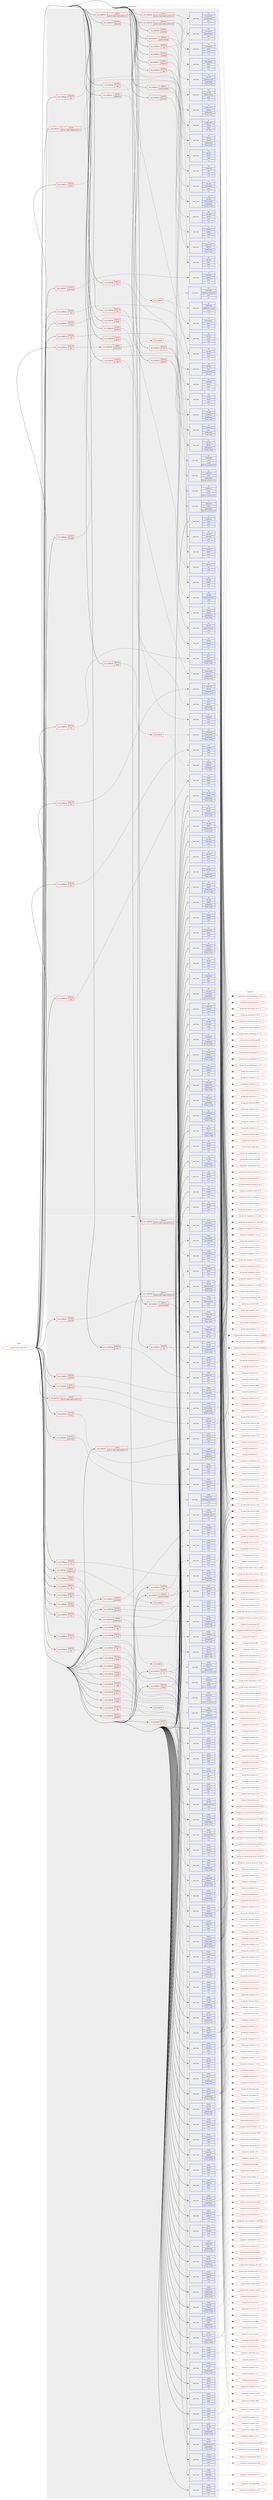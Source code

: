 digraph prolog {

# *************
# Graph options
# *************

newrank=true;
concentrate=true;
compound=true;
graph [rankdir=LR,fontname=Helvetica,fontsize=10,ranksep=1.5];#, ranksep=2.5, nodesep=0.2];
edge  [arrowhead=vee];
node  [fontname=Helvetica,fontsize=10];

# **********
# The ebuild
# **********

subgraph cluster_leftcol {
color=gray;
label=<<i>ebuild</i>>;
id [label="portage://media-tv/kodi-20.5-r1", color=red, width=4, href="../media-tv/kodi-20.5-r1.svg"];
}

# ****************
# The dependencies
# ****************

subgraph cluster_midcol {
color=gray;
label=<<i>dependencies</i>>;
subgraph cluster_compile {
fillcolor="#eeeeee";
style=filled;
label=<<i>compile</i>>;
subgraph cond82150 {
dependency323490 [label=<<TABLE BORDER="0" CELLBORDER="1" CELLSPACING="0" CELLPADDING="4"><TR><TD ROWSPAN="3" CELLPADDING="10">use_conditional</TD></TR><TR><TD>negative</TD></TR><TR><TD>gles</TD></TR></TABLE>>, shape=none, color=red];
subgraph pack238849 {
dependency323491 [label=<<TABLE BORDER="0" CELLBORDER="1" CELLSPACING="0" CELLPADDING="4" WIDTH="220"><TR><TD ROWSPAN="6" CELLPADDING="30">pack_dep</TD></TR><TR><TD WIDTH="110">install</TD></TR><TR><TD>media-libs</TD></TR><TR><TD>glu</TD></TR><TR><TD>none</TD></TR><TR><TD>[,,]</TD></TR></TABLE>>, shape=none, color=blue];
}
dependency323490:e -> dependency323491:w [weight=20,style="dashed",arrowhead="vee"];
}
id:e -> dependency323490:w [weight=20,style="solid",arrowhead="vee"];
subgraph cond82151 {
dependency323492 [label=<<TABLE BORDER="0" CELLBORDER="1" CELLSPACING="0" CELLPADDING="4"><TR><TD ROWSPAN="3" CELLPADDING="10">use_conditional</TD></TR><TR><TD>negative</TD></TR><TR><TD>system-ffmpeg</TD></TR></TABLE>>, shape=none, color=red];
subgraph pack238850 {
dependency323493 [label=<<TABLE BORDER="0" CELLBORDER="1" CELLSPACING="0" CELLPADDING="4" WIDTH="220"><TR><TD ROWSPAN="6" CELLPADDING="30">pack_dep</TD></TR><TR><TD WIDTH="110">install</TD></TR><TR><TD>app-arch</TD></TR><TR><TD>bzip2</TD></TR><TR><TD>none</TD></TR><TR><TD>[,,]</TD></TR></TABLE>>, shape=none, color=blue];
}
dependency323492:e -> dependency323493:w [weight=20,style="dashed",arrowhead="vee"];
subgraph pack238851 {
dependency323494 [label=<<TABLE BORDER="0" CELLBORDER="1" CELLSPACING="0" CELLPADDING="4" WIDTH="220"><TR><TD ROWSPAN="6" CELLPADDING="30">pack_dep</TD></TR><TR><TD WIDTH="110">install</TD></TR><TR><TD>media-libs</TD></TR><TR><TD>dav1d</TD></TR><TR><TD>none</TD></TR><TR><TD>[,,]</TD></TR></TABLE>>, shape=none, color=blue];
}
dependency323492:e -> dependency323494:w [weight=20,style="dashed",arrowhead="vee"];
}
id:e -> dependency323492:w [weight=20,style="solid",arrowhead="vee"];
subgraph cond82152 {
dependency323495 [label=<<TABLE BORDER="0" CELLBORDER="1" CELLSPACING="0" CELLPADDING="4"><TR><TD ROWSPAN="3" CELLPADDING="10">use_conditional</TD></TR><TR><TD>positive</TD></TR><TR><TD>X</TD></TR></TABLE>>, shape=none, color=red];
subgraph pack238852 {
dependency323496 [label=<<TABLE BORDER="0" CELLBORDER="1" CELLSPACING="0" CELLPADDING="4" WIDTH="220"><TR><TD ROWSPAN="6" CELLPADDING="30">pack_dep</TD></TR><TR><TD WIDTH="110">install</TD></TR><TR><TD>x11-base</TD></TR><TR><TD>xorg-proto</TD></TR><TR><TD>none</TD></TR><TR><TD>[,,]</TD></TR></TABLE>>, shape=none, color=blue];
}
dependency323495:e -> dependency323496:w [weight=20,style="dashed",arrowhead="vee"];
subgraph pack238853 {
dependency323497 [label=<<TABLE BORDER="0" CELLBORDER="1" CELLSPACING="0" CELLPADDING="4" WIDTH="220"><TR><TD ROWSPAN="6" CELLPADDING="30">pack_dep</TD></TR><TR><TD WIDTH="110">install</TD></TR><TR><TD>x11-libs</TD></TR><TR><TD>libXrender</TD></TR><TR><TD>none</TD></TR><TR><TD>[,,]</TD></TR></TABLE>>, shape=none, color=blue];
}
dependency323495:e -> dependency323497:w [weight=20,style="dashed",arrowhead="vee"];
}
id:e -> dependency323495:w [weight=20,style="solid",arrowhead="vee"];
subgraph cond82153 {
dependency323498 [label=<<TABLE BORDER="0" CELLBORDER="1" CELLSPACING="0" CELLPADDING="4"><TR><TD ROWSPAN="3" CELLPADDING="10">use_conditional</TD></TR><TR><TD>positive</TD></TR><TR><TD>X</TD></TR></TABLE>>, shape=none, color=red];
subgraph pack238854 {
dependency323499 [label=<<TABLE BORDER="0" CELLBORDER="1" CELLSPACING="0" CELLPADDING="4" WIDTH="220"><TR><TD ROWSPAN="6" CELLPADDING="30">pack_dep</TD></TR><TR><TD WIDTH="110">install</TD></TR><TR><TD>x11-libs</TD></TR><TR><TD>libX11</TD></TR><TR><TD>none</TD></TR><TR><TD>[,,]</TD></TR></TABLE>>, shape=none, color=blue];
}
dependency323498:e -> dependency323499:w [weight=20,style="dashed",arrowhead="vee"];
subgraph pack238855 {
dependency323500 [label=<<TABLE BORDER="0" CELLBORDER="1" CELLSPACING="0" CELLPADDING="4" WIDTH="220"><TR><TD ROWSPAN="6" CELLPADDING="30">pack_dep</TD></TR><TR><TD WIDTH="110">install</TD></TR><TR><TD>x11-libs</TD></TR><TR><TD>libXext</TD></TR><TR><TD>none</TD></TR><TR><TD>[,,]</TD></TR></TABLE>>, shape=none, color=blue];
}
dependency323498:e -> dependency323500:w [weight=20,style="dashed",arrowhead="vee"];
subgraph pack238856 {
dependency323501 [label=<<TABLE BORDER="0" CELLBORDER="1" CELLSPACING="0" CELLPADDING="4" WIDTH="220"><TR><TD ROWSPAN="6" CELLPADDING="30">pack_dep</TD></TR><TR><TD WIDTH="110">install</TD></TR><TR><TD>x11-libs</TD></TR><TR><TD>libXrandr</TD></TR><TR><TD>none</TD></TR><TR><TD>[,,]</TD></TR></TABLE>>, shape=none, color=blue];
}
dependency323498:e -> dependency323501:w [weight=20,style="dashed",arrowhead="vee"];
}
id:e -> dependency323498:w [weight=20,style="solid",arrowhead="vee"];
subgraph cond82154 {
dependency323502 [label=<<TABLE BORDER="0" CELLBORDER="1" CELLSPACING="0" CELLPADDING="4"><TR><TD ROWSPAN="3" CELLPADDING="10">use_conditional</TD></TR><TR><TD>positive</TD></TR><TR><TD>airplay</TD></TR></TABLE>>, shape=none, color=red];
subgraph pack238857 {
dependency323503 [label=<<TABLE BORDER="0" CELLBORDER="1" CELLSPACING="0" CELLPADDING="4" WIDTH="220"><TR><TD ROWSPAN="6" CELLPADDING="30">pack_dep</TD></TR><TR><TD WIDTH="110">install</TD></TR><TR><TD>app-pda</TD></TR><TR><TD>libplist</TD></TR><TR><TD>greaterequal</TD></TR><TR><TD>[2.0.0,,,2.0.0]</TD></TR></TABLE>>, shape=none, color=blue];
}
dependency323502:e -> dependency323503:w [weight=20,style="dashed",arrowhead="vee"];
subgraph pack238858 {
dependency323504 [label=<<TABLE BORDER="0" CELLBORDER="1" CELLSPACING="0" CELLPADDING="4" WIDTH="220"><TR><TD ROWSPAN="6" CELLPADDING="30">pack_dep</TD></TR><TR><TD WIDTH="110">install</TD></TR><TR><TD>net-libs</TD></TR><TR><TD>shairplay</TD></TR><TR><TD>none</TD></TR><TR><TD>[,,]</TD></TR></TABLE>>, shape=none, color=blue];
}
dependency323502:e -> dependency323504:w [weight=20,style="dashed",arrowhead="vee"];
}
id:e -> dependency323502:w [weight=20,style="solid",arrowhead="vee"];
subgraph cond82155 {
dependency323505 [label=<<TABLE BORDER="0" CELLBORDER="1" CELLSPACING="0" CELLPADDING="4"><TR><TD ROWSPAN="3" CELLPADDING="10">use_conditional</TD></TR><TR><TD>positive</TD></TR><TR><TD>alsa</TD></TR></TABLE>>, shape=none, color=red];
subgraph pack238859 {
dependency323506 [label=<<TABLE BORDER="0" CELLBORDER="1" CELLSPACING="0" CELLPADDING="4" WIDTH="220"><TR><TD ROWSPAN="6" CELLPADDING="30">pack_dep</TD></TR><TR><TD WIDTH="110">install</TD></TR><TR><TD>media-libs</TD></TR><TR><TD>alsa-lib</TD></TR><TR><TD>greaterequal</TD></TR><TR><TD>[1.1.4.1,,,1.1.4.1]</TD></TR></TABLE>>, shape=none, color=blue];
}
dependency323505:e -> dependency323506:w [weight=20,style="dashed",arrowhead="vee"];
}
id:e -> dependency323505:w [weight=20,style="solid",arrowhead="vee"];
subgraph cond82156 {
dependency323507 [label=<<TABLE BORDER="0" CELLBORDER="1" CELLSPACING="0" CELLPADDING="4"><TR><TD ROWSPAN="3" CELLPADDING="10">use_conditional</TD></TR><TR><TD>positive</TD></TR><TR><TD>bluetooth</TD></TR></TABLE>>, shape=none, color=red];
subgraph pack238860 {
dependency323508 [label=<<TABLE BORDER="0" CELLBORDER="1" CELLSPACING="0" CELLPADDING="4" WIDTH="220"><TR><TD ROWSPAN="6" CELLPADDING="30">pack_dep</TD></TR><TR><TD WIDTH="110">install</TD></TR><TR><TD>net-wireless</TD></TR><TR><TD>bluez</TD></TR><TR><TD>none</TD></TR><TR><TD>[,,]</TD></TR></TABLE>>, shape=none, color=blue];
}
dependency323507:e -> dependency323508:w [weight=20,style="dashed",arrowhead="vee"];
}
id:e -> dependency323507:w [weight=20,style="solid",arrowhead="vee"];
subgraph cond82157 {
dependency323509 [label=<<TABLE BORDER="0" CELLBORDER="1" CELLSPACING="0" CELLPADDING="4"><TR><TD ROWSPAN="3" CELLPADDING="10">use_conditional</TD></TR><TR><TD>positive</TD></TR><TR><TD>bluray</TD></TR></TABLE>>, shape=none, color=red];
subgraph pack238861 {
dependency323510 [label=<<TABLE BORDER="0" CELLBORDER="1" CELLSPACING="0" CELLPADDING="4" WIDTH="220"><TR><TD ROWSPAN="6" CELLPADDING="30">pack_dep</TD></TR><TR><TD WIDTH="110">install</TD></TR><TR><TD>media-libs</TD></TR><TR><TD>libbluray</TD></TR><TR><TD>greaterequal</TD></TR><TR><TD>[1.1.2,,,1.1.2]</TD></TR></TABLE>>, shape=none, color=blue];
}
dependency323509:e -> dependency323510:w [weight=20,style="dashed",arrowhead="vee"];
}
id:e -> dependency323509:w [weight=20,style="solid",arrowhead="vee"];
subgraph cond82158 {
dependency323511 [label=<<TABLE BORDER="0" CELLBORDER="1" CELLSPACING="0" CELLPADDING="4"><TR><TD ROWSPAN="3" CELLPADDING="10">use_conditional</TD></TR><TR><TD>positive</TD></TR><TR><TD>caps</TD></TR></TABLE>>, shape=none, color=red];
subgraph pack238862 {
dependency323512 [label=<<TABLE BORDER="0" CELLBORDER="1" CELLSPACING="0" CELLPADDING="4" WIDTH="220"><TR><TD ROWSPAN="6" CELLPADDING="30">pack_dep</TD></TR><TR><TD WIDTH="110">install</TD></TR><TR><TD>sys-libs</TD></TR><TR><TD>libcap</TD></TR><TR><TD>none</TD></TR><TR><TD>[,,]</TD></TR></TABLE>>, shape=none, color=blue];
}
dependency323511:e -> dependency323512:w [weight=20,style="dashed",arrowhead="vee"];
}
id:e -> dependency323511:w [weight=20,style="solid",arrowhead="vee"];
subgraph cond82159 {
dependency323513 [label=<<TABLE BORDER="0" CELLBORDER="1" CELLSPACING="0" CELLPADDING="4"><TR><TD ROWSPAN="3" CELLPADDING="10">use_conditional</TD></TR><TR><TD>positive</TD></TR><TR><TD>cec</TD></TR></TABLE>>, shape=none, color=red];
subgraph pack238863 {
dependency323514 [label=<<TABLE BORDER="0" CELLBORDER="1" CELLSPACING="0" CELLPADDING="4" WIDTH="220"><TR><TD ROWSPAN="6" CELLPADDING="30">pack_dep</TD></TR><TR><TD WIDTH="110">install</TD></TR><TR><TD>dev-libs</TD></TR><TR><TD>libcec</TD></TR><TR><TD>greaterequal</TD></TR><TR><TD>[4.0,,,4.0]</TD></TR></TABLE>>, shape=none, color=blue];
}
dependency323513:e -> dependency323514:w [weight=20,style="dashed",arrowhead="vee"];
}
id:e -> dependency323513:w [weight=20,style="solid",arrowhead="vee"];
subgraph cond82160 {
dependency323515 [label=<<TABLE BORDER="0" CELLBORDER="1" CELLSPACING="0" CELLPADDING="4"><TR><TD ROWSPAN="3" CELLPADDING="10">use_conditional</TD></TR><TR><TD>positive</TD></TR><TR><TD>dbus</TD></TR></TABLE>>, shape=none, color=red];
subgraph pack238864 {
dependency323516 [label=<<TABLE BORDER="0" CELLBORDER="1" CELLSPACING="0" CELLPADDING="4" WIDTH="220"><TR><TD ROWSPAN="6" CELLPADDING="30">pack_dep</TD></TR><TR><TD WIDTH="110">install</TD></TR><TR><TD>sys-apps</TD></TR><TR><TD>dbus</TD></TR><TR><TD>none</TD></TR><TR><TD>[,,]</TD></TR></TABLE>>, shape=none, color=blue];
}
dependency323515:e -> dependency323516:w [weight=20,style="dashed",arrowhead="vee"];
}
id:e -> dependency323515:w [weight=20,style="solid",arrowhead="vee"];
subgraph cond82161 {
dependency323517 [label=<<TABLE BORDER="0" CELLBORDER="1" CELLSPACING="0" CELLPADDING="4"><TR><TD ROWSPAN="3" CELLPADDING="10">use_conditional</TD></TR><TR><TD>positive</TD></TR><TR><TD>gbm</TD></TR></TABLE>>, shape=none, color=red];
subgraph pack238865 {
dependency323518 [label=<<TABLE BORDER="0" CELLBORDER="1" CELLSPACING="0" CELLPADDING="4" WIDTH="220"><TR><TD ROWSPAN="6" CELLPADDING="30">pack_dep</TD></TR><TR><TD WIDTH="110">install</TD></TR><TR><TD>dev-libs</TD></TR><TR><TD>libinput</TD></TR><TR><TD>greaterequal</TD></TR><TR><TD>[1.10.5,,,1.10.5]</TD></TR></TABLE>>, shape=none, color=blue];
}
dependency323517:e -> dependency323518:w [weight=20,style="dashed",arrowhead="vee"];
subgraph pack238866 {
dependency323519 [label=<<TABLE BORDER="0" CELLBORDER="1" CELLSPACING="0" CELLPADDING="4" WIDTH="220"><TR><TD ROWSPAN="6" CELLPADDING="30">pack_dep</TD></TR><TR><TD WIDTH="110">install</TD></TR><TR><TD>x11-libs</TD></TR><TR><TD>libxkbcommon</TD></TR><TR><TD>none</TD></TR><TR><TD>[,,]</TD></TR></TABLE>>, shape=none, color=blue];
}
dependency323517:e -> dependency323519:w [weight=20,style="dashed",arrowhead="vee"];
}
id:e -> dependency323517:w [weight=20,style="solid",arrowhead="vee"];
subgraph cond82162 {
dependency323520 [label=<<TABLE BORDER="0" CELLBORDER="1" CELLSPACING="0" CELLPADDING="4"><TR><TD ROWSPAN="3" CELLPADDING="10">use_conditional</TD></TR><TR><TD>positive</TD></TR><TR><TD>gles</TD></TR></TABLE>>, shape=none, color=red];
subgraph cond82163 {
dependency323521 [label=<<TABLE BORDER="0" CELLBORDER="1" CELLSPACING="0" CELLPADDING="4"><TR><TD ROWSPAN="3" CELLPADDING="10">use_conditional</TD></TR><TR><TD>negative</TD></TR><TR><TD>raspberry-pi</TD></TR></TABLE>>, shape=none, color=red];
subgraph any2319 {
dependency323522 [label=<<TABLE BORDER="0" CELLBORDER="1" CELLSPACING="0" CELLPADDING="4"><TR><TD CELLPADDING="10">any_of_group</TD></TR></TABLE>>, shape=none, color=red];subgraph pack238867 {
dependency323523 [label=<<TABLE BORDER="0" CELLBORDER="1" CELLSPACING="0" CELLPADDING="4" WIDTH="220"><TR><TD ROWSPAN="6" CELLPADDING="30">pack_dep</TD></TR><TR><TD WIDTH="110">install</TD></TR><TR><TD>media-libs</TD></TR><TR><TD>mesa</TD></TR><TR><TD>greaterequal</TD></TR><TR><TD>[24.1.0,,_rc1,24.1.0_rc1]</TD></TR></TABLE>>, shape=none, color=blue];
}
dependency323522:e -> dependency323523:w [weight=20,style="dotted",arrowhead="oinv"];
subgraph pack238868 {
dependency323524 [label=<<TABLE BORDER="0" CELLBORDER="1" CELLSPACING="0" CELLPADDING="4" WIDTH="220"><TR><TD ROWSPAN="6" CELLPADDING="30">pack_dep</TD></TR><TR><TD WIDTH="110">install</TD></TR><TR><TD>media-libs</TD></TR><TR><TD>mesa</TD></TR><TR><TD>smaller</TD></TR><TR><TD>[24.1.0,,_rc1,24.1.0_rc1]</TD></TR></TABLE>>, shape=none, color=blue];
}
dependency323522:e -> dependency323524:w [weight=20,style="dotted",arrowhead="oinv"];
}
dependency323521:e -> dependency323522:w [weight=20,style="dashed",arrowhead="vee"];
}
dependency323520:e -> dependency323521:w [weight=20,style="dashed",arrowhead="vee"];
}
id:e -> dependency323520:w [weight=20,style="solid",arrowhead="vee"];
subgraph cond82164 {
dependency323525 [label=<<TABLE BORDER="0" CELLBORDER="1" CELLSPACING="0" CELLPADDING="4"><TR><TD ROWSPAN="3" CELLPADDING="10">use_conditional</TD></TR><TR><TD>positive</TD></TR><TR><TD>lcms</TD></TR></TABLE>>, shape=none, color=red];
subgraph pack238869 {
dependency323526 [label=<<TABLE BORDER="0" CELLBORDER="1" CELLSPACING="0" CELLPADDING="4" WIDTH="220"><TR><TD ROWSPAN="6" CELLPADDING="30">pack_dep</TD></TR><TR><TD WIDTH="110">install</TD></TR><TR><TD>media-libs</TD></TR><TR><TD>lcms</TD></TR><TR><TD>greaterequal</TD></TR><TR><TD>[2.10,,,2.10]</TD></TR></TABLE>>, shape=none, color=blue];
}
dependency323525:e -> dependency323526:w [weight=20,style="dashed",arrowhead="vee"];
}
id:e -> dependency323525:w [weight=20,style="solid",arrowhead="vee"];
subgraph cond82165 {
dependency323527 [label=<<TABLE BORDER="0" CELLBORDER="1" CELLSPACING="0" CELLPADDING="4"><TR><TD ROWSPAN="3" CELLPADDING="10">use_conditional</TD></TR><TR><TD>positive</TD></TR><TR><TD>libusb</TD></TR></TABLE>>, shape=none, color=red];
subgraph pack238870 {
dependency323528 [label=<<TABLE BORDER="0" CELLBORDER="1" CELLSPACING="0" CELLPADDING="4" WIDTH="220"><TR><TD ROWSPAN="6" CELLPADDING="30">pack_dep</TD></TR><TR><TD WIDTH="110">install</TD></TR><TR><TD>virtual</TD></TR><TR><TD>libusb</TD></TR><TR><TD>none</TD></TR><TR><TD>[,,]</TD></TR></TABLE>>, shape=none, color=blue];
}
dependency323527:e -> dependency323528:w [weight=20,style="dashed",arrowhead="vee"];
}
id:e -> dependency323527:w [weight=20,style="solid",arrowhead="vee"];
subgraph cond82166 {
dependency323529 [label=<<TABLE BORDER="0" CELLBORDER="1" CELLSPACING="0" CELLPADDING="4"><TR><TD ROWSPAN="3" CELLPADDING="10">use_conditional</TD></TR><TR><TD>positive</TD></TR><TR><TD>lirc</TD></TR></TABLE>>, shape=none, color=red];
subgraph pack238871 {
dependency323530 [label=<<TABLE BORDER="0" CELLBORDER="1" CELLSPACING="0" CELLPADDING="4" WIDTH="220"><TR><TD ROWSPAN="6" CELLPADDING="30">pack_dep</TD></TR><TR><TD WIDTH="110">install</TD></TR><TR><TD>app-misc</TD></TR><TR><TD>lirc</TD></TR><TR><TD>none</TD></TR><TR><TD>[,,]</TD></TR></TABLE>>, shape=none, color=blue];
}
dependency323529:e -> dependency323530:w [weight=20,style="dashed",arrowhead="vee"];
}
id:e -> dependency323529:w [weight=20,style="solid",arrowhead="vee"];
subgraph cond82167 {
dependency323531 [label=<<TABLE BORDER="0" CELLBORDER="1" CELLSPACING="0" CELLPADDING="4"><TR><TD ROWSPAN="3" CELLPADDING="10">use_conditional</TD></TR><TR><TD>positive</TD></TR><TR><TD>mariadb</TD></TR></TABLE>>, shape=none, color=red];
subgraph pack238872 {
dependency323532 [label=<<TABLE BORDER="0" CELLBORDER="1" CELLSPACING="0" CELLPADDING="4" WIDTH="220"><TR><TD ROWSPAN="6" CELLPADDING="30">pack_dep</TD></TR><TR><TD WIDTH="110">install</TD></TR><TR><TD>dev-db</TD></TR><TR><TD>mariadb-connector-c</TD></TR><TR><TD>none</TD></TR><TR><TD>[,,]</TD></TR></TABLE>>, shape=none, color=blue];
}
dependency323531:e -> dependency323532:w [weight=20,style="dashed",arrowhead="vee"];
}
id:e -> dependency323531:w [weight=20,style="solid",arrowhead="vee"];
subgraph cond82168 {
dependency323533 [label=<<TABLE BORDER="0" CELLBORDER="1" CELLSPACING="0" CELLPADDING="4"><TR><TD ROWSPAN="3" CELLPADDING="10">use_conditional</TD></TR><TR><TD>positive</TD></TR><TR><TD>mysql</TD></TR></TABLE>>, shape=none, color=red];
subgraph pack238873 {
dependency323534 [label=<<TABLE BORDER="0" CELLBORDER="1" CELLSPACING="0" CELLPADDING="4" WIDTH="220"><TR><TD ROWSPAN="6" CELLPADDING="30">pack_dep</TD></TR><TR><TD WIDTH="110">install</TD></TR><TR><TD>dev-db</TD></TR><TR><TD>mysql-connector-c</TD></TR><TR><TD>none</TD></TR><TR><TD>[,,]</TD></TR></TABLE>>, shape=none, color=blue];
}
dependency323533:e -> dependency323534:w [weight=20,style="dashed",arrowhead="vee"];
}
id:e -> dependency323533:w [weight=20,style="solid",arrowhead="vee"];
subgraph cond82169 {
dependency323535 [label=<<TABLE BORDER="0" CELLBORDER="1" CELLSPACING="0" CELLPADDING="4"><TR><TD ROWSPAN="3" CELLPADDING="10">use_conditional</TD></TR><TR><TD>positive</TD></TR><TR><TD>nfs</TD></TR></TABLE>>, shape=none, color=red];
subgraph pack238874 {
dependency323536 [label=<<TABLE BORDER="0" CELLBORDER="1" CELLSPACING="0" CELLPADDING="4" WIDTH="220"><TR><TD ROWSPAN="6" CELLPADDING="30">pack_dep</TD></TR><TR><TD WIDTH="110">install</TD></TR><TR><TD>net-fs</TD></TR><TR><TD>libnfs</TD></TR><TR><TD>greaterequal</TD></TR><TR><TD>[2.0.0,,,2.0.0]</TD></TR></TABLE>>, shape=none, color=blue];
}
dependency323535:e -> dependency323536:w [weight=20,style="dashed",arrowhead="vee"];
}
id:e -> dependency323535:w [weight=20,style="solid",arrowhead="vee"];
subgraph cond82170 {
dependency323537 [label=<<TABLE BORDER="0" CELLBORDER="1" CELLSPACING="0" CELLPADDING="4"><TR><TD ROWSPAN="3" CELLPADDING="10">use_conditional</TD></TR><TR><TD>positive</TD></TR><TR><TD>pipewire</TD></TR></TABLE>>, shape=none, color=red];
subgraph pack238875 {
dependency323538 [label=<<TABLE BORDER="0" CELLBORDER="1" CELLSPACING="0" CELLPADDING="4" WIDTH="220"><TR><TD ROWSPAN="6" CELLPADDING="30">pack_dep</TD></TR><TR><TD WIDTH="110">install</TD></TR><TR><TD>media-video</TD></TR><TR><TD>pipewire</TD></TR><TR><TD>greaterequal</TD></TR><TR><TD>[0.3.24,,,0.3.24]</TD></TR></TABLE>>, shape=none, color=blue];
}
dependency323537:e -> dependency323538:w [weight=20,style="dashed",arrowhead="vee"];
}
id:e -> dependency323537:w [weight=20,style="solid",arrowhead="vee"];
subgraph cond82171 {
dependency323539 [label=<<TABLE BORDER="0" CELLBORDER="1" CELLSPACING="0" CELLPADDING="4"><TR><TD ROWSPAN="3" CELLPADDING="10">use_conditional</TD></TR><TR><TD>positive</TD></TR><TR><TD>pulseaudio</TD></TR></TABLE>>, shape=none, color=red];
subgraph pack238876 {
dependency323540 [label=<<TABLE BORDER="0" CELLBORDER="1" CELLSPACING="0" CELLPADDING="4" WIDTH="220"><TR><TD ROWSPAN="6" CELLPADDING="30">pack_dep</TD></TR><TR><TD WIDTH="110">install</TD></TR><TR><TD>media-libs</TD></TR><TR><TD>libpulse</TD></TR><TR><TD>none</TD></TR><TR><TD>[,,]</TD></TR></TABLE>>, shape=none, color=blue];
}
dependency323539:e -> dependency323540:w [weight=20,style="dashed",arrowhead="vee"];
}
id:e -> dependency323539:w [weight=20,style="solid",arrowhead="vee"];
subgraph cond82172 {
dependency323541 [label=<<TABLE BORDER="0" CELLBORDER="1" CELLSPACING="0" CELLPADDING="4"><TR><TD ROWSPAN="3" CELLPADDING="10">use_conditional</TD></TR><TR><TD>positive</TD></TR><TR><TD>python_single_target_python3_10</TD></TR></TABLE>>, shape=none, color=red];
subgraph pack238877 {
dependency323542 [label=<<TABLE BORDER="0" CELLBORDER="1" CELLSPACING="0" CELLPADDING="4" WIDTH="220"><TR><TD ROWSPAN="6" CELLPADDING="30">pack_dep</TD></TR><TR><TD WIDTH="110">install</TD></TR><TR><TD>dev-lang</TD></TR><TR><TD>python</TD></TR><TR><TD>none</TD></TR><TR><TD>[,,]</TD></TR></TABLE>>, shape=none, color=blue];
}
dependency323541:e -> dependency323542:w [weight=20,style="dashed",arrowhead="vee"];
}
id:e -> dependency323541:w [weight=20,style="solid",arrowhead="vee"];
subgraph cond82173 {
dependency323543 [label=<<TABLE BORDER="0" CELLBORDER="1" CELLSPACING="0" CELLPADDING="4"><TR><TD ROWSPAN="3" CELLPADDING="10">use_conditional</TD></TR><TR><TD>positive</TD></TR><TR><TD>python_single_target_python3_10</TD></TR></TABLE>>, shape=none, color=red];
subgraph pack238878 {
dependency323544 [label=<<TABLE BORDER="0" CELLBORDER="1" CELLSPACING="0" CELLPADDING="4" WIDTH="220"><TR><TD ROWSPAN="6" CELLPADDING="30">pack_dep</TD></TR><TR><TD WIDTH="110">install</TD></TR><TR><TD>dev-python</TD></TR><TR><TD>pillow</TD></TR><TR><TD>none</TD></TR><TR><TD>[,,]</TD></TR></TABLE>>, shape=none, color=blue];
}
dependency323543:e -> dependency323544:w [weight=20,style="dashed",arrowhead="vee"];
subgraph pack238879 {
dependency323545 [label=<<TABLE BORDER="0" CELLBORDER="1" CELLSPACING="0" CELLPADDING="4" WIDTH="220"><TR><TD ROWSPAN="6" CELLPADDING="30">pack_dep</TD></TR><TR><TD WIDTH="110">install</TD></TR><TR><TD>dev-python</TD></TR><TR><TD>pycryptodome</TD></TR><TR><TD>none</TD></TR><TR><TD>[,,]</TD></TR></TABLE>>, shape=none, color=blue];
}
dependency323543:e -> dependency323545:w [weight=20,style="dashed",arrowhead="vee"];
}
id:e -> dependency323543:w [weight=20,style="solid",arrowhead="vee"];
subgraph cond82174 {
dependency323546 [label=<<TABLE BORDER="0" CELLBORDER="1" CELLSPACING="0" CELLPADDING="4"><TR><TD ROWSPAN="3" CELLPADDING="10">use_conditional</TD></TR><TR><TD>positive</TD></TR><TR><TD>python_single_target_python3_11</TD></TR></TABLE>>, shape=none, color=red];
subgraph pack238880 {
dependency323547 [label=<<TABLE BORDER="0" CELLBORDER="1" CELLSPACING="0" CELLPADDING="4" WIDTH="220"><TR><TD ROWSPAN="6" CELLPADDING="30">pack_dep</TD></TR><TR><TD WIDTH="110">install</TD></TR><TR><TD>dev-lang</TD></TR><TR><TD>python</TD></TR><TR><TD>none</TD></TR><TR><TD>[,,]</TD></TR></TABLE>>, shape=none, color=blue];
}
dependency323546:e -> dependency323547:w [weight=20,style="dashed",arrowhead="vee"];
}
id:e -> dependency323546:w [weight=20,style="solid",arrowhead="vee"];
subgraph cond82175 {
dependency323548 [label=<<TABLE BORDER="0" CELLBORDER="1" CELLSPACING="0" CELLPADDING="4"><TR><TD ROWSPAN="3" CELLPADDING="10">use_conditional</TD></TR><TR><TD>positive</TD></TR><TR><TD>python_single_target_python3_11</TD></TR></TABLE>>, shape=none, color=red];
subgraph pack238881 {
dependency323549 [label=<<TABLE BORDER="0" CELLBORDER="1" CELLSPACING="0" CELLPADDING="4" WIDTH="220"><TR><TD ROWSPAN="6" CELLPADDING="30">pack_dep</TD></TR><TR><TD WIDTH="110">install</TD></TR><TR><TD>dev-python</TD></TR><TR><TD>pillow</TD></TR><TR><TD>none</TD></TR><TR><TD>[,,]</TD></TR></TABLE>>, shape=none, color=blue];
}
dependency323548:e -> dependency323549:w [weight=20,style="dashed",arrowhead="vee"];
subgraph pack238882 {
dependency323550 [label=<<TABLE BORDER="0" CELLBORDER="1" CELLSPACING="0" CELLPADDING="4" WIDTH="220"><TR><TD ROWSPAN="6" CELLPADDING="30">pack_dep</TD></TR><TR><TD WIDTH="110">install</TD></TR><TR><TD>dev-python</TD></TR><TR><TD>pycryptodome</TD></TR><TR><TD>none</TD></TR><TR><TD>[,,]</TD></TR></TABLE>>, shape=none, color=blue];
}
dependency323548:e -> dependency323550:w [weight=20,style="dashed",arrowhead="vee"];
}
id:e -> dependency323548:w [weight=20,style="solid",arrowhead="vee"];
subgraph cond82176 {
dependency323551 [label=<<TABLE BORDER="0" CELLBORDER="1" CELLSPACING="0" CELLPADDING="4"><TR><TD ROWSPAN="3" CELLPADDING="10">use_conditional</TD></TR><TR><TD>positive</TD></TR><TR><TD>raspberry-pi</TD></TR></TABLE>>, shape=none, color=red];
subgraph any2320 {
dependency323552 [label=<<TABLE BORDER="0" CELLBORDER="1" CELLSPACING="0" CELLPADDING="4"><TR><TD CELLPADDING="10">any_of_group</TD></TR></TABLE>>, shape=none, color=red];subgraph pack238883 {
dependency323553 [label=<<TABLE BORDER="0" CELLBORDER="1" CELLSPACING="0" CELLPADDING="4" WIDTH="220"><TR><TD ROWSPAN="6" CELLPADDING="30">pack_dep</TD></TR><TR><TD WIDTH="110">install</TD></TR><TR><TD>media-libs</TD></TR><TR><TD>raspberrypi-userland</TD></TR><TR><TD>none</TD></TR><TR><TD>[,,]</TD></TR></TABLE>>, shape=none, color=blue];
}
dependency323552:e -> dependency323553:w [weight=20,style="dotted",arrowhead="oinv"];
subgraph pack238884 {
dependency323554 [label=<<TABLE BORDER="0" CELLBORDER="1" CELLSPACING="0" CELLPADDING="4" WIDTH="220"><TR><TD ROWSPAN="6" CELLPADDING="30">pack_dep</TD></TR><TR><TD WIDTH="110">install</TD></TR><TR><TD>media-libs</TD></TR><TR><TD>raspberrypi-userland-bin</TD></TR><TR><TD>none</TD></TR><TR><TD>[,,]</TD></TR></TABLE>>, shape=none, color=blue];
}
dependency323552:e -> dependency323554:w [weight=20,style="dotted",arrowhead="oinv"];
subgraph pack238885 {
dependency323555 [label=<<TABLE BORDER="0" CELLBORDER="1" CELLSPACING="0" CELLPADDING="4" WIDTH="220"><TR><TD ROWSPAN="6" CELLPADDING="30">pack_dep</TD></TR><TR><TD WIDTH="110">install</TD></TR><TR><TD>media-libs</TD></TR><TR><TD>mesa</TD></TR><TR><TD>greaterequal</TD></TR><TR><TD>[24.1.0,,_rc1,24.1.0_rc1]</TD></TR></TABLE>>, shape=none, color=blue];
}
dependency323552:e -> dependency323555:w [weight=20,style="dotted",arrowhead="oinv"];
subgraph pack238886 {
dependency323556 [label=<<TABLE BORDER="0" CELLBORDER="1" CELLSPACING="0" CELLPADDING="4" WIDTH="220"><TR><TD ROWSPAN="6" CELLPADDING="30">pack_dep</TD></TR><TR><TD WIDTH="110">install</TD></TR><TR><TD>media-libs</TD></TR><TR><TD>mesa</TD></TR><TR><TD>smaller</TD></TR><TR><TD>[24.1.0,,_rc1,24.1.0_rc1]</TD></TR></TABLE>>, shape=none, color=blue];
}
dependency323552:e -> dependency323556:w [weight=20,style="dotted",arrowhead="oinv"];
}
dependency323551:e -> dependency323552:w [weight=20,style="dashed",arrowhead="vee"];
}
id:e -> dependency323551:w [weight=20,style="solid",arrowhead="vee"];
subgraph cond82177 {
dependency323557 [label=<<TABLE BORDER="0" CELLBORDER="1" CELLSPACING="0" CELLPADDING="4"><TR><TD ROWSPAN="3" CELLPADDING="10">use_conditional</TD></TR><TR><TD>positive</TD></TR><TR><TD>samba</TD></TR></TABLE>>, shape=none, color=red];
subgraph pack238887 {
dependency323558 [label=<<TABLE BORDER="0" CELLBORDER="1" CELLSPACING="0" CELLPADDING="4" WIDTH="220"><TR><TD ROWSPAN="6" CELLPADDING="30">pack_dep</TD></TR><TR><TD WIDTH="110">install</TD></TR><TR><TD>net-fs</TD></TR><TR><TD>samba</TD></TR><TR><TD>greaterequal</TD></TR><TR><TD>[3.4.6,,,3.4.6]</TD></TR></TABLE>>, shape=none, color=blue];
}
dependency323557:e -> dependency323558:w [weight=20,style="dashed",arrowhead="vee"];
}
id:e -> dependency323557:w [weight=20,style="solid",arrowhead="vee"];
subgraph cond82178 {
dependency323559 [label=<<TABLE BORDER="0" CELLBORDER="1" CELLSPACING="0" CELLPADDING="4"><TR><TD ROWSPAN="3" CELLPADDING="10">use_conditional</TD></TR><TR><TD>positive</TD></TR><TR><TD>system-ffmpeg</TD></TR></TABLE>>, shape=none, color=red];
subgraph pack238888 {
dependency323560 [label=<<TABLE BORDER="0" CELLBORDER="1" CELLSPACING="0" CELLPADDING="4" WIDTH="220"><TR><TD ROWSPAN="6" CELLPADDING="30">pack_dep</TD></TR><TR><TD WIDTH="110">install</TD></TR><TR><TD>media-video</TD></TR><TR><TD>ffmpeg</TD></TR><TR><TD>greaterequal</TD></TR><TR><TD>[4.4.1,,,4.4.1]</TD></TR></TABLE>>, shape=none, color=blue];
}
dependency323559:e -> dependency323560:w [weight=20,style="dashed",arrowhead="vee"];
subgraph pack238889 {
dependency323561 [label=<<TABLE BORDER="0" CELLBORDER="1" CELLSPACING="0" CELLPADDING="4" WIDTH="220"><TR><TD ROWSPAN="6" CELLPADDING="30">pack_dep</TD></TR><TR><TD WIDTH="110">install</TD></TR><TR><TD>media-video</TD></TR><TR><TD>ffmpeg</TD></TR><TR><TD>equal</TD></TR><TR><TD>[4*,,,4*]</TD></TR></TABLE>>, shape=none, color=blue];
}
dependency323559:e -> dependency323561:w [weight=20,style="dashed",arrowhead="vee"];
}
id:e -> dependency323559:w [weight=20,style="solid",arrowhead="vee"];
subgraph cond82179 {
dependency323562 [label=<<TABLE BORDER="0" CELLBORDER="1" CELLSPACING="0" CELLPADDING="4"><TR><TD ROWSPAN="3" CELLPADDING="10">use_conditional</TD></TR><TR><TD>positive</TD></TR><TR><TD>test</TD></TR></TABLE>>, shape=none, color=red];
subgraph pack238890 {
dependency323563 [label=<<TABLE BORDER="0" CELLBORDER="1" CELLSPACING="0" CELLPADDING="4" WIDTH="220"><TR><TD ROWSPAN="6" CELLPADDING="30">pack_dep</TD></TR><TR><TD WIDTH="110">install</TD></TR><TR><TD>dev-cpp</TD></TR><TR><TD>gtest</TD></TR><TR><TD>greaterequal</TD></TR><TR><TD>[1.10.0,,,1.10.0]</TD></TR></TABLE>>, shape=none, color=blue];
}
dependency323562:e -> dependency323563:w [weight=20,style="dashed",arrowhead="vee"];
}
id:e -> dependency323562:w [weight=20,style="solid",arrowhead="vee"];
subgraph cond82180 {
dependency323564 [label=<<TABLE BORDER="0" CELLBORDER="1" CELLSPACING="0" CELLPADDING="4"><TR><TD ROWSPAN="3" CELLPADDING="10">use_conditional</TD></TR><TR><TD>positive</TD></TR><TR><TD>udev</TD></TR></TABLE>>, shape=none, color=red];
subgraph pack238891 {
dependency323565 [label=<<TABLE BORDER="0" CELLBORDER="1" CELLSPACING="0" CELLPADDING="4" WIDTH="220"><TR><TD ROWSPAN="6" CELLPADDING="30">pack_dep</TD></TR><TR><TD WIDTH="110">install</TD></TR><TR><TD>virtual</TD></TR><TR><TD>libudev</TD></TR><TR><TD>none</TD></TR><TR><TD>[,,]</TD></TR></TABLE>>, shape=none, color=blue];
}
dependency323564:e -> dependency323565:w [weight=20,style="dashed",arrowhead="vee"];
}
id:e -> dependency323564:w [weight=20,style="solid",arrowhead="vee"];
subgraph cond82181 {
dependency323566 [label=<<TABLE BORDER="0" CELLBORDER="1" CELLSPACING="0" CELLPADDING="4"><TR><TD ROWSPAN="3" CELLPADDING="10">use_conditional</TD></TR><TR><TD>positive</TD></TR><TR><TD>udf</TD></TR></TABLE>>, shape=none, color=red];
subgraph pack238892 {
dependency323567 [label=<<TABLE BORDER="0" CELLBORDER="1" CELLSPACING="0" CELLPADDING="4" WIDTH="220"><TR><TD ROWSPAN="6" CELLPADDING="30">pack_dep</TD></TR><TR><TD WIDTH="110">install</TD></TR><TR><TD>dev-libs</TD></TR><TR><TD>libudfread</TD></TR><TR><TD>greaterequal</TD></TR><TR><TD>[1.0.0,,,1.0.0]</TD></TR></TABLE>>, shape=none, color=blue];
}
dependency323566:e -> dependency323567:w [weight=20,style="dashed",arrowhead="vee"];
}
id:e -> dependency323566:w [weight=20,style="solid",arrowhead="vee"];
subgraph cond82182 {
dependency323568 [label=<<TABLE BORDER="0" CELLBORDER="1" CELLSPACING="0" CELLPADDING="4"><TR><TD ROWSPAN="3" CELLPADDING="10">use_conditional</TD></TR><TR><TD>positive</TD></TR><TR><TD>vaapi</TD></TR></TABLE>>, shape=none, color=red];
subgraph pack238893 {
dependency323569 [label=<<TABLE BORDER="0" CELLBORDER="1" CELLSPACING="0" CELLPADDING="4" WIDTH="220"><TR><TD ROWSPAN="6" CELLPADDING="30">pack_dep</TD></TR><TR><TD WIDTH="110">install</TD></TR><TR><TD>media-libs</TD></TR><TR><TD>libva</TD></TR><TR><TD>none</TD></TR><TR><TD>[,,]</TD></TR></TABLE>>, shape=none, color=blue];
}
dependency323568:e -> dependency323569:w [weight=20,style="dashed",arrowhead="vee"];
}
id:e -> dependency323568:w [weight=20,style="solid",arrowhead="vee"];
subgraph cond82183 {
dependency323570 [label=<<TABLE BORDER="0" CELLBORDER="1" CELLSPACING="0" CELLPADDING="4"><TR><TD ROWSPAN="3" CELLPADDING="10">use_conditional</TD></TR><TR><TD>positive</TD></TR><TR><TD>vdpau</TD></TR></TABLE>>, shape=none, color=red];
subgraph any2321 {
dependency323571 [label=<<TABLE BORDER="0" CELLBORDER="1" CELLSPACING="0" CELLPADDING="4"><TR><TD CELLPADDING="10">any_of_group</TD></TR></TABLE>>, shape=none, color=red];subgraph pack238894 {
dependency323572 [label=<<TABLE BORDER="0" CELLBORDER="1" CELLSPACING="0" CELLPADDING="4" WIDTH="220"><TR><TD ROWSPAN="6" CELLPADDING="30">pack_dep</TD></TR><TR><TD WIDTH="110">install</TD></TR><TR><TD>x11-libs</TD></TR><TR><TD>libvdpau</TD></TR><TR><TD>greaterequal</TD></TR><TR><TD>[1.1,,,1.1]</TD></TR></TABLE>>, shape=none, color=blue];
}
dependency323571:e -> dependency323572:w [weight=20,style="dotted",arrowhead="oinv"];
subgraph pack238895 {
dependency323573 [label=<<TABLE BORDER="0" CELLBORDER="1" CELLSPACING="0" CELLPADDING="4" WIDTH="220"><TR><TD ROWSPAN="6" CELLPADDING="30">pack_dep</TD></TR><TR><TD WIDTH="110">install</TD></TR><TR><TD>x11-drivers</TD></TR><TR><TD>nvidia-drivers</TD></TR><TR><TD>greaterequal</TD></TR><TR><TD>[180.51,,,180.51]</TD></TR></TABLE>>, shape=none, color=blue];
}
dependency323571:e -> dependency323573:w [weight=20,style="dotted",arrowhead="oinv"];
}
dependency323570:e -> dependency323571:w [weight=20,style="dashed",arrowhead="vee"];
}
id:e -> dependency323570:w [weight=20,style="solid",arrowhead="vee"];
subgraph cond82184 {
dependency323574 [label=<<TABLE BORDER="0" CELLBORDER="1" CELLSPACING="0" CELLPADDING="4"><TR><TD ROWSPAN="3" CELLPADDING="10">use_conditional</TD></TR><TR><TD>positive</TD></TR><TR><TD>wayland</TD></TR></TABLE>>, shape=none, color=red];
subgraph pack238896 {
dependency323575 [label=<<TABLE BORDER="0" CELLBORDER="1" CELLSPACING="0" CELLPADDING="4" WIDTH="220"><TR><TD ROWSPAN="6" CELLPADDING="30">pack_dep</TD></TR><TR><TD WIDTH="110">install</TD></TR><TR><TD>dev-cpp</TD></TR><TR><TD>waylandpp</TD></TR><TR><TD>none</TD></TR><TR><TD>[,,]</TD></TR></TABLE>>, shape=none, color=blue];
}
dependency323574:e -> dependency323575:w [weight=20,style="dashed",arrowhead="vee"];
}
id:e -> dependency323574:w [weight=20,style="solid",arrowhead="vee"];
subgraph cond82185 {
dependency323576 [label=<<TABLE BORDER="0" CELLBORDER="1" CELLSPACING="0" CELLPADDING="4"><TR><TD ROWSPAN="3" CELLPADDING="10">use_conditional</TD></TR><TR><TD>positive</TD></TR><TR><TD>wayland</TD></TR></TABLE>>, shape=none, color=red];
subgraph pack238897 {
dependency323577 [label=<<TABLE BORDER="0" CELLBORDER="1" CELLSPACING="0" CELLPADDING="4" WIDTH="220"><TR><TD ROWSPAN="6" CELLPADDING="30">pack_dep</TD></TR><TR><TD WIDTH="110">install</TD></TR><TR><TD>dev-libs</TD></TR><TR><TD>wayland-protocols</TD></TR><TR><TD>greaterequal</TD></TR><TR><TD>[1.7,,,1.7]</TD></TR></TABLE>>, shape=none, color=blue];
}
dependency323576:e -> dependency323577:w [weight=20,style="dashed",arrowhead="vee"];
}
id:e -> dependency323576:w [weight=20,style="solid",arrowhead="vee"];
subgraph cond82186 {
dependency323578 [label=<<TABLE BORDER="0" CELLBORDER="1" CELLSPACING="0" CELLPADDING="4"><TR><TD ROWSPAN="3" CELLPADDING="10">use_conditional</TD></TR><TR><TD>positive</TD></TR><TR><TD>wayland</TD></TR></TABLE>>, shape=none, color=red];
subgraph pack238898 {
dependency323579 [label=<<TABLE BORDER="0" CELLBORDER="1" CELLSPACING="0" CELLPADDING="4" WIDTH="220"><TR><TD ROWSPAN="6" CELLPADDING="30">pack_dep</TD></TR><TR><TD WIDTH="110">install</TD></TR><TR><TD>x11-libs</TD></TR><TR><TD>libxkbcommon</TD></TR><TR><TD>greaterequal</TD></TR><TR><TD>[0.4.1,,,0.4.1]</TD></TR></TABLE>>, shape=none, color=blue];
}
dependency323578:e -> dependency323579:w [weight=20,style="dashed",arrowhead="vee"];
}
id:e -> dependency323578:w [weight=20,style="solid",arrowhead="vee"];
subgraph cond82187 {
dependency323580 [label=<<TABLE BORDER="0" CELLBORDER="1" CELLSPACING="0" CELLPADDING="4"><TR><TD ROWSPAN="3" CELLPADDING="10">use_conditional</TD></TR><TR><TD>positive</TD></TR><TR><TD>webserver</TD></TR></TABLE>>, shape=none, color=red];
subgraph pack238899 {
dependency323581 [label=<<TABLE BORDER="0" CELLBORDER="1" CELLSPACING="0" CELLPADDING="4" WIDTH="220"><TR><TD ROWSPAN="6" CELLPADDING="30">pack_dep</TD></TR><TR><TD WIDTH="110">install</TD></TR><TR><TD>net-libs</TD></TR><TR><TD>libmicrohttpd</TD></TR><TR><TD>greaterequal</TD></TR><TR><TD>[0.9.55,,,0.9.55]</TD></TR></TABLE>>, shape=none, color=blue];
}
dependency323580:e -> dependency323581:w [weight=20,style="dashed",arrowhead="vee"];
}
id:e -> dependency323580:w [weight=20,style="solid",arrowhead="vee"];
subgraph cond82188 {
dependency323582 [label=<<TABLE BORDER="0" CELLBORDER="1" CELLSPACING="0" CELLPADDING="4"><TR><TD ROWSPAN="3" CELLPADDING="10">use_conditional</TD></TR><TR><TD>positive</TD></TR><TR><TD>xslt</TD></TR></TABLE>>, shape=none, color=red];
subgraph pack238900 {
dependency323583 [label=<<TABLE BORDER="0" CELLBORDER="1" CELLSPACING="0" CELLPADDING="4" WIDTH="220"><TR><TD ROWSPAN="6" CELLPADDING="30">pack_dep</TD></TR><TR><TD WIDTH="110">install</TD></TR><TR><TD>dev-libs</TD></TR><TR><TD>libxslt</TD></TR><TR><TD>none</TD></TR><TR><TD>[,,]</TD></TR></TABLE>>, shape=none, color=blue];
}
dependency323582:e -> dependency323583:w [weight=20,style="dashed",arrowhead="vee"];
subgraph pack238901 {
dependency323584 [label=<<TABLE BORDER="0" CELLBORDER="1" CELLSPACING="0" CELLPADDING="4" WIDTH="220"><TR><TD ROWSPAN="6" CELLPADDING="30">pack_dep</TD></TR><TR><TD WIDTH="110">install</TD></TR><TR><TD>dev-libs</TD></TR><TR><TD>libxml2</TD></TR><TR><TD>greaterequal</TD></TR><TR><TD>[2.9.4,,,2.9.4]</TD></TR></TABLE>>, shape=none, color=blue];
}
dependency323582:e -> dependency323584:w [weight=20,style="dashed",arrowhead="vee"];
}
id:e -> dependency323582:w [weight=20,style="solid",arrowhead="vee"];
subgraph cond82189 {
dependency323585 [label=<<TABLE BORDER="0" CELLBORDER="1" CELLSPACING="0" CELLPADDING="4"><TR><TD ROWSPAN="3" CELLPADDING="10">use_conditional</TD></TR><TR><TD>positive</TD></TR><TR><TD>zeroconf</TD></TR></TABLE>>, shape=none, color=red];
subgraph pack238902 {
dependency323586 [label=<<TABLE BORDER="0" CELLBORDER="1" CELLSPACING="0" CELLPADDING="4" WIDTH="220"><TR><TD ROWSPAN="6" CELLPADDING="30">pack_dep</TD></TR><TR><TD WIDTH="110">install</TD></TR><TR><TD>net-dns</TD></TR><TR><TD>avahi</TD></TR><TR><TD>none</TD></TR><TR><TD>[,,]</TD></TR></TABLE>>, shape=none, color=blue];
}
dependency323585:e -> dependency323586:w [weight=20,style="dashed",arrowhead="vee"];
}
id:e -> dependency323585:w [weight=20,style="solid",arrowhead="vee"];
subgraph pack238903 {
dependency323587 [label=<<TABLE BORDER="0" CELLBORDER="1" CELLSPACING="0" CELLPADDING="4" WIDTH="220"><TR><TD ROWSPAN="6" CELLPADDING="30">pack_dep</TD></TR><TR><TD WIDTH="110">install</TD></TR><TR><TD>dev-db</TD></TR><TR><TD>sqlite</TD></TR><TR><TD>none</TD></TR><TR><TD>[,,]</TD></TR></TABLE>>, shape=none, color=blue];
}
id:e -> dependency323587:w [weight=20,style="solid",arrowhead="vee"];
subgraph pack238904 {
dependency323588 [label=<<TABLE BORDER="0" CELLBORDER="1" CELLSPACING="0" CELLPADDING="4" WIDTH="220"><TR><TD ROWSPAN="6" CELLPADDING="30">pack_dep</TD></TR><TR><TD WIDTH="110">install</TD></TR><TR><TD>dev-java</TD></TR><TR><TD>java-config</TD></TR><TR><TD>greaterequal</TD></TR><TR><TD>[2.2.0,,-r3,2.2.0-r3]</TD></TR></TABLE>>, shape=none, color=blue];
}
id:e -> dependency323588:w [weight=20,style="solid",arrowhead="vee"];
subgraph pack238905 {
dependency323589 [label=<<TABLE BORDER="0" CELLBORDER="1" CELLSPACING="0" CELLPADDING="4" WIDTH="220"><TR><TD ROWSPAN="6" CELLPADDING="30">pack_dep</TD></TR><TR><TD WIDTH="110">install</TD></TR><TR><TD>dev-libs</TD></TR><TR><TD>crossguid</TD></TR><TR><TD>none</TD></TR><TR><TD>[,,]</TD></TR></TABLE>>, shape=none, color=blue];
}
id:e -> dependency323589:w [weight=20,style="solid",arrowhead="vee"];
subgraph pack238906 {
dependency323590 [label=<<TABLE BORDER="0" CELLBORDER="1" CELLSPACING="0" CELLPADDING="4" WIDTH="220"><TR><TD ROWSPAN="6" CELLPADDING="30">pack_dep</TD></TR><TR><TD WIDTH="110">install</TD></TR><TR><TD>dev-libs</TD></TR><TR><TD>flatbuffers</TD></TR><TR><TD>greaterequal</TD></TR><TR><TD>[1.12.0,,,1.12.0]</TD></TR></TABLE>>, shape=none, color=blue];
}
id:e -> dependency323590:w [weight=20,style="solid",arrowhead="vee"];
subgraph pack238907 {
dependency323591 [label=<<TABLE BORDER="0" CELLBORDER="1" CELLSPACING="0" CELLPADDING="4" WIDTH="220"><TR><TD ROWSPAN="6" CELLPADDING="30">pack_dep</TD></TR><TR><TD WIDTH="110">install</TD></TR><TR><TD>dev-libs</TD></TR><TR><TD>fribidi</TD></TR><TR><TD>greaterequal</TD></TR><TR><TD>[1.0.5,,,1.0.5]</TD></TR></TABLE>>, shape=none, color=blue];
}
id:e -> dependency323591:w [weight=20,style="solid",arrowhead="vee"];
subgraph pack238908 {
dependency323592 [label=<<TABLE BORDER="0" CELLBORDER="1" CELLSPACING="0" CELLPADDING="4" WIDTH="220"><TR><TD ROWSPAN="6" CELLPADDING="30">pack_dep</TD></TR><TR><TD WIDTH="110">install</TD></TR><TR><TD>dev-libs</TD></TR><TR><TD>libcdio</TD></TR><TR><TD>greaterequal</TD></TR><TR><TD>[2.1.0,,,2.1.0]</TD></TR></TABLE>>, shape=none, color=blue];
}
id:e -> dependency323592:w [weight=20,style="solid",arrowhead="vee"];
subgraph pack238909 {
dependency323593 [label=<<TABLE BORDER="0" CELLBORDER="1" CELLSPACING="0" CELLPADDING="4" WIDTH="220"><TR><TD ROWSPAN="6" CELLPADDING="30">pack_dep</TD></TR><TR><TD WIDTH="110">install</TD></TR><TR><TD>dev-libs</TD></TR><TR><TD>libfmt</TD></TR><TR><TD>greaterequal</TD></TR><TR><TD>[6.1.2,,,6.1.2]</TD></TR></TABLE>>, shape=none, color=blue];
}
id:e -> dependency323593:w [weight=20,style="solid",arrowhead="vee"];
subgraph pack238910 {
dependency323594 [label=<<TABLE BORDER="0" CELLBORDER="1" CELLSPACING="0" CELLPADDING="4" WIDTH="220"><TR><TD ROWSPAN="6" CELLPADDING="30">pack_dep</TD></TR><TR><TD WIDTH="110">install</TD></TR><TR><TD>dev-libs</TD></TR><TR><TD>libfstrcmp</TD></TR><TR><TD>none</TD></TR><TR><TD>[,,]</TD></TR></TABLE>>, shape=none, color=blue];
}
id:e -> dependency323594:w [weight=20,style="solid",arrowhead="vee"];
subgraph pack238911 {
dependency323595 [label=<<TABLE BORDER="0" CELLBORDER="1" CELLSPACING="0" CELLPADDING="4" WIDTH="220"><TR><TD ROWSPAN="6" CELLPADDING="30">pack_dep</TD></TR><TR><TD WIDTH="110">install</TD></TR><TR><TD>dev-libs</TD></TR><TR><TD>libpcre</TD></TR><TR><TD>none</TD></TR><TR><TD>[,,]</TD></TR></TABLE>>, shape=none, color=blue];
}
id:e -> dependency323595:w [weight=20,style="solid",arrowhead="vee"];
subgraph pack238912 {
dependency323596 [label=<<TABLE BORDER="0" CELLBORDER="1" CELLSPACING="0" CELLPADDING="4" WIDTH="220"><TR><TD ROWSPAN="6" CELLPADDING="30">pack_dep</TD></TR><TR><TD WIDTH="110">install</TD></TR><TR><TD>dev-libs</TD></TR><TR><TD>lzo</TD></TR><TR><TD>greaterequal</TD></TR><TR><TD>[2.04,,,2.04]</TD></TR></TABLE>>, shape=none, color=blue];
}
id:e -> dependency323596:w [weight=20,style="solid",arrowhead="vee"];
subgraph pack238913 {
dependency323597 [label=<<TABLE BORDER="0" CELLBORDER="1" CELLSPACING="0" CELLPADDING="4" WIDTH="220"><TR><TD ROWSPAN="6" CELLPADDING="30">pack_dep</TD></TR><TR><TD WIDTH="110">install</TD></TR><TR><TD>dev-libs</TD></TR><TR><TD>openssl</TD></TR><TR><TD>greaterequal</TD></TR><TR><TD>[1.1.1,k,,1.1.1k]</TD></TR></TABLE>>, shape=none, color=blue];
}
id:e -> dependency323597:w [weight=20,style="solid",arrowhead="vee"];
subgraph pack238914 {
dependency323598 [label=<<TABLE BORDER="0" CELLBORDER="1" CELLSPACING="0" CELLPADDING="4" WIDTH="220"><TR><TD ROWSPAN="6" CELLPADDING="30">pack_dep</TD></TR><TR><TD WIDTH="110">install</TD></TR><TR><TD>dev-libs</TD></TR><TR><TD>rapidjson</TD></TR><TR><TD>none</TD></TR><TR><TD>[,,]</TD></TR></TABLE>>, shape=none, color=blue];
}
id:e -> dependency323598:w [weight=20,style="solid",arrowhead="vee"];
subgraph pack238915 {
dependency323599 [label=<<TABLE BORDER="0" CELLBORDER="1" CELLSPACING="0" CELLPADDING="4" WIDTH="220"><TR><TD ROWSPAN="6" CELLPADDING="30">pack_dep</TD></TR><TR><TD WIDTH="110">install</TD></TR><TR><TD>dev-libs</TD></TR><TR><TD>spdlog</TD></TR><TR><TD>greaterequal</TD></TR><TR><TD>[1.5.0,,,1.5.0]</TD></TR></TABLE>>, shape=none, color=blue];
}
id:e -> dependency323599:w [weight=20,style="solid",arrowhead="vee"];
subgraph pack238916 {
dependency323600 [label=<<TABLE BORDER="0" CELLBORDER="1" CELLSPACING="0" CELLPADDING="4" WIDTH="220"><TR><TD ROWSPAN="6" CELLPADDING="30">pack_dep</TD></TR><TR><TD WIDTH="110">install</TD></TR><TR><TD>dev-libs</TD></TR><TR><TD>tinyxml</TD></TR><TR><TD>none</TD></TR><TR><TD>[,,]</TD></TR></TABLE>>, shape=none, color=blue];
}
id:e -> dependency323600:w [weight=20,style="solid",arrowhead="vee"];
subgraph pack238917 {
dependency323601 [label=<<TABLE BORDER="0" CELLBORDER="1" CELLSPACING="0" CELLPADDING="4" WIDTH="220"><TR><TD ROWSPAN="6" CELLPADDING="30">pack_dep</TD></TR><TR><TD WIDTH="110">install</TD></TR><TR><TD>media-fonts</TD></TR><TR><TD>roboto</TD></TR><TR><TD>none</TD></TR><TR><TD>[,,]</TD></TR></TABLE>>, shape=none, color=blue];
}
id:e -> dependency323601:w [weight=20,style="solid",arrowhead="vee"];
subgraph pack238918 {
dependency323602 [label=<<TABLE BORDER="0" CELLBORDER="1" CELLSPACING="0" CELLPADDING="4" WIDTH="220"><TR><TD ROWSPAN="6" CELLPADDING="30">pack_dep</TD></TR><TR><TD WIDTH="110">install</TD></TR><TR><TD>media-libs</TD></TR><TR><TD>freetype</TD></TR><TR><TD>greaterequal</TD></TR><TR><TD>[2.10.1,,,2.10.1]</TD></TR></TABLE>>, shape=none, color=blue];
}
id:e -> dependency323602:w [weight=20,style="solid",arrowhead="vee"];
subgraph pack238919 {
dependency323603 [label=<<TABLE BORDER="0" CELLBORDER="1" CELLSPACING="0" CELLPADDING="4" WIDTH="220"><TR><TD ROWSPAN="6" CELLPADDING="30">pack_dep</TD></TR><TR><TD WIDTH="110">install</TD></TR><TR><TD>media-libs</TD></TR><TR><TD>giflib</TD></TR><TR><TD>none</TD></TR><TR><TD>[,,]</TD></TR></TABLE>>, shape=none, color=blue];
}
id:e -> dependency323603:w [weight=20,style="solid",arrowhead="vee"];
subgraph pack238920 {
dependency323604 [label=<<TABLE BORDER="0" CELLBORDER="1" CELLSPACING="0" CELLPADDING="4" WIDTH="220"><TR><TD ROWSPAN="6" CELLPADDING="30">pack_dep</TD></TR><TR><TD WIDTH="110">install</TD></TR><TR><TD>media-libs</TD></TR><TR><TD>harfbuzz</TD></TR><TR><TD>none</TD></TR><TR><TD>[,,]</TD></TR></TABLE>>, shape=none, color=blue];
}
id:e -> dependency323604:w [weight=20,style="solid",arrowhead="vee"];
subgraph pack238921 {
dependency323605 [label=<<TABLE BORDER="0" CELLBORDER="1" CELLSPACING="0" CELLPADDING="4" WIDTH="220"><TR><TD ROWSPAN="6" CELLPADDING="30">pack_dep</TD></TR><TR><TD WIDTH="110">install</TD></TR><TR><TD>media-libs</TD></TR><TR><TD>libass</TD></TR><TR><TD>greaterequal</TD></TR><TR><TD>[0.13.4,,,0.13.4]</TD></TR></TABLE>>, shape=none, color=blue];
}
id:e -> dependency323605:w [weight=20,style="solid",arrowhead="vee"];
subgraph pack238922 {
dependency323606 [label=<<TABLE BORDER="0" CELLBORDER="1" CELLSPACING="0" CELLPADDING="4" WIDTH="220"><TR><TD ROWSPAN="6" CELLPADDING="30">pack_dep</TD></TR><TR><TD WIDTH="110">install</TD></TR><TR><TD>media-libs</TD></TR><TR><TD>libglvnd</TD></TR><TR><TD>none</TD></TR><TR><TD>[,,]</TD></TR></TABLE>>, shape=none, color=blue];
}
id:e -> dependency323606:w [weight=20,style="solid",arrowhead="vee"];
subgraph pack238923 {
dependency323607 [label=<<TABLE BORDER="0" CELLBORDER="1" CELLSPACING="0" CELLPADDING="4" WIDTH="220"><TR><TD ROWSPAN="6" CELLPADDING="30">pack_dep</TD></TR><TR><TD WIDTH="110">install</TD></TR><TR><TD>media-libs</TD></TR><TR><TD>libjpeg-turbo</TD></TR><TR><TD>greaterequal</TD></TR><TR><TD>[2.0.4,,,2.0.4]</TD></TR></TABLE>>, shape=none, color=blue];
}
id:e -> dependency323607:w [weight=20,style="solid",arrowhead="vee"];
subgraph pack238924 {
dependency323608 [label=<<TABLE BORDER="0" CELLBORDER="1" CELLSPACING="0" CELLPADDING="4" WIDTH="220"><TR><TD ROWSPAN="6" CELLPADDING="30">pack_dep</TD></TR><TR><TD WIDTH="110">install</TD></TR><TR><TD>media-libs</TD></TR><TR><TD>libpng</TD></TR><TR><TD>greaterequal</TD></TR><TR><TD>[1.6.26,,,1.6.26]</TD></TR></TABLE>>, shape=none, color=blue];
}
id:e -> dependency323608:w [weight=20,style="solid",arrowhead="vee"];
subgraph pack238925 {
dependency323609 [label=<<TABLE BORDER="0" CELLBORDER="1" CELLSPACING="0" CELLPADDING="4" WIDTH="220"><TR><TD ROWSPAN="6" CELLPADDING="30">pack_dep</TD></TR><TR><TD WIDTH="110">install</TD></TR><TR><TD>media-libs</TD></TR><TR><TD>mesa</TD></TR><TR><TD>none</TD></TR><TR><TD>[,,]</TD></TR></TABLE>>, shape=none, color=blue];
}
id:e -> dependency323609:w [weight=20,style="solid",arrowhead="vee"];
subgraph pack238926 {
dependency323610 [label=<<TABLE BORDER="0" CELLBORDER="1" CELLSPACING="0" CELLPADDING="4" WIDTH="220"><TR><TD ROWSPAN="6" CELLPADDING="30">pack_dep</TD></TR><TR><TD WIDTH="110">install</TD></TR><TR><TD>media-libs</TD></TR><TR><TD>taglib</TD></TR><TR><TD>greaterequal</TD></TR><TR><TD>[1.9.0,,,1.9.0]</TD></TR></TABLE>>, shape=none, color=blue];
}
id:e -> dependency323610:w [weight=20,style="solid",arrowhead="vee"];
subgraph pack238927 {
dependency323611 [label=<<TABLE BORDER="0" CELLBORDER="1" CELLSPACING="0" CELLPADDING="4" WIDTH="220"><TR><TD ROWSPAN="6" CELLPADDING="30">pack_dep</TD></TR><TR><TD WIDTH="110">install</TD></TR><TR><TD>net-misc</TD></TR><TR><TD>curl</TD></TR><TR><TD>greaterequal</TD></TR><TR><TD>[7.68.0,,,7.68.0]</TD></TR></TABLE>>, shape=none, color=blue];
}
id:e -> dependency323611:w [weight=20,style="solid",arrowhead="vee"];
subgraph pack238928 {
dependency323612 [label=<<TABLE BORDER="0" CELLBORDER="1" CELLSPACING="0" CELLPADDING="4" WIDTH="220"><TR><TD ROWSPAN="6" CELLPADDING="30">pack_dep</TD></TR><TR><TD WIDTH="110">install</TD></TR><TR><TD>sci-libs</TD></TR><TR><TD>kissfft</TD></TR><TR><TD>none</TD></TR><TR><TD>[,,]</TD></TR></TABLE>>, shape=none, color=blue];
}
id:e -> dependency323612:w [weight=20,style="solid",arrowhead="vee"];
subgraph pack238929 {
dependency323613 [label=<<TABLE BORDER="0" CELLBORDER="1" CELLSPACING="0" CELLPADDING="4" WIDTH="220"><TR><TD ROWSPAN="6" CELLPADDING="30">pack_dep</TD></TR><TR><TD WIDTH="110">install</TD></TR><TR><TD>sys-libs</TD></TR><TR><TD>zlib</TD></TR><TR><TD>greaterequal</TD></TR><TR><TD>[1.2.11,,,1.2.11]</TD></TR></TABLE>>, shape=none, color=blue];
}
id:e -> dependency323613:w [weight=20,style="solid",arrowhead="vee"];
subgraph pack238930 {
dependency323614 [label=<<TABLE BORDER="0" CELLBORDER="1" CELLSPACING="0" CELLPADDING="4" WIDTH="220"><TR><TD ROWSPAN="6" CELLPADDING="30">pack_dep</TD></TR><TR><TD WIDTH="110">install</TD></TR><TR><TD>virtual</TD></TR><TR><TD>libiconv</TD></TR><TR><TD>none</TD></TR><TR><TD>[,,]</TD></TR></TABLE>>, shape=none, color=blue];
}
id:e -> dependency323614:w [weight=20,style="solid",arrowhead="vee"];
subgraph pack238931 {
dependency323615 [label=<<TABLE BORDER="0" CELLBORDER="1" CELLSPACING="0" CELLPADDING="4" WIDTH="220"><TR><TD ROWSPAN="6" CELLPADDING="30">pack_dep</TD></TR><TR><TD WIDTH="110">install</TD></TR><TR><TD>virtual</TD></TR><TR><TD>ttf-fonts</TD></TR><TR><TD>none</TD></TR><TR><TD>[,,]</TD></TR></TABLE>>, shape=none, color=blue];
}
id:e -> dependency323615:w [weight=20,style="solid",arrowhead="vee"];
subgraph pack238932 {
dependency323616 [label=<<TABLE BORDER="0" CELLBORDER="1" CELLSPACING="0" CELLPADDING="4" WIDTH="220"><TR><TD ROWSPAN="6" CELLPADDING="30">pack_dep</TD></TR><TR><TD WIDTH="110">install</TD></TR><TR><TD>x11-libs</TD></TR><TR><TD>libdrm</TD></TR><TR><TD>none</TD></TR><TR><TD>[,,]</TD></TR></TABLE>>, shape=none, color=blue];
}
id:e -> dependency323616:w [weight=20,style="solid",arrowhead="vee"];
}
subgraph cluster_compileandrun {
fillcolor="#eeeeee";
style=filled;
label=<<i>compile and run</i>>;
}
subgraph cluster_run {
fillcolor="#eeeeee";
style=filled;
label=<<i>run</i>>;
subgraph cond82190 {
dependency323617 [label=<<TABLE BORDER="0" CELLBORDER="1" CELLSPACING="0" CELLPADDING="4"><TR><TD ROWSPAN="3" CELLPADDING="10">use_conditional</TD></TR><TR><TD>negative</TD></TR><TR><TD>gles</TD></TR></TABLE>>, shape=none, color=red];
subgraph pack238933 {
dependency323618 [label=<<TABLE BORDER="0" CELLBORDER="1" CELLSPACING="0" CELLPADDING="4" WIDTH="220"><TR><TD ROWSPAN="6" CELLPADDING="30">pack_dep</TD></TR><TR><TD WIDTH="110">run</TD></TR><TR><TD>media-libs</TD></TR><TR><TD>glu</TD></TR><TR><TD>none</TD></TR><TR><TD>[,,]</TD></TR></TABLE>>, shape=none, color=blue];
}
dependency323617:e -> dependency323618:w [weight=20,style="dashed",arrowhead="vee"];
}
id:e -> dependency323617:w [weight=20,style="solid",arrowhead="odot"];
subgraph cond82191 {
dependency323619 [label=<<TABLE BORDER="0" CELLBORDER="1" CELLSPACING="0" CELLPADDING="4"><TR><TD ROWSPAN="3" CELLPADDING="10">use_conditional</TD></TR><TR><TD>negative</TD></TR><TR><TD>system-ffmpeg</TD></TR></TABLE>>, shape=none, color=red];
subgraph pack238934 {
dependency323620 [label=<<TABLE BORDER="0" CELLBORDER="1" CELLSPACING="0" CELLPADDING="4" WIDTH="220"><TR><TD ROWSPAN="6" CELLPADDING="30">pack_dep</TD></TR><TR><TD WIDTH="110">run</TD></TR><TR><TD>app-arch</TD></TR><TR><TD>bzip2</TD></TR><TR><TD>none</TD></TR><TR><TD>[,,]</TD></TR></TABLE>>, shape=none, color=blue];
}
dependency323619:e -> dependency323620:w [weight=20,style="dashed",arrowhead="vee"];
subgraph pack238935 {
dependency323621 [label=<<TABLE BORDER="0" CELLBORDER="1" CELLSPACING="0" CELLPADDING="4" WIDTH="220"><TR><TD ROWSPAN="6" CELLPADDING="30">pack_dep</TD></TR><TR><TD WIDTH="110">run</TD></TR><TR><TD>media-libs</TD></TR><TR><TD>dav1d</TD></TR><TR><TD>none</TD></TR><TR><TD>[,,]</TD></TR></TABLE>>, shape=none, color=blue];
}
dependency323619:e -> dependency323621:w [weight=20,style="dashed",arrowhead="vee"];
}
id:e -> dependency323619:w [weight=20,style="solid",arrowhead="odot"];
subgraph cond82192 {
dependency323622 [label=<<TABLE BORDER="0" CELLBORDER="1" CELLSPACING="0" CELLPADDING="4"><TR><TD ROWSPAN="3" CELLPADDING="10">use_conditional</TD></TR><TR><TD>positive</TD></TR><TR><TD>X</TD></TR></TABLE>>, shape=none, color=red];
subgraph pack238936 {
dependency323623 [label=<<TABLE BORDER="0" CELLBORDER="1" CELLSPACING="0" CELLPADDING="4" WIDTH="220"><TR><TD ROWSPAN="6" CELLPADDING="30">pack_dep</TD></TR><TR><TD WIDTH="110">run</TD></TR><TR><TD>x11-libs</TD></TR><TR><TD>libX11</TD></TR><TR><TD>none</TD></TR><TR><TD>[,,]</TD></TR></TABLE>>, shape=none, color=blue];
}
dependency323622:e -> dependency323623:w [weight=20,style="dashed",arrowhead="vee"];
subgraph pack238937 {
dependency323624 [label=<<TABLE BORDER="0" CELLBORDER="1" CELLSPACING="0" CELLPADDING="4" WIDTH="220"><TR><TD ROWSPAN="6" CELLPADDING="30">pack_dep</TD></TR><TR><TD WIDTH="110">run</TD></TR><TR><TD>x11-libs</TD></TR><TR><TD>libXext</TD></TR><TR><TD>none</TD></TR><TR><TD>[,,]</TD></TR></TABLE>>, shape=none, color=blue];
}
dependency323622:e -> dependency323624:w [weight=20,style="dashed",arrowhead="vee"];
subgraph pack238938 {
dependency323625 [label=<<TABLE BORDER="0" CELLBORDER="1" CELLSPACING="0" CELLPADDING="4" WIDTH="220"><TR><TD ROWSPAN="6" CELLPADDING="30">pack_dep</TD></TR><TR><TD WIDTH="110">run</TD></TR><TR><TD>x11-libs</TD></TR><TR><TD>libXrandr</TD></TR><TR><TD>none</TD></TR><TR><TD>[,,]</TD></TR></TABLE>>, shape=none, color=blue];
}
dependency323622:e -> dependency323625:w [weight=20,style="dashed",arrowhead="vee"];
}
id:e -> dependency323622:w [weight=20,style="solid",arrowhead="odot"];
subgraph cond82193 {
dependency323626 [label=<<TABLE BORDER="0" CELLBORDER="1" CELLSPACING="0" CELLPADDING="4"><TR><TD ROWSPAN="3" CELLPADDING="10">use_conditional</TD></TR><TR><TD>positive</TD></TR><TR><TD>airplay</TD></TR></TABLE>>, shape=none, color=red];
subgraph pack238939 {
dependency323627 [label=<<TABLE BORDER="0" CELLBORDER="1" CELLSPACING="0" CELLPADDING="4" WIDTH="220"><TR><TD ROWSPAN="6" CELLPADDING="30">pack_dep</TD></TR><TR><TD WIDTH="110">run</TD></TR><TR><TD>app-pda</TD></TR><TR><TD>libplist</TD></TR><TR><TD>greaterequal</TD></TR><TR><TD>[2.0.0,,,2.0.0]</TD></TR></TABLE>>, shape=none, color=blue];
}
dependency323626:e -> dependency323627:w [weight=20,style="dashed",arrowhead="vee"];
subgraph pack238940 {
dependency323628 [label=<<TABLE BORDER="0" CELLBORDER="1" CELLSPACING="0" CELLPADDING="4" WIDTH="220"><TR><TD ROWSPAN="6" CELLPADDING="30">pack_dep</TD></TR><TR><TD WIDTH="110">run</TD></TR><TR><TD>net-libs</TD></TR><TR><TD>shairplay</TD></TR><TR><TD>none</TD></TR><TR><TD>[,,]</TD></TR></TABLE>>, shape=none, color=blue];
}
dependency323626:e -> dependency323628:w [weight=20,style="dashed",arrowhead="vee"];
}
id:e -> dependency323626:w [weight=20,style="solid",arrowhead="odot"];
subgraph cond82194 {
dependency323629 [label=<<TABLE BORDER="0" CELLBORDER="1" CELLSPACING="0" CELLPADDING="4"><TR><TD ROWSPAN="3" CELLPADDING="10">use_conditional</TD></TR><TR><TD>positive</TD></TR><TR><TD>alsa</TD></TR></TABLE>>, shape=none, color=red];
subgraph pack238941 {
dependency323630 [label=<<TABLE BORDER="0" CELLBORDER="1" CELLSPACING="0" CELLPADDING="4" WIDTH="220"><TR><TD ROWSPAN="6" CELLPADDING="30">pack_dep</TD></TR><TR><TD WIDTH="110">run</TD></TR><TR><TD>media-libs</TD></TR><TR><TD>alsa-lib</TD></TR><TR><TD>greaterequal</TD></TR><TR><TD>[1.1.4.1,,,1.1.4.1]</TD></TR></TABLE>>, shape=none, color=blue];
}
dependency323629:e -> dependency323630:w [weight=20,style="dashed",arrowhead="vee"];
}
id:e -> dependency323629:w [weight=20,style="solid",arrowhead="odot"];
subgraph cond82195 {
dependency323631 [label=<<TABLE BORDER="0" CELLBORDER="1" CELLSPACING="0" CELLPADDING="4"><TR><TD ROWSPAN="3" CELLPADDING="10">use_conditional</TD></TR><TR><TD>positive</TD></TR><TR><TD>bluetooth</TD></TR></TABLE>>, shape=none, color=red];
subgraph pack238942 {
dependency323632 [label=<<TABLE BORDER="0" CELLBORDER="1" CELLSPACING="0" CELLPADDING="4" WIDTH="220"><TR><TD ROWSPAN="6" CELLPADDING="30">pack_dep</TD></TR><TR><TD WIDTH="110">run</TD></TR><TR><TD>net-wireless</TD></TR><TR><TD>bluez</TD></TR><TR><TD>none</TD></TR><TR><TD>[,,]</TD></TR></TABLE>>, shape=none, color=blue];
}
dependency323631:e -> dependency323632:w [weight=20,style="dashed",arrowhead="vee"];
}
id:e -> dependency323631:w [weight=20,style="solid",arrowhead="odot"];
subgraph cond82196 {
dependency323633 [label=<<TABLE BORDER="0" CELLBORDER="1" CELLSPACING="0" CELLPADDING="4"><TR><TD ROWSPAN="3" CELLPADDING="10">use_conditional</TD></TR><TR><TD>positive</TD></TR><TR><TD>bluray</TD></TR></TABLE>>, shape=none, color=red];
subgraph pack238943 {
dependency323634 [label=<<TABLE BORDER="0" CELLBORDER="1" CELLSPACING="0" CELLPADDING="4" WIDTH="220"><TR><TD ROWSPAN="6" CELLPADDING="30">pack_dep</TD></TR><TR><TD WIDTH="110">run</TD></TR><TR><TD>media-libs</TD></TR><TR><TD>libbluray</TD></TR><TR><TD>greaterequal</TD></TR><TR><TD>[1.1.2,,,1.1.2]</TD></TR></TABLE>>, shape=none, color=blue];
}
dependency323633:e -> dependency323634:w [weight=20,style="dashed",arrowhead="vee"];
}
id:e -> dependency323633:w [weight=20,style="solid",arrowhead="odot"];
subgraph cond82197 {
dependency323635 [label=<<TABLE BORDER="0" CELLBORDER="1" CELLSPACING="0" CELLPADDING="4"><TR><TD ROWSPAN="3" CELLPADDING="10">use_conditional</TD></TR><TR><TD>positive</TD></TR><TR><TD>caps</TD></TR></TABLE>>, shape=none, color=red];
subgraph pack238944 {
dependency323636 [label=<<TABLE BORDER="0" CELLBORDER="1" CELLSPACING="0" CELLPADDING="4" WIDTH="220"><TR><TD ROWSPAN="6" CELLPADDING="30">pack_dep</TD></TR><TR><TD WIDTH="110">run</TD></TR><TR><TD>sys-libs</TD></TR><TR><TD>libcap</TD></TR><TR><TD>none</TD></TR><TR><TD>[,,]</TD></TR></TABLE>>, shape=none, color=blue];
}
dependency323635:e -> dependency323636:w [weight=20,style="dashed",arrowhead="vee"];
}
id:e -> dependency323635:w [weight=20,style="solid",arrowhead="odot"];
subgraph cond82198 {
dependency323637 [label=<<TABLE BORDER="0" CELLBORDER="1" CELLSPACING="0" CELLPADDING="4"><TR><TD ROWSPAN="3" CELLPADDING="10">use_conditional</TD></TR><TR><TD>positive</TD></TR><TR><TD>cec</TD></TR></TABLE>>, shape=none, color=red];
subgraph pack238945 {
dependency323638 [label=<<TABLE BORDER="0" CELLBORDER="1" CELLSPACING="0" CELLPADDING="4" WIDTH="220"><TR><TD ROWSPAN="6" CELLPADDING="30">pack_dep</TD></TR><TR><TD WIDTH="110">run</TD></TR><TR><TD>dev-libs</TD></TR><TR><TD>libcec</TD></TR><TR><TD>greaterequal</TD></TR><TR><TD>[4.0,,,4.0]</TD></TR></TABLE>>, shape=none, color=blue];
}
dependency323637:e -> dependency323638:w [weight=20,style="dashed",arrowhead="vee"];
}
id:e -> dependency323637:w [weight=20,style="solid",arrowhead="odot"];
subgraph cond82199 {
dependency323639 [label=<<TABLE BORDER="0" CELLBORDER="1" CELLSPACING="0" CELLPADDING="4"><TR><TD ROWSPAN="3" CELLPADDING="10">use_conditional</TD></TR><TR><TD>positive</TD></TR><TR><TD>dbus</TD></TR></TABLE>>, shape=none, color=red];
subgraph pack238946 {
dependency323640 [label=<<TABLE BORDER="0" CELLBORDER="1" CELLSPACING="0" CELLPADDING="4" WIDTH="220"><TR><TD ROWSPAN="6" CELLPADDING="30">pack_dep</TD></TR><TR><TD WIDTH="110">run</TD></TR><TR><TD>sys-apps</TD></TR><TR><TD>dbus</TD></TR><TR><TD>none</TD></TR><TR><TD>[,,]</TD></TR></TABLE>>, shape=none, color=blue];
}
dependency323639:e -> dependency323640:w [weight=20,style="dashed",arrowhead="vee"];
}
id:e -> dependency323639:w [weight=20,style="solid",arrowhead="odot"];
subgraph cond82200 {
dependency323641 [label=<<TABLE BORDER="0" CELLBORDER="1" CELLSPACING="0" CELLPADDING="4"><TR><TD ROWSPAN="3" CELLPADDING="10">use_conditional</TD></TR><TR><TD>positive</TD></TR><TR><TD>gbm</TD></TR></TABLE>>, shape=none, color=red];
subgraph pack238947 {
dependency323642 [label=<<TABLE BORDER="0" CELLBORDER="1" CELLSPACING="0" CELLPADDING="4" WIDTH="220"><TR><TD ROWSPAN="6" CELLPADDING="30">pack_dep</TD></TR><TR><TD WIDTH="110">run</TD></TR><TR><TD>dev-libs</TD></TR><TR><TD>libinput</TD></TR><TR><TD>greaterequal</TD></TR><TR><TD>[1.10.5,,,1.10.5]</TD></TR></TABLE>>, shape=none, color=blue];
}
dependency323641:e -> dependency323642:w [weight=20,style="dashed",arrowhead="vee"];
subgraph pack238948 {
dependency323643 [label=<<TABLE BORDER="0" CELLBORDER="1" CELLSPACING="0" CELLPADDING="4" WIDTH="220"><TR><TD ROWSPAN="6" CELLPADDING="30">pack_dep</TD></TR><TR><TD WIDTH="110">run</TD></TR><TR><TD>x11-libs</TD></TR><TR><TD>libxkbcommon</TD></TR><TR><TD>none</TD></TR><TR><TD>[,,]</TD></TR></TABLE>>, shape=none, color=blue];
}
dependency323641:e -> dependency323643:w [weight=20,style="dashed",arrowhead="vee"];
}
id:e -> dependency323641:w [weight=20,style="solid",arrowhead="odot"];
subgraph cond82201 {
dependency323644 [label=<<TABLE BORDER="0" CELLBORDER="1" CELLSPACING="0" CELLPADDING="4"><TR><TD ROWSPAN="3" CELLPADDING="10">use_conditional</TD></TR><TR><TD>positive</TD></TR><TR><TD>gles</TD></TR></TABLE>>, shape=none, color=red];
subgraph cond82202 {
dependency323645 [label=<<TABLE BORDER="0" CELLBORDER="1" CELLSPACING="0" CELLPADDING="4"><TR><TD ROWSPAN="3" CELLPADDING="10">use_conditional</TD></TR><TR><TD>negative</TD></TR><TR><TD>raspberry-pi</TD></TR></TABLE>>, shape=none, color=red];
subgraph any2322 {
dependency323646 [label=<<TABLE BORDER="0" CELLBORDER="1" CELLSPACING="0" CELLPADDING="4"><TR><TD CELLPADDING="10">any_of_group</TD></TR></TABLE>>, shape=none, color=red];subgraph pack238949 {
dependency323647 [label=<<TABLE BORDER="0" CELLBORDER="1" CELLSPACING="0" CELLPADDING="4" WIDTH="220"><TR><TD ROWSPAN="6" CELLPADDING="30">pack_dep</TD></TR><TR><TD WIDTH="110">run</TD></TR><TR><TD>media-libs</TD></TR><TR><TD>mesa</TD></TR><TR><TD>greaterequal</TD></TR><TR><TD>[24.1.0,,_rc1,24.1.0_rc1]</TD></TR></TABLE>>, shape=none, color=blue];
}
dependency323646:e -> dependency323647:w [weight=20,style="dotted",arrowhead="oinv"];
subgraph pack238950 {
dependency323648 [label=<<TABLE BORDER="0" CELLBORDER="1" CELLSPACING="0" CELLPADDING="4" WIDTH="220"><TR><TD ROWSPAN="6" CELLPADDING="30">pack_dep</TD></TR><TR><TD WIDTH="110">run</TD></TR><TR><TD>media-libs</TD></TR><TR><TD>mesa</TD></TR><TR><TD>smaller</TD></TR><TR><TD>[24.1.0,,_rc1,24.1.0_rc1]</TD></TR></TABLE>>, shape=none, color=blue];
}
dependency323646:e -> dependency323648:w [weight=20,style="dotted",arrowhead="oinv"];
}
dependency323645:e -> dependency323646:w [weight=20,style="dashed",arrowhead="vee"];
}
dependency323644:e -> dependency323645:w [weight=20,style="dashed",arrowhead="vee"];
}
id:e -> dependency323644:w [weight=20,style="solid",arrowhead="odot"];
subgraph cond82203 {
dependency323649 [label=<<TABLE BORDER="0" CELLBORDER="1" CELLSPACING="0" CELLPADDING="4"><TR><TD ROWSPAN="3" CELLPADDING="10">use_conditional</TD></TR><TR><TD>positive</TD></TR><TR><TD>lcms</TD></TR></TABLE>>, shape=none, color=red];
subgraph pack238951 {
dependency323650 [label=<<TABLE BORDER="0" CELLBORDER="1" CELLSPACING="0" CELLPADDING="4" WIDTH="220"><TR><TD ROWSPAN="6" CELLPADDING="30">pack_dep</TD></TR><TR><TD WIDTH="110">run</TD></TR><TR><TD>media-libs</TD></TR><TR><TD>lcms</TD></TR><TR><TD>greaterequal</TD></TR><TR><TD>[2.10,,,2.10]</TD></TR></TABLE>>, shape=none, color=blue];
}
dependency323649:e -> dependency323650:w [weight=20,style="dashed",arrowhead="vee"];
}
id:e -> dependency323649:w [weight=20,style="solid",arrowhead="odot"];
subgraph cond82204 {
dependency323651 [label=<<TABLE BORDER="0" CELLBORDER="1" CELLSPACING="0" CELLPADDING="4"><TR><TD ROWSPAN="3" CELLPADDING="10">use_conditional</TD></TR><TR><TD>positive</TD></TR><TR><TD>libusb</TD></TR></TABLE>>, shape=none, color=red];
subgraph pack238952 {
dependency323652 [label=<<TABLE BORDER="0" CELLBORDER="1" CELLSPACING="0" CELLPADDING="4" WIDTH="220"><TR><TD ROWSPAN="6" CELLPADDING="30">pack_dep</TD></TR><TR><TD WIDTH="110">run</TD></TR><TR><TD>virtual</TD></TR><TR><TD>libusb</TD></TR><TR><TD>none</TD></TR><TR><TD>[,,]</TD></TR></TABLE>>, shape=none, color=blue];
}
dependency323651:e -> dependency323652:w [weight=20,style="dashed",arrowhead="vee"];
}
id:e -> dependency323651:w [weight=20,style="solid",arrowhead="odot"];
subgraph cond82205 {
dependency323653 [label=<<TABLE BORDER="0" CELLBORDER="1" CELLSPACING="0" CELLPADDING="4"><TR><TD ROWSPAN="3" CELLPADDING="10">use_conditional</TD></TR><TR><TD>positive</TD></TR><TR><TD>lirc</TD></TR></TABLE>>, shape=none, color=red];
subgraph pack238953 {
dependency323654 [label=<<TABLE BORDER="0" CELLBORDER="1" CELLSPACING="0" CELLPADDING="4" WIDTH="220"><TR><TD ROWSPAN="6" CELLPADDING="30">pack_dep</TD></TR><TR><TD WIDTH="110">run</TD></TR><TR><TD>app-misc</TD></TR><TR><TD>lirc</TD></TR><TR><TD>none</TD></TR><TR><TD>[,,]</TD></TR></TABLE>>, shape=none, color=blue];
}
dependency323653:e -> dependency323654:w [weight=20,style="dashed",arrowhead="vee"];
}
id:e -> dependency323653:w [weight=20,style="solid",arrowhead="odot"];
subgraph cond82206 {
dependency323655 [label=<<TABLE BORDER="0" CELLBORDER="1" CELLSPACING="0" CELLPADDING="4"><TR><TD ROWSPAN="3" CELLPADDING="10">use_conditional</TD></TR><TR><TD>positive</TD></TR><TR><TD>mariadb</TD></TR></TABLE>>, shape=none, color=red];
subgraph pack238954 {
dependency323656 [label=<<TABLE BORDER="0" CELLBORDER="1" CELLSPACING="0" CELLPADDING="4" WIDTH="220"><TR><TD ROWSPAN="6" CELLPADDING="30">pack_dep</TD></TR><TR><TD WIDTH="110">run</TD></TR><TR><TD>dev-db</TD></TR><TR><TD>mariadb-connector-c</TD></TR><TR><TD>none</TD></TR><TR><TD>[,,]</TD></TR></TABLE>>, shape=none, color=blue];
}
dependency323655:e -> dependency323656:w [weight=20,style="dashed",arrowhead="vee"];
}
id:e -> dependency323655:w [weight=20,style="solid",arrowhead="odot"];
subgraph cond82207 {
dependency323657 [label=<<TABLE BORDER="0" CELLBORDER="1" CELLSPACING="0" CELLPADDING="4"><TR><TD ROWSPAN="3" CELLPADDING="10">use_conditional</TD></TR><TR><TD>positive</TD></TR><TR><TD>mysql</TD></TR></TABLE>>, shape=none, color=red];
subgraph pack238955 {
dependency323658 [label=<<TABLE BORDER="0" CELLBORDER="1" CELLSPACING="0" CELLPADDING="4" WIDTH="220"><TR><TD ROWSPAN="6" CELLPADDING="30">pack_dep</TD></TR><TR><TD WIDTH="110">run</TD></TR><TR><TD>dev-db</TD></TR><TR><TD>mysql-connector-c</TD></TR><TR><TD>none</TD></TR><TR><TD>[,,]</TD></TR></TABLE>>, shape=none, color=blue];
}
dependency323657:e -> dependency323658:w [weight=20,style="dashed",arrowhead="vee"];
}
id:e -> dependency323657:w [weight=20,style="solid",arrowhead="odot"];
subgraph cond82208 {
dependency323659 [label=<<TABLE BORDER="0" CELLBORDER="1" CELLSPACING="0" CELLPADDING="4"><TR><TD ROWSPAN="3" CELLPADDING="10">use_conditional</TD></TR><TR><TD>positive</TD></TR><TR><TD>nfs</TD></TR></TABLE>>, shape=none, color=red];
subgraph pack238956 {
dependency323660 [label=<<TABLE BORDER="0" CELLBORDER="1" CELLSPACING="0" CELLPADDING="4" WIDTH="220"><TR><TD ROWSPAN="6" CELLPADDING="30">pack_dep</TD></TR><TR><TD WIDTH="110">run</TD></TR><TR><TD>net-fs</TD></TR><TR><TD>libnfs</TD></TR><TR><TD>greaterequal</TD></TR><TR><TD>[2.0.0,,,2.0.0]</TD></TR></TABLE>>, shape=none, color=blue];
}
dependency323659:e -> dependency323660:w [weight=20,style="dashed",arrowhead="vee"];
}
id:e -> dependency323659:w [weight=20,style="solid",arrowhead="odot"];
subgraph cond82209 {
dependency323661 [label=<<TABLE BORDER="0" CELLBORDER="1" CELLSPACING="0" CELLPADDING="4"><TR><TD ROWSPAN="3" CELLPADDING="10">use_conditional</TD></TR><TR><TD>positive</TD></TR><TR><TD>pipewire</TD></TR></TABLE>>, shape=none, color=red];
subgraph pack238957 {
dependency323662 [label=<<TABLE BORDER="0" CELLBORDER="1" CELLSPACING="0" CELLPADDING="4" WIDTH="220"><TR><TD ROWSPAN="6" CELLPADDING="30">pack_dep</TD></TR><TR><TD WIDTH="110">run</TD></TR><TR><TD>media-video</TD></TR><TR><TD>pipewire</TD></TR><TR><TD>greaterequal</TD></TR><TR><TD>[0.3.24,,,0.3.24]</TD></TR></TABLE>>, shape=none, color=blue];
}
dependency323661:e -> dependency323662:w [weight=20,style="dashed",arrowhead="vee"];
}
id:e -> dependency323661:w [weight=20,style="solid",arrowhead="odot"];
subgraph cond82210 {
dependency323663 [label=<<TABLE BORDER="0" CELLBORDER="1" CELLSPACING="0" CELLPADDING="4"><TR><TD ROWSPAN="3" CELLPADDING="10">use_conditional</TD></TR><TR><TD>positive</TD></TR><TR><TD>pulseaudio</TD></TR></TABLE>>, shape=none, color=red];
subgraph pack238958 {
dependency323664 [label=<<TABLE BORDER="0" CELLBORDER="1" CELLSPACING="0" CELLPADDING="4" WIDTH="220"><TR><TD ROWSPAN="6" CELLPADDING="30">pack_dep</TD></TR><TR><TD WIDTH="110">run</TD></TR><TR><TD>media-libs</TD></TR><TR><TD>libpulse</TD></TR><TR><TD>none</TD></TR><TR><TD>[,,]</TD></TR></TABLE>>, shape=none, color=blue];
}
dependency323663:e -> dependency323664:w [weight=20,style="dashed",arrowhead="vee"];
}
id:e -> dependency323663:w [weight=20,style="solid",arrowhead="odot"];
subgraph cond82211 {
dependency323665 [label=<<TABLE BORDER="0" CELLBORDER="1" CELLSPACING="0" CELLPADDING="4"><TR><TD ROWSPAN="3" CELLPADDING="10">use_conditional</TD></TR><TR><TD>positive</TD></TR><TR><TD>python_single_target_python3_10</TD></TR></TABLE>>, shape=none, color=red];
subgraph pack238959 {
dependency323666 [label=<<TABLE BORDER="0" CELLBORDER="1" CELLSPACING="0" CELLPADDING="4" WIDTH="220"><TR><TD ROWSPAN="6" CELLPADDING="30">pack_dep</TD></TR><TR><TD WIDTH="110">run</TD></TR><TR><TD>dev-lang</TD></TR><TR><TD>python</TD></TR><TR><TD>none</TD></TR><TR><TD>[,,]</TD></TR></TABLE>>, shape=none, color=blue];
}
dependency323665:e -> dependency323666:w [weight=20,style="dashed",arrowhead="vee"];
}
id:e -> dependency323665:w [weight=20,style="solid",arrowhead="odot"];
subgraph cond82212 {
dependency323667 [label=<<TABLE BORDER="0" CELLBORDER="1" CELLSPACING="0" CELLPADDING="4"><TR><TD ROWSPAN="3" CELLPADDING="10">use_conditional</TD></TR><TR><TD>positive</TD></TR><TR><TD>python_single_target_python3_10</TD></TR></TABLE>>, shape=none, color=red];
subgraph pack238960 {
dependency323668 [label=<<TABLE BORDER="0" CELLBORDER="1" CELLSPACING="0" CELLPADDING="4" WIDTH="220"><TR><TD ROWSPAN="6" CELLPADDING="30">pack_dep</TD></TR><TR><TD WIDTH="110">run</TD></TR><TR><TD>dev-python</TD></TR><TR><TD>pillow</TD></TR><TR><TD>none</TD></TR><TR><TD>[,,]</TD></TR></TABLE>>, shape=none, color=blue];
}
dependency323667:e -> dependency323668:w [weight=20,style="dashed",arrowhead="vee"];
subgraph pack238961 {
dependency323669 [label=<<TABLE BORDER="0" CELLBORDER="1" CELLSPACING="0" CELLPADDING="4" WIDTH="220"><TR><TD ROWSPAN="6" CELLPADDING="30">pack_dep</TD></TR><TR><TD WIDTH="110">run</TD></TR><TR><TD>dev-python</TD></TR><TR><TD>pycryptodome</TD></TR><TR><TD>none</TD></TR><TR><TD>[,,]</TD></TR></TABLE>>, shape=none, color=blue];
}
dependency323667:e -> dependency323669:w [weight=20,style="dashed",arrowhead="vee"];
}
id:e -> dependency323667:w [weight=20,style="solid",arrowhead="odot"];
subgraph cond82213 {
dependency323670 [label=<<TABLE BORDER="0" CELLBORDER="1" CELLSPACING="0" CELLPADDING="4"><TR><TD ROWSPAN="3" CELLPADDING="10">use_conditional</TD></TR><TR><TD>positive</TD></TR><TR><TD>python_single_target_python3_11</TD></TR></TABLE>>, shape=none, color=red];
subgraph pack238962 {
dependency323671 [label=<<TABLE BORDER="0" CELLBORDER="1" CELLSPACING="0" CELLPADDING="4" WIDTH="220"><TR><TD ROWSPAN="6" CELLPADDING="30">pack_dep</TD></TR><TR><TD WIDTH="110">run</TD></TR><TR><TD>dev-lang</TD></TR><TR><TD>python</TD></TR><TR><TD>none</TD></TR><TR><TD>[,,]</TD></TR></TABLE>>, shape=none, color=blue];
}
dependency323670:e -> dependency323671:w [weight=20,style="dashed",arrowhead="vee"];
}
id:e -> dependency323670:w [weight=20,style="solid",arrowhead="odot"];
subgraph cond82214 {
dependency323672 [label=<<TABLE BORDER="0" CELLBORDER="1" CELLSPACING="0" CELLPADDING="4"><TR><TD ROWSPAN="3" CELLPADDING="10">use_conditional</TD></TR><TR><TD>positive</TD></TR><TR><TD>python_single_target_python3_11</TD></TR></TABLE>>, shape=none, color=red];
subgraph pack238963 {
dependency323673 [label=<<TABLE BORDER="0" CELLBORDER="1" CELLSPACING="0" CELLPADDING="4" WIDTH="220"><TR><TD ROWSPAN="6" CELLPADDING="30">pack_dep</TD></TR><TR><TD WIDTH="110">run</TD></TR><TR><TD>dev-python</TD></TR><TR><TD>pillow</TD></TR><TR><TD>none</TD></TR><TR><TD>[,,]</TD></TR></TABLE>>, shape=none, color=blue];
}
dependency323672:e -> dependency323673:w [weight=20,style="dashed",arrowhead="vee"];
subgraph pack238964 {
dependency323674 [label=<<TABLE BORDER="0" CELLBORDER="1" CELLSPACING="0" CELLPADDING="4" WIDTH="220"><TR><TD ROWSPAN="6" CELLPADDING="30">pack_dep</TD></TR><TR><TD WIDTH="110">run</TD></TR><TR><TD>dev-python</TD></TR><TR><TD>pycryptodome</TD></TR><TR><TD>none</TD></TR><TR><TD>[,,]</TD></TR></TABLE>>, shape=none, color=blue];
}
dependency323672:e -> dependency323674:w [weight=20,style="dashed",arrowhead="vee"];
}
id:e -> dependency323672:w [weight=20,style="solid",arrowhead="odot"];
subgraph cond82215 {
dependency323675 [label=<<TABLE BORDER="0" CELLBORDER="1" CELLSPACING="0" CELLPADDING="4"><TR><TD ROWSPAN="3" CELLPADDING="10">use_conditional</TD></TR><TR><TD>positive</TD></TR><TR><TD>raspberry-pi</TD></TR></TABLE>>, shape=none, color=red];
subgraph any2323 {
dependency323676 [label=<<TABLE BORDER="0" CELLBORDER="1" CELLSPACING="0" CELLPADDING="4"><TR><TD CELLPADDING="10">any_of_group</TD></TR></TABLE>>, shape=none, color=red];subgraph pack238965 {
dependency323677 [label=<<TABLE BORDER="0" CELLBORDER="1" CELLSPACING="0" CELLPADDING="4" WIDTH="220"><TR><TD ROWSPAN="6" CELLPADDING="30">pack_dep</TD></TR><TR><TD WIDTH="110">run</TD></TR><TR><TD>media-libs</TD></TR><TR><TD>raspberrypi-userland</TD></TR><TR><TD>none</TD></TR><TR><TD>[,,]</TD></TR></TABLE>>, shape=none, color=blue];
}
dependency323676:e -> dependency323677:w [weight=20,style="dotted",arrowhead="oinv"];
subgraph pack238966 {
dependency323678 [label=<<TABLE BORDER="0" CELLBORDER="1" CELLSPACING="0" CELLPADDING="4" WIDTH="220"><TR><TD ROWSPAN="6" CELLPADDING="30">pack_dep</TD></TR><TR><TD WIDTH="110">run</TD></TR><TR><TD>media-libs</TD></TR><TR><TD>raspberrypi-userland-bin</TD></TR><TR><TD>none</TD></TR><TR><TD>[,,]</TD></TR></TABLE>>, shape=none, color=blue];
}
dependency323676:e -> dependency323678:w [weight=20,style="dotted",arrowhead="oinv"];
subgraph pack238967 {
dependency323679 [label=<<TABLE BORDER="0" CELLBORDER="1" CELLSPACING="0" CELLPADDING="4" WIDTH="220"><TR><TD ROWSPAN="6" CELLPADDING="30">pack_dep</TD></TR><TR><TD WIDTH="110">run</TD></TR><TR><TD>media-libs</TD></TR><TR><TD>mesa</TD></TR><TR><TD>greaterequal</TD></TR><TR><TD>[24.1.0,,_rc1,24.1.0_rc1]</TD></TR></TABLE>>, shape=none, color=blue];
}
dependency323676:e -> dependency323679:w [weight=20,style="dotted",arrowhead="oinv"];
subgraph pack238968 {
dependency323680 [label=<<TABLE BORDER="0" CELLBORDER="1" CELLSPACING="0" CELLPADDING="4" WIDTH="220"><TR><TD ROWSPAN="6" CELLPADDING="30">pack_dep</TD></TR><TR><TD WIDTH="110">run</TD></TR><TR><TD>media-libs</TD></TR><TR><TD>mesa</TD></TR><TR><TD>smaller</TD></TR><TR><TD>[24.1.0,,_rc1,24.1.0_rc1]</TD></TR></TABLE>>, shape=none, color=blue];
}
dependency323676:e -> dependency323680:w [weight=20,style="dotted",arrowhead="oinv"];
}
dependency323675:e -> dependency323676:w [weight=20,style="dashed",arrowhead="vee"];
}
id:e -> dependency323675:w [weight=20,style="solid",arrowhead="odot"];
subgraph cond82216 {
dependency323681 [label=<<TABLE BORDER="0" CELLBORDER="1" CELLSPACING="0" CELLPADDING="4"><TR><TD ROWSPAN="3" CELLPADDING="10">use_conditional</TD></TR><TR><TD>positive</TD></TR><TR><TD>samba</TD></TR></TABLE>>, shape=none, color=red];
subgraph pack238969 {
dependency323682 [label=<<TABLE BORDER="0" CELLBORDER="1" CELLSPACING="0" CELLPADDING="4" WIDTH="220"><TR><TD ROWSPAN="6" CELLPADDING="30">pack_dep</TD></TR><TR><TD WIDTH="110">run</TD></TR><TR><TD>net-fs</TD></TR><TR><TD>samba</TD></TR><TR><TD>greaterequal</TD></TR><TR><TD>[3.4.6,,,3.4.6]</TD></TR></TABLE>>, shape=none, color=blue];
}
dependency323681:e -> dependency323682:w [weight=20,style="dashed",arrowhead="vee"];
}
id:e -> dependency323681:w [weight=20,style="solid",arrowhead="odot"];
subgraph cond82217 {
dependency323683 [label=<<TABLE BORDER="0" CELLBORDER="1" CELLSPACING="0" CELLPADDING="4"><TR><TD ROWSPAN="3" CELLPADDING="10">use_conditional</TD></TR><TR><TD>positive</TD></TR><TR><TD>system-ffmpeg</TD></TR></TABLE>>, shape=none, color=red];
subgraph pack238970 {
dependency323684 [label=<<TABLE BORDER="0" CELLBORDER="1" CELLSPACING="0" CELLPADDING="4" WIDTH="220"><TR><TD ROWSPAN="6" CELLPADDING="30">pack_dep</TD></TR><TR><TD WIDTH="110">run</TD></TR><TR><TD>media-video</TD></TR><TR><TD>ffmpeg</TD></TR><TR><TD>greaterequal</TD></TR><TR><TD>[4.4.1,,,4.4.1]</TD></TR></TABLE>>, shape=none, color=blue];
}
dependency323683:e -> dependency323684:w [weight=20,style="dashed",arrowhead="vee"];
subgraph pack238971 {
dependency323685 [label=<<TABLE BORDER="0" CELLBORDER="1" CELLSPACING="0" CELLPADDING="4" WIDTH="220"><TR><TD ROWSPAN="6" CELLPADDING="30">pack_dep</TD></TR><TR><TD WIDTH="110">run</TD></TR><TR><TD>media-video</TD></TR><TR><TD>ffmpeg</TD></TR><TR><TD>equal</TD></TR><TR><TD>[4*,,,4*]</TD></TR></TABLE>>, shape=none, color=blue];
}
dependency323683:e -> dependency323685:w [weight=20,style="dashed",arrowhead="vee"];
}
id:e -> dependency323683:w [weight=20,style="solid",arrowhead="odot"];
subgraph cond82218 {
dependency323686 [label=<<TABLE BORDER="0" CELLBORDER="1" CELLSPACING="0" CELLPADDING="4"><TR><TD ROWSPAN="3" CELLPADDING="10">use_conditional</TD></TR><TR><TD>positive</TD></TR><TR><TD>udev</TD></TR></TABLE>>, shape=none, color=red];
subgraph pack238972 {
dependency323687 [label=<<TABLE BORDER="0" CELLBORDER="1" CELLSPACING="0" CELLPADDING="4" WIDTH="220"><TR><TD ROWSPAN="6" CELLPADDING="30">pack_dep</TD></TR><TR><TD WIDTH="110">run</TD></TR><TR><TD>virtual</TD></TR><TR><TD>libudev</TD></TR><TR><TD>none</TD></TR><TR><TD>[,,]</TD></TR></TABLE>>, shape=none, color=blue];
}
dependency323686:e -> dependency323687:w [weight=20,style="dashed",arrowhead="vee"];
}
id:e -> dependency323686:w [weight=20,style="solid",arrowhead="odot"];
subgraph cond82219 {
dependency323688 [label=<<TABLE BORDER="0" CELLBORDER="1" CELLSPACING="0" CELLPADDING="4"><TR><TD ROWSPAN="3" CELLPADDING="10">use_conditional</TD></TR><TR><TD>positive</TD></TR><TR><TD>udf</TD></TR></TABLE>>, shape=none, color=red];
subgraph pack238973 {
dependency323689 [label=<<TABLE BORDER="0" CELLBORDER="1" CELLSPACING="0" CELLPADDING="4" WIDTH="220"><TR><TD ROWSPAN="6" CELLPADDING="30">pack_dep</TD></TR><TR><TD WIDTH="110">run</TD></TR><TR><TD>dev-libs</TD></TR><TR><TD>libudfread</TD></TR><TR><TD>greaterequal</TD></TR><TR><TD>[1.0.0,,,1.0.0]</TD></TR></TABLE>>, shape=none, color=blue];
}
dependency323688:e -> dependency323689:w [weight=20,style="dashed",arrowhead="vee"];
}
id:e -> dependency323688:w [weight=20,style="solid",arrowhead="odot"];
subgraph cond82220 {
dependency323690 [label=<<TABLE BORDER="0" CELLBORDER="1" CELLSPACING="0" CELLPADDING="4"><TR><TD ROWSPAN="3" CELLPADDING="10">use_conditional</TD></TR><TR><TD>positive</TD></TR><TR><TD>vaapi</TD></TR></TABLE>>, shape=none, color=red];
subgraph pack238974 {
dependency323691 [label=<<TABLE BORDER="0" CELLBORDER="1" CELLSPACING="0" CELLPADDING="4" WIDTH="220"><TR><TD ROWSPAN="6" CELLPADDING="30">pack_dep</TD></TR><TR><TD WIDTH="110">run</TD></TR><TR><TD>media-libs</TD></TR><TR><TD>libva</TD></TR><TR><TD>none</TD></TR><TR><TD>[,,]</TD></TR></TABLE>>, shape=none, color=blue];
}
dependency323690:e -> dependency323691:w [weight=20,style="dashed",arrowhead="vee"];
}
id:e -> dependency323690:w [weight=20,style="solid",arrowhead="odot"];
subgraph cond82221 {
dependency323692 [label=<<TABLE BORDER="0" CELLBORDER="1" CELLSPACING="0" CELLPADDING="4"><TR><TD ROWSPAN="3" CELLPADDING="10">use_conditional</TD></TR><TR><TD>positive</TD></TR><TR><TD>vdpau</TD></TR></TABLE>>, shape=none, color=red];
subgraph any2324 {
dependency323693 [label=<<TABLE BORDER="0" CELLBORDER="1" CELLSPACING="0" CELLPADDING="4"><TR><TD CELLPADDING="10">any_of_group</TD></TR></TABLE>>, shape=none, color=red];subgraph pack238975 {
dependency323694 [label=<<TABLE BORDER="0" CELLBORDER="1" CELLSPACING="0" CELLPADDING="4" WIDTH="220"><TR><TD ROWSPAN="6" CELLPADDING="30">pack_dep</TD></TR><TR><TD WIDTH="110">run</TD></TR><TR><TD>x11-libs</TD></TR><TR><TD>libvdpau</TD></TR><TR><TD>greaterequal</TD></TR><TR><TD>[1.1,,,1.1]</TD></TR></TABLE>>, shape=none, color=blue];
}
dependency323693:e -> dependency323694:w [weight=20,style="dotted",arrowhead="oinv"];
subgraph pack238976 {
dependency323695 [label=<<TABLE BORDER="0" CELLBORDER="1" CELLSPACING="0" CELLPADDING="4" WIDTH="220"><TR><TD ROWSPAN="6" CELLPADDING="30">pack_dep</TD></TR><TR><TD WIDTH="110">run</TD></TR><TR><TD>x11-drivers</TD></TR><TR><TD>nvidia-drivers</TD></TR><TR><TD>greaterequal</TD></TR><TR><TD>[180.51,,,180.51]</TD></TR></TABLE>>, shape=none, color=blue];
}
dependency323693:e -> dependency323695:w [weight=20,style="dotted",arrowhead="oinv"];
}
dependency323692:e -> dependency323693:w [weight=20,style="dashed",arrowhead="vee"];
}
id:e -> dependency323692:w [weight=20,style="solid",arrowhead="odot"];
subgraph cond82222 {
dependency323696 [label=<<TABLE BORDER="0" CELLBORDER="1" CELLSPACING="0" CELLPADDING="4"><TR><TD ROWSPAN="3" CELLPADDING="10">use_conditional</TD></TR><TR><TD>positive</TD></TR><TR><TD>wayland</TD></TR></TABLE>>, shape=none, color=red];
subgraph pack238977 {
dependency323697 [label=<<TABLE BORDER="0" CELLBORDER="1" CELLSPACING="0" CELLPADDING="4" WIDTH="220"><TR><TD ROWSPAN="6" CELLPADDING="30">pack_dep</TD></TR><TR><TD WIDTH="110">run</TD></TR><TR><TD>dev-cpp</TD></TR><TR><TD>waylandpp</TD></TR><TR><TD>none</TD></TR><TR><TD>[,,]</TD></TR></TABLE>>, shape=none, color=blue];
}
dependency323696:e -> dependency323697:w [weight=20,style="dashed",arrowhead="vee"];
}
id:e -> dependency323696:w [weight=20,style="solid",arrowhead="odot"];
subgraph cond82223 {
dependency323698 [label=<<TABLE BORDER="0" CELLBORDER="1" CELLSPACING="0" CELLPADDING="4"><TR><TD ROWSPAN="3" CELLPADDING="10">use_conditional</TD></TR><TR><TD>positive</TD></TR><TR><TD>wayland</TD></TR></TABLE>>, shape=none, color=red];
subgraph pack238978 {
dependency323699 [label=<<TABLE BORDER="0" CELLBORDER="1" CELLSPACING="0" CELLPADDING="4" WIDTH="220"><TR><TD ROWSPAN="6" CELLPADDING="30">pack_dep</TD></TR><TR><TD WIDTH="110">run</TD></TR><TR><TD>x11-libs</TD></TR><TR><TD>libxkbcommon</TD></TR><TR><TD>greaterequal</TD></TR><TR><TD>[0.4.1,,,0.4.1]</TD></TR></TABLE>>, shape=none, color=blue];
}
dependency323698:e -> dependency323699:w [weight=20,style="dashed",arrowhead="vee"];
}
id:e -> dependency323698:w [weight=20,style="solid",arrowhead="odot"];
subgraph cond82224 {
dependency323700 [label=<<TABLE BORDER="0" CELLBORDER="1" CELLSPACING="0" CELLPADDING="4"><TR><TD ROWSPAN="3" CELLPADDING="10">use_conditional</TD></TR><TR><TD>positive</TD></TR><TR><TD>webserver</TD></TR></TABLE>>, shape=none, color=red];
subgraph pack238979 {
dependency323701 [label=<<TABLE BORDER="0" CELLBORDER="1" CELLSPACING="0" CELLPADDING="4" WIDTH="220"><TR><TD ROWSPAN="6" CELLPADDING="30">pack_dep</TD></TR><TR><TD WIDTH="110">run</TD></TR><TR><TD>net-libs</TD></TR><TR><TD>libmicrohttpd</TD></TR><TR><TD>greaterequal</TD></TR><TR><TD>[0.9.55,,,0.9.55]</TD></TR></TABLE>>, shape=none, color=blue];
}
dependency323700:e -> dependency323701:w [weight=20,style="dashed",arrowhead="vee"];
}
id:e -> dependency323700:w [weight=20,style="solid",arrowhead="odot"];
subgraph cond82225 {
dependency323702 [label=<<TABLE BORDER="0" CELLBORDER="1" CELLSPACING="0" CELLPADDING="4"><TR><TD ROWSPAN="3" CELLPADDING="10">use_conditional</TD></TR><TR><TD>positive</TD></TR><TR><TD>xslt</TD></TR></TABLE>>, shape=none, color=red];
subgraph pack238980 {
dependency323703 [label=<<TABLE BORDER="0" CELLBORDER="1" CELLSPACING="0" CELLPADDING="4" WIDTH="220"><TR><TD ROWSPAN="6" CELLPADDING="30">pack_dep</TD></TR><TR><TD WIDTH="110">run</TD></TR><TR><TD>dev-libs</TD></TR><TR><TD>libxslt</TD></TR><TR><TD>none</TD></TR><TR><TD>[,,]</TD></TR></TABLE>>, shape=none, color=blue];
}
dependency323702:e -> dependency323703:w [weight=20,style="dashed",arrowhead="vee"];
subgraph pack238981 {
dependency323704 [label=<<TABLE BORDER="0" CELLBORDER="1" CELLSPACING="0" CELLPADDING="4" WIDTH="220"><TR><TD ROWSPAN="6" CELLPADDING="30">pack_dep</TD></TR><TR><TD WIDTH="110">run</TD></TR><TR><TD>dev-libs</TD></TR><TR><TD>libxml2</TD></TR><TR><TD>greaterequal</TD></TR><TR><TD>[2.9.4,,,2.9.4]</TD></TR></TABLE>>, shape=none, color=blue];
}
dependency323702:e -> dependency323704:w [weight=20,style="dashed",arrowhead="vee"];
}
id:e -> dependency323702:w [weight=20,style="solid",arrowhead="odot"];
subgraph cond82226 {
dependency323705 [label=<<TABLE BORDER="0" CELLBORDER="1" CELLSPACING="0" CELLPADDING="4"><TR><TD ROWSPAN="3" CELLPADDING="10">use_conditional</TD></TR><TR><TD>positive</TD></TR><TR><TD>zeroconf</TD></TR></TABLE>>, shape=none, color=red];
subgraph pack238982 {
dependency323706 [label=<<TABLE BORDER="0" CELLBORDER="1" CELLSPACING="0" CELLPADDING="4" WIDTH="220"><TR><TD ROWSPAN="6" CELLPADDING="30">pack_dep</TD></TR><TR><TD WIDTH="110">run</TD></TR><TR><TD>net-dns</TD></TR><TR><TD>avahi</TD></TR><TR><TD>none</TD></TR><TR><TD>[,,]</TD></TR></TABLE>>, shape=none, color=blue];
}
dependency323705:e -> dependency323706:w [weight=20,style="dashed",arrowhead="vee"];
}
id:e -> dependency323705:w [weight=20,style="solid",arrowhead="odot"];
subgraph pack238983 {
dependency323707 [label=<<TABLE BORDER="0" CELLBORDER="1" CELLSPACING="0" CELLPADDING="4" WIDTH="220"><TR><TD ROWSPAN="6" CELLPADDING="30">pack_dep</TD></TR><TR><TD WIDTH="110">run</TD></TR><TR><TD>dev-db</TD></TR><TR><TD>sqlite</TD></TR><TR><TD>none</TD></TR><TR><TD>[,,]</TD></TR></TABLE>>, shape=none, color=blue];
}
id:e -> dependency323707:w [weight=20,style="solid",arrowhead="odot"];
subgraph pack238984 {
dependency323708 [label=<<TABLE BORDER="0" CELLBORDER="1" CELLSPACING="0" CELLPADDING="4" WIDTH="220"><TR><TD ROWSPAN="6" CELLPADDING="30">pack_dep</TD></TR><TR><TD WIDTH="110">run</TD></TR><TR><TD>dev-java</TD></TR><TR><TD>java-config</TD></TR><TR><TD>greaterequal</TD></TR><TR><TD>[2.2.0,,-r3,2.2.0-r3]</TD></TR></TABLE>>, shape=none, color=blue];
}
id:e -> dependency323708:w [weight=20,style="solid",arrowhead="odot"];
subgraph pack238985 {
dependency323709 [label=<<TABLE BORDER="0" CELLBORDER="1" CELLSPACING="0" CELLPADDING="4" WIDTH="220"><TR><TD ROWSPAN="6" CELLPADDING="30">pack_dep</TD></TR><TR><TD WIDTH="110">run</TD></TR><TR><TD>dev-libs</TD></TR><TR><TD>crossguid</TD></TR><TR><TD>none</TD></TR><TR><TD>[,,]</TD></TR></TABLE>>, shape=none, color=blue];
}
id:e -> dependency323709:w [weight=20,style="solid",arrowhead="odot"];
subgraph pack238986 {
dependency323710 [label=<<TABLE BORDER="0" CELLBORDER="1" CELLSPACING="0" CELLPADDING="4" WIDTH="220"><TR><TD ROWSPAN="6" CELLPADDING="30">pack_dep</TD></TR><TR><TD WIDTH="110">run</TD></TR><TR><TD>dev-libs</TD></TR><TR><TD>flatbuffers</TD></TR><TR><TD>greaterequal</TD></TR><TR><TD>[1.12.0,,,1.12.0]</TD></TR></TABLE>>, shape=none, color=blue];
}
id:e -> dependency323710:w [weight=20,style="solid",arrowhead="odot"];
subgraph pack238987 {
dependency323711 [label=<<TABLE BORDER="0" CELLBORDER="1" CELLSPACING="0" CELLPADDING="4" WIDTH="220"><TR><TD ROWSPAN="6" CELLPADDING="30">pack_dep</TD></TR><TR><TD WIDTH="110">run</TD></TR><TR><TD>dev-libs</TD></TR><TR><TD>fribidi</TD></TR><TR><TD>greaterequal</TD></TR><TR><TD>[1.0.5,,,1.0.5]</TD></TR></TABLE>>, shape=none, color=blue];
}
id:e -> dependency323711:w [weight=20,style="solid",arrowhead="odot"];
subgraph pack238988 {
dependency323712 [label=<<TABLE BORDER="0" CELLBORDER="1" CELLSPACING="0" CELLPADDING="4" WIDTH="220"><TR><TD ROWSPAN="6" CELLPADDING="30">pack_dep</TD></TR><TR><TD WIDTH="110">run</TD></TR><TR><TD>dev-libs</TD></TR><TR><TD>libcdio</TD></TR><TR><TD>greaterequal</TD></TR><TR><TD>[2.1.0,,,2.1.0]</TD></TR></TABLE>>, shape=none, color=blue];
}
id:e -> dependency323712:w [weight=20,style="solid",arrowhead="odot"];
subgraph pack238989 {
dependency323713 [label=<<TABLE BORDER="0" CELLBORDER="1" CELLSPACING="0" CELLPADDING="4" WIDTH="220"><TR><TD ROWSPAN="6" CELLPADDING="30">pack_dep</TD></TR><TR><TD WIDTH="110">run</TD></TR><TR><TD>dev-libs</TD></TR><TR><TD>libfmt</TD></TR><TR><TD>greaterequal</TD></TR><TR><TD>[6.1.2,,,6.1.2]</TD></TR></TABLE>>, shape=none, color=blue];
}
id:e -> dependency323713:w [weight=20,style="solid",arrowhead="odot"];
subgraph pack238990 {
dependency323714 [label=<<TABLE BORDER="0" CELLBORDER="1" CELLSPACING="0" CELLPADDING="4" WIDTH="220"><TR><TD ROWSPAN="6" CELLPADDING="30">pack_dep</TD></TR><TR><TD WIDTH="110">run</TD></TR><TR><TD>dev-libs</TD></TR><TR><TD>libfstrcmp</TD></TR><TR><TD>none</TD></TR><TR><TD>[,,]</TD></TR></TABLE>>, shape=none, color=blue];
}
id:e -> dependency323714:w [weight=20,style="solid",arrowhead="odot"];
subgraph pack238991 {
dependency323715 [label=<<TABLE BORDER="0" CELLBORDER="1" CELLSPACING="0" CELLPADDING="4" WIDTH="220"><TR><TD ROWSPAN="6" CELLPADDING="30">pack_dep</TD></TR><TR><TD WIDTH="110">run</TD></TR><TR><TD>dev-libs</TD></TR><TR><TD>libpcre</TD></TR><TR><TD>none</TD></TR><TR><TD>[,,]</TD></TR></TABLE>>, shape=none, color=blue];
}
id:e -> dependency323715:w [weight=20,style="solid",arrowhead="odot"];
subgraph pack238992 {
dependency323716 [label=<<TABLE BORDER="0" CELLBORDER="1" CELLSPACING="0" CELLPADDING="4" WIDTH="220"><TR><TD ROWSPAN="6" CELLPADDING="30">pack_dep</TD></TR><TR><TD WIDTH="110">run</TD></TR><TR><TD>dev-libs</TD></TR><TR><TD>lzo</TD></TR><TR><TD>greaterequal</TD></TR><TR><TD>[2.04,,,2.04]</TD></TR></TABLE>>, shape=none, color=blue];
}
id:e -> dependency323716:w [weight=20,style="solid",arrowhead="odot"];
subgraph pack238993 {
dependency323717 [label=<<TABLE BORDER="0" CELLBORDER="1" CELLSPACING="0" CELLPADDING="4" WIDTH="220"><TR><TD ROWSPAN="6" CELLPADDING="30">pack_dep</TD></TR><TR><TD WIDTH="110">run</TD></TR><TR><TD>dev-libs</TD></TR><TR><TD>openssl</TD></TR><TR><TD>greaterequal</TD></TR><TR><TD>[1.1.1,k,,1.1.1k]</TD></TR></TABLE>>, shape=none, color=blue];
}
id:e -> dependency323717:w [weight=20,style="solid",arrowhead="odot"];
subgraph pack238994 {
dependency323718 [label=<<TABLE BORDER="0" CELLBORDER="1" CELLSPACING="0" CELLPADDING="4" WIDTH="220"><TR><TD ROWSPAN="6" CELLPADDING="30">pack_dep</TD></TR><TR><TD WIDTH="110">run</TD></TR><TR><TD>dev-libs</TD></TR><TR><TD>spdlog</TD></TR><TR><TD>greaterequal</TD></TR><TR><TD>[1.5.0,,,1.5.0]</TD></TR></TABLE>>, shape=none, color=blue];
}
id:e -> dependency323718:w [weight=20,style="solid",arrowhead="odot"];
subgraph pack238995 {
dependency323719 [label=<<TABLE BORDER="0" CELLBORDER="1" CELLSPACING="0" CELLPADDING="4" WIDTH="220"><TR><TD ROWSPAN="6" CELLPADDING="30">pack_dep</TD></TR><TR><TD WIDTH="110">run</TD></TR><TR><TD>dev-libs</TD></TR><TR><TD>tinyxml</TD></TR><TR><TD>none</TD></TR><TR><TD>[,,]</TD></TR></TABLE>>, shape=none, color=blue];
}
id:e -> dependency323719:w [weight=20,style="solid",arrowhead="odot"];
subgraph pack238996 {
dependency323720 [label=<<TABLE BORDER="0" CELLBORDER="1" CELLSPACING="0" CELLPADDING="4" WIDTH="220"><TR><TD ROWSPAN="6" CELLPADDING="30">pack_dep</TD></TR><TR><TD WIDTH="110">run</TD></TR><TR><TD>media-fonts</TD></TR><TR><TD>roboto</TD></TR><TR><TD>none</TD></TR><TR><TD>[,,]</TD></TR></TABLE>>, shape=none, color=blue];
}
id:e -> dependency323720:w [weight=20,style="solid",arrowhead="odot"];
subgraph pack238997 {
dependency323721 [label=<<TABLE BORDER="0" CELLBORDER="1" CELLSPACING="0" CELLPADDING="4" WIDTH="220"><TR><TD ROWSPAN="6" CELLPADDING="30">pack_dep</TD></TR><TR><TD WIDTH="110">run</TD></TR><TR><TD>media-libs</TD></TR><TR><TD>freetype</TD></TR><TR><TD>greaterequal</TD></TR><TR><TD>[2.10.1,,,2.10.1]</TD></TR></TABLE>>, shape=none, color=blue];
}
id:e -> dependency323721:w [weight=20,style="solid",arrowhead="odot"];
subgraph pack238998 {
dependency323722 [label=<<TABLE BORDER="0" CELLBORDER="1" CELLSPACING="0" CELLPADDING="4" WIDTH="220"><TR><TD ROWSPAN="6" CELLPADDING="30">pack_dep</TD></TR><TR><TD WIDTH="110">run</TD></TR><TR><TD>media-libs</TD></TR><TR><TD>giflib</TD></TR><TR><TD>none</TD></TR><TR><TD>[,,]</TD></TR></TABLE>>, shape=none, color=blue];
}
id:e -> dependency323722:w [weight=20,style="solid",arrowhead="odot"];
subgraph pack238999 {
dependency323723 [label=<<TABLE BORDER="0" CELLBORDER="1" CELLSPACING="0" CELLPADDING="4" WIDTH="220"><TR><TD ROWSPAN="6" CELLPADDING="30">pack_dep</TD></TR><TR><TD WIDTH="110">run</TD></TR><TR><TD>media-libs</TD></TR><TR><TD>harfbuzz</TD></TR><TR><TD>none</TD></TR><TR><TD>[,,]</TD></TR></TABLE>>, shape=none, color=blue];
}
id:e -> dependency323723:w [weight=20,style="solid",arrowhead="odot"];
subgraph pack239000 {
dependency323724 [label=<<TABLE BORDER="0" CELLBORDER="1" CELLSPACING="0" CELLPADDING="4" WIDTH="220"><TR><TD ROWSPAN="6" CELLPADDING="30">pack_dep</TD></TR><TR><TD WIDTH="110">run</TD></TR><TR><TD>media-libs</TD></TR><TR><TD>libass</TD></TR><TR><TD>greaterequal</TD></TR><TR><TD>[0.13.4,,,0.13.4]</TD></TR></TABLE>>, shape=none, color=blue];
}
id:e -> dependency323724:w [weight=20,style="solid",arrowhead="odot"];
subgraph pack239001 {
dependency323725 [label=<<TABLE BORDER="0" CELLBORDER="1" CELLSPACING="0" CELLPADDING="4" WIDTH="220"><TR><TD ROWSPAN="6" CELLPADDING="30">pack_dep</TD></TR><TR><TD WIDTH="110">run</TD></TR><TR><TD>media-libs</TD></TR><TR><TD>libglvnd</TD></TR><TR><TD>none</TD></TR><TR><TD>[,,]</TD></TR></TABLE>>, shape=none, color=blue];
}
id:e -> dependency323725:w [weight=20,style="solid",arrowhead="odot"];
subgraph pack239002 {
dependency323726 [label=<<TABLE BORDER="0" CELLBORDER="1" CELLSPACING="0" CELLPADDING="4" WIDTH="220"><TR><TD ROWSPAN="6" CELLPADDING="30">pack_dep</TD></TR><TR><TD WIDTH="110">run</TD></TR><TR><TD>media-libs</TD></TR><TR><TD>libjpeg-turbo</TD></TR><TR><TD>greaterequal</TD></TR><TR><TD>[2.0.4,,,2.0.4]</TD></TR></TABLE>>, shape=none, color=blue];
}
id:e -> dependency323726:w [weight=20,style="solid",arrowhead="odot"];
subgraph pack239003 {
dependency323727 [label=<<TABLE BORDER="0" CELLBORDER="1" CELLSPACING="0" CELLPADDING="4" WIDTH="220"><TR><TD ROWSPAN="6" CELLPADDING="30">pack_dep</TD></TR><TR><TD WIDTH="110">run</TD></TR><TR><TD>media-libs</TD></TR><TR><TD>libpng</TD></TR><TR><TD>greaterequal</TD></TR><TR><TD>[1.6.26,,,1.6.26]</TD></TR></TABLE>>, shape=none, color=blue];
}
id:e -> dependency323727:w [weight=20,style="solid",arrowhead="odot"];
subgraph pack239004 {
dependency323728 [label=<<TABLE BORDER="0" CELLBORDER="1" CELLSPACING="0" CELLPADDING="4" WIDTH="220"><TR><TD ROWSPAN="6" CELLPADDING="30">pack_dep</TD></TR><TR><TD WIDTH="110">run</TD></TR><TR><TD>media-libs</TD></TR><TR><TD>mesa</TD></TR><TR><TD>none</TD></TR><TR><TD>[,,]</TD></TR></TABLE>>, shape=none, color=blue];
}
id:e -> dependency323728:w [weight=20,style="solid",arrowhead="odot"];
subgraph pack239005 {
dependency323729 [label=<<TABLE BORDER="0" CELLBORDER="1" CELLSPACING="0" CELLPADDING="4" WIDTH="220"><TR><TD ROWSPAN="6" CELLPADDING="30">pack_dep</TD></TR><TR><TD WIDTH="110">run</TD></TR><TR><TD>media-libs</TD></TR><TR><TD>taglib</TD></TR><TR><TD>greaterequal</TD></TR><TR><TD>[1.9.0,,,1.9.0]</TD></TR></TABLE>>, shape=none, color=blue];
}
id:e -> dependency323729:w [weight=20,style="solid",arrowhead="odot"];
subgraph pack239006 {
dependency323730 [label=<<TABLE BORDER="0" CELLBORDER="1" CELLSPACING="0" CELLPADDING="4" WIDTH="220"><TR><TD ROWSPAN="6" CELLPADDING="30">pack_dep</TD></TR><TR><TD WIDTH="110">run</TD></TR><TR><TD>net-misc</TD></TR><TR><TD>curl</TD></TR><TR><TD>greaterequal</TD></TR><TR><TD>[7.68.0,,,7.68.0]</TD></TR></TABLE>>, shape=none, color=blue];
}
id:e -> dependency323730:w [weight=20,style="solid",arrowhead="odot"];
subgraph pack239007 {
dependency323731 [label=<<TABLE BORDER="0" CELLBORDER="1" CELLSPACING="0" CELLPADDING="4" WIDTH="220"><TR><TD ROWSPAN="6" CELLPADDING="30">pack_dep</TD></TR><TR><TD WIDTH="110">run</TD></TR><TR><TD>sci-libs</TD></TR><TR><TD>kissfft</TD></TR><TR><TD>none</TD></TR><TR><TD>[,,]</TD></TR></TABLE>>, shape=none, color=blue];
}
id:e -> dependency323731:w [weight=20,style="solid",arrowhead="odot"];
subgraph pack239008 {
dependency323732 [label=<<TABLE BORDER="0" CELLBORDER="1" CELLSPACING="0" CELLPADDING="4" WIDTH="220"><TR><TD ROWSPAN="6" CELLPADDING="30">pack_dep</TD></TR><TR><TD WIDTH="110">run</TD></TR><TR><TD>sys-libs</TD></TR><TR><TD>zlib</TD></TR><TR><TD>greaterequal</TD></TR><TR><TD>[1.2.11,,,1.2.11]</TD></TR></TABLE>>, shape=none, color=blue];
}
id:e -> dependency323732:w [weight=20,style="solid",arrowhead="odot"];
subgraph pack239009 {
dependency323733 [label=<<TABLE BORDER="0" CELLBORDER="1" CELLSPACING="0" CELLPADDING="4" WIDTH="220"><TR><TD ROWSPAN="6" CELLPADDING="30">pack_dep</TD></TR><TR><TD WIDTH="110">run</TD></TR><TR><TD>virtual</TD></TR><TR><TD>libiconv</TD></TR><TR><TD>none</TD></TR><TR><TD>[,,]</TD></TR></TABLE>>, shape=none, color=blue];
}
id:e -> dependency323733:w [weight=20,style="solid",arrowhead="odot"];
subgraph pack239010 {
dependency323734 [label=<<TABLE BORDER="0" CELLBORDER="1" CELLSPACING="0" CELLPADDING="4" WIDTH="220"><TR><TD ROWSPAN="6" CELLPADDING="30">pack_dep</TD></TR><TR><TD WIDTH="110">run</TD></TR><TR><TD>virtual</TD></TR><TR><TD>ttf-fonts</TD></TR><TR><TD>none</TD></TR><TR><TD>[,,]</TD></TR></TABLE>>, shape=none, color=blue];
}
id:e -> dependency323734:w [weight=20,style="solid",arrowhead="odot"];
subgraph pack239011 {
dependency323735 [label=<<TABLE BORDER="0" CELLBORDER="1" CELLSPACING="0" CELLPADDING="4" WIDTH="220"><TR><TD ROWSPAN="6" CELLPADDING="30">pack_dep</TD></TR><TR><TD WIDTH="110">run</TD></TR><TR><TD>x11-libs</TD></TR><TR><TD>libdrm</TD></TR><TR><TD>none</TD></TR><TR><TD>[,,]</TD></TR></TABLE>>, shape=none, color=blue];
}
id:e -> dependency323735:w [weight=20,style="solid",arrowhead="odot"];
}
}

# **************
# The candidates
# **************

subgraph cluster_choices {
rank=same;
color=gray;
label=<<i>candidates</i>>;

subgraph choice238849 {
color=black;
nodesep=1;
choice109101100105974510810598115471031081174557575757 [label="portage://media-libs/glu-9999", color=red, width=4,href="../media-libs/glu-9999.svg"];
choice10910110010597451081059811547103108117455746484651 [label="portage://media-libs/glu-9.0.3", color=red, width=4,href="../media-libs/glu-9.0.3.svg"];
dependency323491:e -> choice109101100105974510810598115471031081174557575757:w [style=dotted,weight="100"];
dependency323491:e -> choice10910110010597451081059811547103108117455746484651:w [style=dotted,weight="100"];
}
subgraph choice238850 {
color=black;
nodesep=1;
choice971121124597114991044798122105112504557575757 [label="portage://app-arch/bzip2-9999", color=red, width=4,href="../app-arch/bzip2-9999.svg"];
choice971121124597114991044798122105112504549464846564511453 [label="portage://app-arch/bzip2-1.0.8-r5", color=red, width=4,href="../app-arch/bzip2-1.0.8-r5.svg"];
dependency323493:e -> choice971121124597114991044798122105112504557575757:w [style=dotted,weight="100"];
dependency323493:e -> choice971121124597114991044798122105112504549464846564511453:w [style=dotted,weight="100"];
}
subgraph choice238851 {
color=black;
nodesep=1;
choice1091011001059745108105981154710097118491004557575757 [label="portage://media-libs/dav1d-9999", color=red, width=4,href="../media-libs/dav1d-9999.svg"];
choice109101100105974510810598115471009711849100454946524650 [label="portage://media-libs/dav1d-1.4.2", color=red, width=4,href="../media-libs/dav1d-1.4.2.svg"];
choice109101100105974510810598115471009711849100454946524649 [label="portage://media-libs/dav1d-1.4.1", color=red, width=4,href="../media-libs/dav1d-1.4.1.svg"];
choice109101100105974510810598115471009711849100454946524648 [label="portage://media-libs/dav1d-1.4.0", color=red, width=4,href="../media-libs/dav1d-1.4.0.svg"];
choice109101100105974510810598115471009711849100454946514648 [label="portage://media-libs/dav1d-1.3.0", color=red, width=4,href="../media-libs/dav1d-1.3.0.svg"];
choice109101100105974510810598115471009711849100454946504649 [label="portage://media-libs/dav1d-1.2.1", color=red, width=4,href="../media-libs/dav1d-1.2.1.svg"];
dependency323494:e -> choice1091011001059745108105981154710097118491004557575757:w [style=dotted,weight="100"];
dependency323494:e -> choice109101100105974510810598115471009711849100454946524650:w [style=dotted,weight="100"];
dependency323494:e -> choice109101100105974510810598115471009711849100454946524649:w [style=dotted,weight="100"];
dependency323494:e -> choice109101100105974510810598115471009711849100454946524648:w [style=dotted,weight="100"];
dependency323494:e -> choice109101100105974510810598115471009711849100454946514648:w [style=dotted,weight="100"];
dependency323494:e -> choice109101100105974510810598115471009711849100454946504649:w [style=dotted,weight="100"];
}
subgraph choice238852 {
color=black;
nodesep=1;
choice120494945989711510147120111114103451121141111161114557575757 [label="portage://x11-base/xorg-proto-9999", color=red, width=4,href="../x11-base/xorg-proto-9999.svg"];
choice1204949459897115101471201111141034511211411111611145504850524649 [label="portage://x11-base/xorg-proto-2024.1", color=red, width=4,href="../x11-base/xorg-proto-2024.1.svg"];
dependency323496:e -> choice120494945989711510147120111114103451121141111161114557575757:w [style=dotted,weight="100"];
dependency323496:e -> choice1204949459897115101471201111141034511211411111611145504850524649:w [style=dotted,weight="100"];
}
subgraph choice238853 {
color=black;
nodesep=1;
choice1204949451081059811547108105988811410111010010111445484657464949 [label="portage://x11-libs/libXrender-0.9.11", color=red, width=4,href="../x11-libs/libXrender-0.9.11.svg"];
dependency323497:e -> choice1204949451081059811547108105988811410111010010111445484657464949:w [style=dotted,weight="100"];
}
subgraph choice238854 {
color=black;
nodesep=1;
choice12049494510810598115471081059888494945494656464948 [label="portage://x11-libs/libX11-1.8.10", color=red, width=4,href="../x11-libs/libX11-1.8.10.svg"];
choice120494945108105981154710810598884949454946564657 [label="portage://x11-libs/libX11-1.8.9", color=red, width=4,href="../x11-libs/libX11-1.8.9.svg"];
dependency323499:e -> choice12049494510810598115471081059888494945494656464948:w [style=dotted,weight="100"];
dependency323499:e -> choice120494945108105981154710810598884949454946564657:w [style=dotted,weight="100"];
}
subgraph choice238855 {
color=black;
nodesep=1;
choice12049494510810598115471081059888101120116454946514654 [label="portage://x11-libs/libXext-1.3.6", color=red, width=4,href="../x11-libs/libXext-1.3.6.svg"];
dependency323500:e -> choice12049494510810598115471081059888101120116454946514654:w [style=dotted,weight="100"];
}
subgraph choice238856 {
color=black;
nodesep=1;
choice1204949451081059811547108105988811497110100114454946534652 [label="portage://x11-libs/libXrandr-1.5.4", color=red, width=4,href="../x11-libs/libXrandr-1.5.4.svg"];
dependency323501:e -> choice1204949451081059811547108105988811497110100114454946534652:w [style=dotted,weight="100"];
}
subgraph choice238857 {
color=black;
nodesep=1;
choice97112112451121009747108105981121081051151164550465146484511450 [label="portage://app-pda/libplist-2.3.0-r2", color=red, width=4,href="../app-pda/libplist-2.3.0-r2.svg"];
choice97112112451121009747108105981121081051151164550465146484511449 [label="portage://app-pda/libplist-2.3.0-r1", color=red, width=4,href="../app-pda/libplist-2.3.0-r1.svg"];
choice97112112451121009747108105981121081051151164550465046484511452 [label="portage://app-pda/libplist-2.2.0-r4", color=red, width=4,href="../app-pda/libplist-2.2.0-r4.svg"];
dependency323503:e -> choice97112112451121009747108105981121081051151164550465146484511450:w [style=dotted,weight="100"];
dependency323503:e -> choice97112112451121009747108105981121081051151164550465146484511449:w [style=dotted,weight="100"];
dependency323503:e -> choice97112112451121009747108105981121081051151164550465046484511452:w [style=dotted,weight="100"];
}
subgraph choice238858 {
color=black;
nodesep=1;
choice11010111645108105981154711510497105114112108971214557575757 [label="portage://net-libs/shairplay-9999", color=red, width=4,href="../net-libs/shairplay-9999.svg"];
choice110101116451081059811547115104971051141121089712145489511211410150484956485650524511449 [label="portage://net-libs/shairplay-0_pre20180824-r1", color=red, width=4,href="../net-libs/shairplay-0_pre20180824-r1.svg"];
dependency323504:e -> choice11010111645108105981154711510497105114112108971214557575757:w [style=dotted,weight="100"];
dependency323504:e -> choice110101116451081059811547115104971051141121089712145489511211410150484956485650524511449:w [style=dotted,weight="100"];
}
subgraph choice238859 {
color=black;
nodesep=1;
choice109101100105974510810598115479710811597451081059845494650464950 [label="portage://media-libs/alsa-lib-1.2.12", color=red, width=4,href="../media-libs/alsa-lib-1.2.12.svg"];
choice109101100105974510810598115479710811597451081059845494650464949 [label="portage://media-libs/alsa-lib-1.2.11", color=red, width=4,href="../media-libs/alsa-lib-1.2.11.svg"];
choice1091011001059745108105981154797108115974510810598454946504649484511451 [label="portage://media-libs/alsa-lib-1.2.10-r3", color=red, width=4,href="../media-libs/alsa-lib-1.2.10-r3.svg"];
choice1091011001059745108105981154797108115974510810598454946504649484511450 [label="portage://media-libs/alsa-lib-1.2.10-r2", color=red, width=4,href="../media-libs/alsa-lib-1.2.10-r2.svg"];
dependency323506:e -> choice109101100105974510810598115479710811597451081059845494650464950:w [style=dotted,weight="100"];
dependency323506:e -> choice109101100105974510810598115479710811597451081059845494650464949:w [style=dotted,weight="100"];
dependency323506:e -> choice1091011001059745108105981154797108115974510810598454946504649484511451:w [style=dotted,weight="100"];
dependency323506:e -> choice1091011001059745108105981154797108115974510810598454946504649484511450:w [style=dotted,weight="100"];
}
subgraph choice238860 {
color=black;
nodesep=1;
choice1101011164511910511410110810111511547981081171011224553465555 [label="portage://net-wireless/bluez-5.77", color=red, width=4,href="../net-wireless/bluez-5.77.svg"];
choice11010111645119105114101108101115115479810811710112245534655544511449 [label="portage://net-wireless/bluez-5.76-r1", color=red, width=4,href="../net-wireless/bluez-5.76-r1.svg"];
dependency323508:e -> choice1101011164511910511410110810111511547981081171011224553465555:w [style=dotted,weight="100"];
dependency323508:e -> choice11010111645119105114101108101115115479810811710112245534655544511449:w [style=dotted,weight="100"];
}
subgraph choice238861 {
color=black;
nodesep=1;
choice109101100105974510810598115471081059898108117114971214557575757 [label="portage://media-libs/libbluray-9999", color=red, width=4,href="../media-libs/libbluray-9999.svg"];
choice109101100105974510810598115471081059898108117114971214549465146524511449 [label="portage://media-libs/libbluray-1.3.4-r1", color=red, width=4,href="../media-libs/libbluray-1.3.4-r1.svg"];
dependency323510:e -> choice109101100105974510810598115471081059898108117114971214557575757:w [style=dotted,weight="100"];
dependency323510:e -> choice109101100105974510810598115471081059898108117114971214549465146524511449:w [style=dotted,weight="100"];
}
subgraph choice238862 {
color=black;
nodesep=1;
choice1151211154510810598115471081059899971124557575757 [label="portage://sys-libs/libcap-9999", color=red, width=4,href="../sys-libs/libcap-9999.svg"];
choice1151211154510810598115471081059899971124550465548 [label="portage://sys-libs/libcap-2.70", color=red, width=4,href="../sys-libs/libcap-2.70.svg"];
choice11512111545108105981154710810598999711245504654574511449 [label="portage://sys-libs/libcap-2.69-r1", color=red, width=4,href="../sys-libs/libcap-2.69-r1.svg"];
dependency323512:e -> choice1151211154510810598115471081059899971124557575757:w [style=dotted,weight="100"];
dependency323512:e -> choice1151211154510810598115471081059899971124550465548:w [style=dotted,weight="100"];
dependency323512:e -> choice11512111545108105981154710810598999711245504654574511449:w [style=dotted,weight="100"];
}
subgraph choice238863 {
color=black;
nodesep=1;
choice1001011184510810598115471081059899101994554464846504511450 [label="portage://dev-libs/libcec-6.0.2-r2", color=red, width=4,href="../dev-libs/libcec-6.0.2-r2.svg"];
choice1001011184510810598115471081059899101994554464846504511449 [label="portage://dev-libs/libcec-6.0.2-r1", color=red, width=4,href="../dev-libs/libcec-6.0.2-r1.svg"];
dependency323514:e -> choice1001011184510810598115471081059899101994554464846504511450:w [style=dotted,weight="100"];
dependency323514:e -> choice1001011184510810598115471081059899101994554464846504511449:w [style=dotted,weight="100"];
}
subgraph choice238864 {
color=black;
nodesep=1;
choice1151211154597112112115471009811711545494649534656 [label="portage://sys-apps/dbus-1.15.8", color=red, width=4,href="../sys-apps/dbus-1.15.8.svg"];
choice1151211154597112112115471009811711545494649534654 [label="portage://sys-apps/dbus-1.15.6", color=red, width=4,href="../sys-apps/dbus-1.15.6.svg"];
dependency323516:e -> choice1151211154597112112115471009811711545494649534656:w [style=dotted,weight="100"];
dependency323516:e -> choice1151211154597112112115471009811711545494649534654:w [style=dotted,weight="100"];
}
subgraph choice238865 {
color=black;
nodesep=1;
choice1001011184510810598115471081059810511011211711645494650544649 [label="portage://dev-libs/libinput-1.26.1", color=red, width=4,href="../dev-libs/libinput-1.26.1.svg"];
choice1001011184510810598115471081059810511011211711645494650534648 [label="portage://dev-libs/libinput-1.25.0", color=red, width=4,href="../dev-libs/libinput-1.25.0.svg"];
dependency323518:e -> choice1001011184510810598115471081059810511011211711645494650544649:w [style=dotted,weight="100"];
dependency323518:e -> choice1001011184510810598115471081059810511011211711645494650534648:w [style=dotted,weight="100"];
}
subgraph choice238866 {
color=black;
nodesep=1;
choice1204949451081059811547108105981201079899111109109111110454946554648 [label="portage://x11-libs/libxkbcommon-1.7.0", color=red, width=4,href="../x11-libs/libxkbcommon-1.7.0.svg"];
dependency323519:e -> choice1204949451081059811547108105981201079899111109109111110454946554648:w [style=dotted,weight="100"];
}
subgraph choice238867 {
color=black;
nodesep=1;
choice10910110010597451081059811547109101115974557575757 [label="portage://media-libs/mesa-9999", color=red, width=4,href="../media-libs/mesa-9999.svg"];
choice109101100105974510810598115471091011159745505246494652 [label="portage://media-libs/mesa-24.1.4", color=red, width=4,href="../media-libs/mesa-24.1.4.svg"];
choice109101100105974510810598115471091011159745505246494651 [label="portage://media-libs/mesa-24.1.3", color=red, width=4,href="../media-libs/mesa-24.1.3.svg"];
choice109101100105974510810598115471091011159745505246484657 [label="portage://media-libs/mesa-24.0.9", color=red, width=4,href="../media-libs/mesa-24.0.9.svg"];
dependency323523:e -> choice10910110010597451081059811547109101115974557575757:w [style=dotted,weight="100"];
dependency323523:e -> choice109101100105974510810598115471091011159745505246494652:w [style=dotted,weight="100"];
dependency323523:e -> choice109101100105974510810598115471091011159745505246494651:w [style=dotted,weight="100"];
dependency323523:e -> choice109101100105974510810598115471091011159745505246484657:w [style=dotted,weight="100"];
}
subgraph choice238868 {
color=black;
nodesep=1;
choice10910110010597451081059811547109101115974557575757 [label="portage://media-libs/mesa-9999", color=red, width=4,href="../media-libs/mesa-9999.svg"];
choice109101100105974510810598115471091011159745505246494652 [label="portage://media-libs/mesa-24.1.4", color=red, width=4,href="../media-libs/mesa-24.1.4.svg"];
choice109101100105974510810598115471091011159745505246494651 [label="portage://media-libs/mesa-24.1.3", color=red, width=4,href="../media-libs/mesa-24.1.3.svg"];
choice109101100105974510810598115471091011159745505246484657 [label="portage://media-libs/mesa-24.0.9", color=red, width=4,href="../media-libs/mesa-24.0.9.svg"];
dependency323524:e -> choice10910110010597451081059811547109101115974557575757:w [style=dotted,weight="100"];
dependency323524:e -> choice109101100105974510810598115471091011159745505246494652:w [style=dotted,weight="100"];
dependency323524:e -> choice109101100105974510810598115471091011159745505246494651:w [style=dotted,weight="100"];
dependency323524:e -> choice109101100105974510810598115471091011159745505246484657:w [style=dotted,weight="100"];
}
subgraph choice238869 {
color=black;
nodesep=1;
choice109101100105974510810598115471089910911545504649544511449 [label="portage://media-libs/lcms-2.16-r1", color=red, width=4,href="../media-libs/lcms-2.16-r1.svg"];
choice10910110010597451081059811547108991091154550464953 [label="portage://media-libs/lcms-2.15", color=red, width=4,href="../media-libs/lcms-2.15.svg"];
dependency323526:e -> choice109101100105974510810598115471089910911545504649544511449:w [style=dotted,weight="100"];
dependency323526:e -> choice10910110010597451081059811547108991091154550464953:w [style=dotted,weight="100"];
}
subgraph choice238870 {
color=black;
nodesep=1;
choice1181051141161179710847108105981171159845494511450 [label="portage://virtual/libusb-1-r2", color=red, width=4,href="../virtual/libusb-1-r2.svg"];
choice1181051141161179710847108105981171159845484511450 [label="portage://virtual/libusb-0-r2", color=red, width=4,href="../virtual/libusb-0-r2.svg"];
dependency323528:e -> choice1181051141161179710847108105981171159845494511450:w [style=dotted,weight="100"];
dependency323528:e -> choice1181051141161179710847108105981171159845484511450:w [style=dotted,weight="100"];
}
subgraph choice238871 {
color=black;
nodesep=1;
choice971121124510910511599471081051149945484649484650 [label="portage://app-misc/lirc-0.10.2", color=red, width=4,href="../app-misc/lirc-0.10.2.svg"];
choice9711211245109105115994710810511499454846494846499511255 [label="portage://app-misc/lirc-0.10.1_p7", color=red, width=4,href="../app-misc/lirc-0.10.1_p7.svg"];
choice9711211245109105115994710810511499454846494846494511452 [label="portage://app-misc/lirc-0.10.1-r4", color=red, width=4,href="../app-misc/lirc-0.10.1-r4.svg"];
dependency323530:e -> choice971121124510910511599471081051149945484649484650:w [style=dotted,weight="100"];
dependency323530:e -> choice9711211245109105115994710810511499454846494846499511255:w [style=dotted,weight="100"];
dependency323530:e -> choice9711211245109105115994710810511499454846494846494511452:w [style=dotted,weight="100"];
}
subgraph choice238872 {
color=black;
nodesep=1;
choice10010111845100984710997114105971009845991111101101019911611111445994557575757 [label="portage://dev-db/mariadb-connector-c-9999", color=red, width=4,href="../dev-db/mariadb-connector-c-9999.svg"];
choice1001011184510098471099711410597100984599111110110101991161111144599455146514656 [label="portage://dev-db/mariadb-connector-c-3.3.8", color=red, width=4,href="../dev-db/mariadb-connector-c-3.3.8.svg"];
choice1001011184510098471099711410597100984599111110110101991161111144599455146514652 [label="portage://dev-db/mariadb-connector-c-3.3.4", color=red, width=4,href="../dev-db/mariadb-connector-c-3.3.4.svg"];
choice1001011184510098471099711410597100984599111110110101991161111144599455146504655 [label="portage://dev-db/mariadb-connector-c-3.2.7", color=red, width=4,href="../dev-db/mariadb-connector-c-3.2.7.svg"];
dependency323532:e -> choice10010111845100984710997114105971009845991111101101019911611111445994557575757:w [style=dotted,weight="100"];
dependency323532:e -> choice1001011184510098471099711410597100984599111110110101991161111144599455146514656:w [style=dotted,weight="100"];
dependency323532:e -> choice1001011184510098471099711410597100984599111110110101991161111144599455146514652:w [style=dotted,weight="100"];
dependency323532:e -> choice1001011184510098471099711410597100984599111110110101991161111144599455146504655:w [style=dotted,weight="100"];
}
subgraph choice238873 {
color=black;
nodesep=1;
choice100101118451009847109121115113108459911111011010199116111114459945564648465154 [label="portage://dev-db/mysql-connector-c-8.0.36", color=red, width=4,href="../dev-db/mysql-connector-c-8.0.36.svg"];
choice1001011184510098471091211151131084599111110110101991161111144599455646484651504511449 [label="portage://dev-db/mysql-connector-c-8.0.32-r1", color=red, width=4,href="../dev-db/mysql-connector-c-8.0.32-r1.svg"];
dependency323534:e -> choice100101118451009847109121115113108459911111011010199116111114459945564648465154:w [style=dotted,weight="100"];
dependency323534:e -> choice1001011184510098471091211151131084599111110110101991161111144599455646484651504511449:w [style=dotted,weight="100"];
}
subgraph choice238874 {
color=black;
nodesep=1;
choice1101011164510211547108105981101021154557575757 [label="portage://net-fs/libnfs-9999", color=red, width=4,href="../net-fs/libnfs-9999.svg"];
choice110101116451021154710810598110102115455346484651 [label="portage://net-fs/libnfs-5.0.3", color=red, width=4,href="../net-fs/libnfs-5.0.3.svg"];
choice110101116451021154710810598110102115455346484650 [label="portage://net-fs/libnfs-5.0.2", color=red, width=4,href="../net-fs/libnfs-5.0.2.svg"];
dependency323536:e -> choice1101011164510211547108105981101021154557575757:w [style=dotted,weight="100"];
dependency323536:e -> choice110101116451021154710810598110102115455346484651:w [style=dotted,weight="100"];
dependency323536:e -> choice110101116451021154710810598110102115455346484650:w [style=dotted,weight="100"];
}
subgraph choice238875 {
color=black;
nodesep=1;
choice1091011001059745118105100101111471121051121011191051141014557575757 [label="portage://media-video/pipewire-9999", color=red, width=4,href="../media-video/pipewire-9999.svg"];
choice109101100105974511810510010111147112105112101119105114101454946504649 [label="portage://media-video/pipewire-1.2.1", color=red, width=4,href="../media-video/pipewire-1.2.1.svg"];
choice1091011001059745118105100101111471121051121011191051141014549465046484511450 [label="portage://media-video/pipewire-1.2.0-r2", color=red, width=4,href="../media-video/pipewire-1.2.0-r2.svg"];
choice1091011001059745118105100101111471121051121011191051141014549464846554511449 [label="portage://media-video/pipewire-1.0.7-r1", color=red, width=4,href="../media-video/pipewire-1.0.7-r1.svg"];
choice109101100105974511810510010111147112105112101119105114101454946484654 [label="portage://media-video/pipewire-1.0.6", color=red, width=4,href="../media-video/pipewire-1.0.6.svg"];
choice1091011001059745118105100101111471121051121011191051141014549464846534511449 [label="portage://media-video/pipewire-1.0.5-r1", color=red, width=4,href="../media-video/pipewire-1.0.5-r1.svg"];
choice109101100105974511810510010111147112105112101119105114101454946484653 [label="portage://media-video/pipewire-1.0.5", color=red, width=4,href="../media-video/pipewire-1.0.5.svg"];
dependency323538:e -> choice1091011001059745118105100101111471121051121011191051141014557575757:w [style=dotted,weight="100"];
dependency323538:e -> choice109101100105974511810510010111147112105112101119105114101454946504649:w [style=dotted,weight="100"];
dependency323538:e -> choice1091011001059745118105100101111471121051121011191051141014549465046484511450:w [style=dotted,weight="100"];
dependency323538:e -> choice1091011001059745118105100101111471121051121011191051141014549464846554511449:w [style=dotted,weight="100"];
dependency323538:e -> choice109101100105974511810510010111147112105112101119105114101454946484654:w [style=dotted,weight="100"];
dependency323538:e -> choice1091011001059745118105100101111471121051121011191051141014549464846534511449:w [style=dotted,weight="100"];
dependency323538:e -> choice109101100105974511810510010111147112105112101119105114101454946484653:w [style=dotted,weight="100"];
}
subgraph choice238876 {
color=black;
nodesep=1;
choice10910110010597451081059811547108105981121171081151014549554648 [label="portage://media-libs/libpulse-17.0", color=red, width=4,href="../media-libs/libpulse-17.0.svg"];
choice10910110010597451081059811547108105981121171081151014549544657574649 [label="portage://media-libs/libpulse-16.99.1", color=red, width=4,href="../media-libs/libpulse-16.99.1.svg"];
choice109101100105974510810598115471081059811211710811510145495446494511450 [label="portage://media-libs/libpulse-16.1-r2", color=red, width=4,href="../media-libs/libpulse-16.1-r2.svg"];
dependency323540:e -> choice10910110010597451081059811547108105981121171081151014549554648:w [style=dotted,weight="100"];
dependency323540:e -> choice10910110010597451081059811547108105981121171081151014549544657574649:w [style=dotted,weight="100"];
dependency323540:e -> choice109101100105974510810598115471081059811211710811510145495446494511450:w [style=dotted,weight="100"];
}
subgraph choice238877 {
color=black;
nodesep=1;
choice1001011184510897110103471121211161041111104551464951464895981011169752 [label="portage://dev-lang/python-3.13.0_beta4", color=red, width=4,href="../dev-lang/python-3.13.0_beta4.svg"];
choice10010111845108971101034711212111610411111045514649514648959810111697519511249 [label="portage://dev-lang/python-3.13.0_beta3_p1", color=red, width=4,href="../dev-lang/python-3.13.0_beta3_p1.svg"];
choice1001011184510897110103471121211161041111104551464951464895981011169751 [label="portage://dev-lang/python-3.13.0_beta3", color=red, width=4,href="../dev-lang/python-3.13.0_beta3.svg"];
choice10010111845108971101034711212111610411111045514649514648959810111697509511257 [label="portage://dev-lang/python-3.13.0_beta2_p9", color=red, width=4,href="../dev-lang/python-3.13.0_beta2_p9.svg"];
choice10010111845108971101034711212111610411111045514649514648959810111697499511251 [label="portage://dev-lang/python-3.13.0_beta1_p3", color=red, width=4,href="../dev-lang/python-3.13.0_beta1_p3.svg"];
choice100101118451089711010347112121116104111110455146495046529511250 [label="portage://dev-lang/python-3.12.4_p2", color=red, width=4,href="../dev-lang/python-3.12.4_p2.svg"];
choice100101118451089711010347112121116104111110455146495046529511249 [label="portage://dev-lang/python-3.12.4_p1", color=red, width=4,href="../dev-lang/python-3.12.4_p1.svg"];
choice100101118451089711010347112121116104111110455146495046514511449 [label="portage://dev-lang/python-3.12.3-r1", color=red, width=4,href="../dev-lang/python-3.12.3-r1.svg"];
choice100101118451089711010347112121116104111110455146494946574511449 [label="portage://dev-lang/python-3.11.9-r1", color=red, width=4,href="../dev-lang/python-3.11.9-r1.svg"];
choice100101118451089711010347112121116104111110455146494846495295112494511449 [label="portage://dev-lang/python-3.10.14_p1-r1", color=red, width=4,href="../dev-lang/python-3.10.14_p1-r1.svg"];
choice100101118451089711010347112121116104111110455146574649579511251 [label="portage://dev-lang/python-3.9.19_p3", color=red, width=4,href="../dev-lang/python-3.9.19_p3.svg"];
choice100101118451089711010347112121116104111110455146564649579511250 [label="portage://dev-lang/python-3.8.19_p2", color=red, width=4,href="../dev-lang/python-3.8.19_p2.svg"];
choice100101118451089711010347112121116104111110455046554649569511249544511450 [label="portage://dev-lang/python-2.7.18_p16-r2", color=red, width=4,href="../dev-lang/python-2.7.18_p16-r2.svg"];
dependency323542:e -> choice1001011184510897110103471121211161041111104551464951464895981011169752:w [style=dotted,weight="100"];
dependency323542:e -> choice10010111845108971101034711212111610411111045514649514648959810111697519511249:w [style=dotted,weight="100"];
dependency323542:e -> choice1001011184510897110103471121211161041111104551464951464895981011169751:w [style=dotted,weight="100"];
dependency323542:e -> choice10010111845108971101034711212111610411111045514649514648959810111697509511257:w [style=dotted,weight="100"];
dependency323542:e -> choice10010111845108971101034711212111610411111045514649514648959810111697499511251:w [style=dotted,weight="100"];
dependency323542:e -> choice100101118451089711010347112121116104111110455146495046529511250:w [style=dotted,weight="100"];
dependency323542:e -> choice100101118451089711010347112121116104111110455146495046529511249:w [style=dotted,weight="100"];
dependency323542:e -> choice100101118451089711010347112121116104111110455146495046514511449:w [style=dotted,weight="100"];
dependency323542:e -> choice100101118451089711010347112121116104111110455146494946574511449:w [style=dotted,weight="100"];
dependency323542:e -> choice100101118451089711010347112121116104111110455146494846495295112494511449:w [style=dotted,weight="100"];
dependency323542:e -> choice100101118451089711010347112121116104111110455146574649579511251:w [style=dotted,weight="100"];
dependency323542:e -> choice100101118451089711010347112121116104111110455146564649579511250:w [style=dotted,weight="100"];
dependency323542:e -> choice100101118451089711010347112121116104111110455046554649569511249544511450:w [style=dotted,weight="100"];
}
subgraph choice238878 {
color=black;
nodesep=1;
choice100101118451121211161041111104711210510810811111945494846524648 [label="portage://dev-python/pillow-10.4.0", color=red, width=4,href="../dev-python/pillow-10.4.0.svg"];
choice100101118451121211161041111104711210510810811111945494846514648 [label="portage://dev-python/pillow-10.3.0", color=red, width=4,href="../dev-python/pillow-10.3.0.svg"];
choice1001011184511212111610411111047112105108108111119454948465046484511449 [label="portage://dev-python/pillow-10.2.0-r1", color=red, width=4,href="../dev-python/pillow-10.2.0-r1.svg"];
dependency323544:e -> choice100101118451121211161041111104711210510810811111945494846524648:w [style=dotted,weight="100"];
dependency323544:e -> choice100101118451121211161041111104711210510810811111945494846514648:w [style=dotted,weight="100"];
dependency323544:e -> choice1001011184511212111610411111047112105108108111119454948465046484511449:w [style=dotted,weight="100"];
}
subgraph choice238879 {
color=black;
nodesep=1;
choice10010111845112121116104111110471121219911412111211611110011110910145514650484648 [label="portage://dev-python/pycryptodome-3.20.0", color=red, width=4,href="../dev-python/pycryptodome-3.20.0.svg"];
dependency323545:e -> choice10010111845112121116104111110471121219911412111211611110011110910145514650484648:w [style=dotted,weight="100"];
}
subgraph choice238880 {
color=black;
nodesep=1;
choice1001011184510897110103471121211161041111104551464951464895981011169752 [label="portage://dev-lang/python-3.13.0_beta4", color=red, width=4,href="../dev-lang/python-3.13.0_beta4.svg"];
choice10010111845108971101034711212111610411111045514649514648959810111697519511249 [label="portage://dev-lang/python-3.13.0_beta3_p1", color=red, width=4,href="../dev-lang/python-3.13.0_beta3_p1.svg"];
choice1001011184510897110103471121211161041111104551464951464895981011169751 [label="portage://dev-lang/python-3.13.0_beta3", color=red, width=4,href="../dev-lang/python-3.13.0_beta3.svg"];
choice10010111845108971101034711212111610411111045514649514648959810111697509511257 [label="portage://dev-lang/python-3.13.0_beta2_p9", color=red, width=4,href="../dev-lang/python-3.13.0_beta2_p9.svg"];
choice10010111845108971101034711212111610411111045514649514648959810111697499511251 [label="portage://dev-lang/python-3.13.0_beta1_p3", color=red, width=4,href="../dev-lang/python-3.13.0_beta1_p3.svg"];
choice100101118451089711010347112121116104111110455146495046529511250 [label="portage://dev-lang/python-3.12.4_p2", color=red, width=4,href="../dev-lang/python-3.12.4_p2.svg"];
choice100101118451089711010347112121116104111110455146495046529511249 [label="portage://dev-lang/python-3.12.4_p1", color=red, width=4,href="../dev-lang/python-3.12.4_p1.svg"];
choice100101118451089711010347112121116104111110455146495046514511449 [label="portage://dev-lang/python-3.12.3-r1", color=red, width=4,href="../dev-lang/python-3.12.3-r1.svg"];
choice100101118451089711010347112121116104111110455146494946574511449 [label="portage://dev-lang/python-3.11.9-r1", color=red, width=4,href="../dev-lang/python-3.11.9-r1.svg"];
choice100101118451089711010347112121116104111110455146494846495295112494511449 [label="portage://dev-lang/python-3.10.14_p1-r1", color=red, width=4,href="../dev-lang/python-3.10.14_p1-r1.svg"];
choice100101118451089711010347112121116104111110455146574649579511251 [label="portage://dev-lang/python-3.9.19_p3", color=red, width=4,href="../dev-lang/python-3.9.19_p3.svg"];
choice100101118451089711010347112121116104111110455146564649579511250 [label="portage://dev-lang/python-3.8.19_p2", color=red, width=4,href="../dev-lang/python-3.8.19_p2.svg"];
choice100101118451089711010347112121116104111110455046554649569511249544511450 [label="portage://dev-lang/python-2.7.18_p16-r2", color=red, width=4,href="../dev-lang/python-2.7.18_p16-r2.svg"];
dependency323547:e -> choice1001011184510897110103471121211161041111104551464951464895981011169752:w [style=dotted,weight="100"];
dependency323547:e -> choice10010111845108971101034711212111610411111045514649514648959810111697519511249:w [style=dotted,weight="100"];
dependency323547:e -> choice1001011184510897110103471121211161041111104551464951464895981011169751:w [style=dotted,weight="100"];
dependency323547:e -> choice10010111845108971101034711212111610411111045514649514648959810111697509511257:w [style=dotted,weight="100"];
dependency323547:e -> choice10010111845108971101034711212111610411111045514649514648959810111697499511251:w [style=dotted,weight="100"];
dependency323547:e -> choice100101118451089711010347112121116104111110455146495046529511250:w [style=dotted,weight="100"];
dependency323547:e -> choice100101118451089711010347112121116104111110455146495046529511249:w [style=dotted,weight="100"];
dependency323547:e -> choice100101118451089711010347112121116104111110455146495046514511449:w [style=dotted,weight="100"];
dependency323547:e -> choice100101118451089711010347112121116104111110455146494946574511449:w [style=dotted,weight="100"];
dependency323547:e -> choice100101118451089711010347112121116104111110455146494846495295112494511449:w [style=dotted,weight="100"];
dependency323547:e -> choice100101118451089711010347112121116104111110455146574649579511251:w [style=dotted,weight="100"];
dependency323547:e -> choice100101118451089711010347112121116104111110455146564649579511250:w [style=dotted,weight="100"];
dependency323547:e -> choice100101118451089711010347112121116104111110455046554649569511249544511450:w [style=dotted,weight="100"];
}
subgraph choice238881 {
color=black;
nodesep=1;
choice100101118451121211161041111104711210510810811111945494846524648 [label="portage://dev-python/pillow-10.4.0", color=red, width=4,href="../dev-python/pillow-10.4.0.svg"];
choice100101118451121211161041111104711210510810811111945494846514648 [label="portage://dev-python/pillow-10.3.0", color=red, width=4,href="../dev-python/pillow-10.3.0.svg"];
choice1001011184511212111610411111047112105108108111119454948465046484511449 [label="portage://dev-python/pillow-10.2.0-r1", color=red, width=4,href="../dev-python/pillow-10.2.0-r1.svg"];
dependency323549:e -> choice100101118451121211161041111104711210510810811111945494846524648:w [style=dotted,weight="100"];
dependency323549:e -> choice100101118451121211161041111104711210510810811111945494846514648:w [style=dotted,weight="100"];
dependency323549:e -> choice1001011184511212111610411111047112105108108111119454948465046484511449:w [style=dotted,weight="100"];
}
subgraph choice238882 {
color=black;
nodesep=1;
choice10010111845112121116104111110471121219911412111211611110011110910145514650484648 [label="portage://dev-python/pycryptodome-3.20.0", color=red, width=4,href="../dev-python/pycryptodome-3.20.0.svg"];
dependency323550:e -> choice10010111845112121116104111110471121219911412111211611110011110910145514650484648:w [style=dotted,weight="100"];
}
subgraph choice238883 {
color=black;
nodesep=1;
choice10910110010597451081059811547114971151129810111411412111210545117115101114108971101004557575757 [label="portage://media-libs/raspberrypi-userland-9999", color=red, width=4,href="../media-libs/raspberrypi-userland-9999.svg"];
choice10910110010597451081059811547114971151129810111411412111210545117115101114108971101004548951121141015048504849485050 [label="portage://media-libs/raspberrypi-userland-0_pre20201022", color=red, width=4,href="../media-libs/raspberrypi-userland-0_pre20201022.svg"];
dependency323553:e -> choice10910110010597451081059811547114971151129810111411412111210545117115101114108971101004557575757:w [style=dotted,weight="100"];
dependency323553:e -> choice10910110010597451081059811547114971151129810111411412111210545117115101114108971101004548951121141015048504849485050:w [style=dotted,weight="100"];
}
subgraph choice238884 {
color=black;
nodesep=1;
choice109101100105974510810598115471149711511298101114114121112105451171151011141089711010045981051104549465048504849504849 [label="portage://media-libs/raspberrypi-userland-bin-1.20201201", color=red, width=4,href="../media-libs/raspberrypi-userland-bin-1.20201201.svg"];
dependency323554:e -> choice109101100105974510810598115471149711511298101114114121112105451171151011141089711010045981051104549465048504849504849:w [style=dotted,weight="100"];
}
subgraph choice238885 {
color=black;
nodesep=1;
choice10910110010597451081059811547109101115974557575757 [label="portage://media-libs/mesa-9999", color=red, width=4,href="../media-libs/mesa-9999.svg"];
choice109101100105974510810598115471091011159745505246494652 [label="portage://media-libs/mesa-24.1.4", color=red, width=4,href="../media-libs/mesa-24.1.4.svg"];
choice109101100105974510810598115471091011159745505246494651 [label="portage://media-libs/mesa-24.1.3", color=red, width=4,href="../media-libs/mesa-24.1.3.svg"];
choice109101100105974510810598115471091011159745505246484657 [label="portage://media-libs/mesa-24.0.9", color=red, width=4,href="../media-libs/mesa-24.0.9.svg"];
dependency323555:e -> choice10910110010597451081059811547109101115974557575757:w [style=dotted,weight="100"];
dependency323555:e -> choice109101100105974510810598115471091011159745505246494652:w [style=dotted,weight="100"];
dependency323555:e -> choice109101100105974510810598115471091011159745505246494651:w [style=dotted,weight="100"];
dependency323555:e -> choice109101100105974510810598115471091011159745505246484657:w [style=dotted,weight="100"];
}
subgraph choice238886 {
color=black;
nodesep=1;
choice10910110010597451081059811547109101115974557575757 [label="portage://media-libs/mesa-9999", color=red, width=4,href="../media-libs/mesa-9999.svg"];
choice109101100105974510810598115471091011159745505246494652 [label="portage://media-libs/mesa-24.1.4", color=red, width=4,href="../media-libs/mesa-24.1.4.svg"];
choice109101100105974510810598115471091011159745505246494651 [label="portage://media-libs/mesa-24.1.3", color=red, width=4,href="../media-libs/mesa-24.1.3.svg"];
choice109101100105974510810598115471091011159745505246484657 [label="portage://media-libs/mesa-24.0.9", color=red, width=4,href="../media-libs/mesa-24.0.9.svg"];
dependency323556:e -> choice10910110010597451081059811547109101115974557575757:w [style=dotted,weight="100"];
dependency323556:e -> choice109101100105974510810598115471091011159745505246494652:w [style=dotted,weight="100"];
dependency323556:e -> choice109101100105974510810598115471091011159745505246494651:w [style=dotted,weight="100"];
dependency323556:e -> choice109101100105974510810598115471091011159745505246484657:w [style=dotted,weight="100"];
}
subgraph choice238887 {
color=black;
nodesep=1;
choice110101116451021154711597109989745524650484650 [label="portage://net-fs/samba-4.20.2", color=red, width=4,href="../net-fs/samba-4.20.2.svg"];
choice110101116451021154711597109989745524650484649 [label="portage://net-fs/samba-4.20.1", color=red, width=4,href="../net-fs/samba-4.20.1.svg"];
choice110101116451021154711597109989745524650484648 [label="portage://net-fs/samba-4.20.0", color=red, width=4,href="../net-fs/samba-4.20.0.svg"];
choice110101116451021154711597109989745524649574655 [label="portage://net-fs/samba-4.19.7", color=red, width=4,href="../net-fs/samba-4.19.7.svg"];
choice110101116451021154711597109989745524649574654 [label="portage://net-fs/samba-4.19.6", color=red, width=4,href="../net-fs/samba-4.19.6.svg"];
choice110101116451021154711597109989745524649574652 [label="portage://net-fs/samba-4.19.4", color=red, width=4,href="../net-fs/samba-4.19.4.svg"];
choice11010111645102115471159710998974552464956464949 [label="portage://net-fs/samba-4.18.11", color=red, width=4,href="../net-fs/samba-4.18.11.svg"];
choice11010111645102115471159710998974552464956464948 [label="portage://net-fs/samba-4.18.10", color=red, width=4,href="../net-fs/samba-4.18.10.svg"];
choice110101116451021154711597109989745524649564657 [label="portage://net-fs/samba-4.18.9", color=red, width=4,href="../net-fs/samba-4.18.9.svg"];
choice110101116451021154711597109989745524649564656 [label="portage://net-fs/samba-4.18.8", color=red, width=4,href="../net-fs/samba-4.18.8.svg"];
dependency323558:e -> choice110101116451021154711597109989745524650484650:w [style=dotted,weight="100"];
dependency323558:e -> choice110101116451021154711597109989745524650484649:w [style=dotted,weight="100"];
dependency323558:e -> choice110101116451021154711597109989745524650484648:w [style=dotted,weight="100"];
dependency323558:e -> choice110101116451021154711597109989745524649574655:w [style=dotted,weight="100"];
dependency323558:e -> choice110101116451021154711597109989745524649574654:w [style=dotted,weight="100"];
dependency323558:e -> choice110101116451021154711597109989745524649574652:w [style=dotted,weight="100"];
dependency323558:e -> choice11010111645102115471159710998974552464956464949:w [style=dotted,weight="100"];
dependency323558:e -> choice11010111645102115471159710998974552464956464948:w [style=dotted,weight="100"];
dependency323558:e -> choice110101116451021154711597109989745524649564657:w [style=dotted,weight="100"];
dependency323558:e -> choice110101116451021154711597109989745524649564656:w [style=dotted,weight="100"];
}
subgraph choice238888 {
color=black;
nodesep=1;
choice1091011001059745118105100101111471021021091121011034557575757 [label="portage://media-video/ffmpeg-9999", color=red, width=4,href="../media-video/ffmpeg-9999.svg"];
choice109101100105974511810510010111147102102109112101103455546484649 [label="portage://media-video/ffmpeg-7.0.1", color=red, width=4,href="../media-video/ffmpeg-7.0.1.svg"];
choice1091011001059745118105100101111471021021091121011034554464946494511456 [label="portage://media-video/ffmpeg-6.1.1-r8", color=red, width=4,href="../media-video/ffmpeg-6.1.1-r8.svg"];
choice1091011001059745118105100101111471021021091121011034554464946494511453 [label="portage://media-video/ffmpeg-6.1.1-r5", color=red, width=4,href="../media-video/ffmpeg-6.1.1-r5.svg"];
choice1091011001059745118105100101111471021021091121011034554464846494511452 [label="portage://media-video/ffmpeg-6.0.1-r4", color=red, width=4,href="../media-video/ffmpeg-6.0.1-r4.svg"];
choice1091011001059745118105100101111471021021091121011034552465246524511457 [label="portage://media-video/ffmpeg-4.4.4-r9", color=red, width=4,href="../media-video/ffmpeg-4.4.4-r9.svg"];
choice109101100105974511810510010111147102102109112101103455246524652451144948 [label="portage://media-video/ffmpeg-4.4.4-r10", color=red, width=4,href="../media-video/ffmpeg-4.4.4-r10.svg"];
dependency323560:e -> choice1091011001059745118105100101111471021021091121011034557575757:w [style=dotted,weight="100"];
dependency323560:e -> choice109101100105974511810510010111147102102109112101103455546484649:w [style=dotted,weight="100"];
dependency323560:e -> choice1091011001059745118105100101111471021021091121011034554464946494511456:w [style=dotted,weight="100"];
dependency323560:e -> choice1091011001059745118105100101111471021021091121011034554464946494511453:w [style=dotted,weight="100"];
dependency323560:e -> choice1091011001059745118105100101111471021021091121011034554464846494511452:w [style=dotted,weight="100"];
dependency323560:e -> choice1091011001059745118105100101111471021021091121011034552465246524511457:w [style=dotted,weight="100"];
dependency323560:e -> choice109101100105974511810510010111147102102109112101103455246524652451144948:w [style=dotted,weight="100"];
}
subgraph choice238889 {
color=black;
nodesep=1;
choice1091011001059745118105100101111471021021091121011034557575757 [label="portage://media-video/ffmpeg-9999", color=red, width=4,href="../media-video/ffmpeg-9999.svg"];
choice109101100105974511810510010111147102102109112101103455546484649 [label="portage://media-video/ffmpeg-7.0.1", color=red, width=4,href="../media-video/ffmpeg-7.0.1.svg"];
choice1091011001059745118105100101111471021021091121011034554464946494511456 [label="portage://media-video/ffmpeg-6.1.1-r8", color=red, width=4,href="../media-video/ffmpeg-6.1.1-r8.svg"];
choice1091011001059745118105100101111471021021091121011034554464946494511453 [label="portage://media-video/ffmpeg-6.1.1-r5", color=red, width=4,href="../media-video/ffmpeg-6.1.1-r5.svg"];
choice1091011001059745118105100101111471021021091121011034554464846494511452 [label="portage://media-video/ffmpeg-6.0.1-r4", color=red, width=4,href="../media-video/ffmpeg-6.0.1-r4.svg"];
choice1091011001059745118105100101111471021021091121011034552465246524511457 [label="portage://media-video/ffmpeg-4.4.4-r9", color=red, width=4,href="../media-video/ffmpeg-4.4.4-r9.svg"];
choice109101100105974511810510010111147102102109112101103455246524652451144948 [label="portage://media-video/ffmpeg-4.4.4-r10", color=red, width=4,href="../media-video/ffmpeg-4.4.4-r10.svg"];
dependency323561:e -> choice1091011001059745118105100101111471021021091121011034557575757:w [style=dotted,weight="100"];
dependency323561:e -> choice109101100105974511810510010111147102102109112101103455546484649:w [style=dotted,weight="100"];
dependency323561:e -> choice1091011001059745118105100101111471021021091121011034554464946494511456:w [style=dotted,weight="100"];
dependency323561:e -> choice1091011001059745118105100101111471021021091121011034554464946494511453:w [style=dotted,weight="100"];
dependency323561:e -> choice1091011001059745118105100101111471021021091121011034554464846494511452:w [style=dotted,weight="100"];
dependency323561:e -> choice1091011001059745118105100101111471021021091121011034552465246524511457:w [style=dotted,weight="100"];
dependency323561:e -> choice109101100105974511810510010111147102102109112101103455246524652451144948:w [style=dotted,weight="100"];
}
subgraph choice238890 {
color=black;
nodesep=1;
choice1001011184599112112471031161011151164557575757 [label="portage://dev-cpp/gtest-9999", color=red, width=4,href="../dev-cpp/gtest-9999.svg"];
choice100101118459911211247103116101115116454946495246484511449 [label="portage://dev-cpp/gtest-1.14.0-r1", color=red, width=4,href="../dev-cpp/gtest-1.14.0-r1.svg"];
choice10010111845991121124710311610111511645494649524648 [label="portage://dev-cpp/gtest-1.14.0", color=red, width=4,href="../dev-cpp/gtest-1.14.0.svg"];
choice10010111845991121124710311610111511645494649514648 [label="portage://dev-cpp/gtest-1.13.0", color=red, width=4,href="../dev-cpp/gtest-1.13.0.svg"];
dependency323563:e -> choice1001011184599112112471031161011151164557575757:w [style=dotted,weight="100"];
dependency323563:e -> choice100101118459911211247103116101115116454946495246484511449:w [style=dotted,weight="100"];
dependency323563:e -> choice10010111845991121124710311610111511645494649524648:w [style=dotted,weight="100"];
dependency323563:e -> choice10010111845991121124710311610111511645494649514648:w [style=dotted,weight="100"];
}
subgraph choice238891 {
color=black;
nodesep=1;
choice118105114116117971084710810598117100101118455053494511450 [label="portage://virtual/libudev-251-r2", color=red, width=4,href="../virtual/libudev-251-r2.svg"];
dependency323565:e -> choice118105114116117971084710810598117100101118455053494511450:w [style=dotted,weight="100"];
}
subgraph choice238892 {
color=black;
nodesep=1;
choice10010111845108105981154710810598117100102114101971004557575757 [label="portage://dev-libs/libudfread-9999", color=red, width=4,href="../dev-libs/libudfread-9999.svg"];
choice1001011184510810598115471081059811710010211410197100454946494650 [label="portage://dev-libs/libudfread-1.1.2", color=red, width=4,href="../dev-libs/libudfread-1.1.2.svg"];
dependency323567:e -> choice10010111845108105981154710810598117100102114101971004557575757:w [style=dotted,weight="100"];
dependency323567:e -> choice1001011184510810598115471081059811710010211410197100454946494650:w [style=dotted,weight="100"];
}
subgraph choice238893 {
color=black;
nodesep=1;
choice1091011001059745108105981154710810598118974557575757 [label="portage://media-libs/libva-9999", color=red, width=4,href="../media-libs/libva-9999.svg"];
choice10910110010597451081059811547108105981189745504650504648 [label="portage://media-libs/libva-2.22.0", color=red, width=4,href="../media-libs/libva-2.22.0.svg"];
choice10910110010597451081059811547108105981189745504650494648 [label="portage://media-libs/libva-2.21.0", color=red, width=4,href="../media-libs/libva-2.21.0.svg"];
dependency323569:e -> choice1091011001059745108105981154710810598118974557575757:w [style=dotted,weight="100"];
dependency323569:e -> choice10910110010597451081059811547108105981189745504650504648:w [style=dotted,weight="100"];
dependency323569:e -> choice10910110010597451081059811547108105981189745504650494648:w [style=dotted,weight="100"];
}
subgraph choice238894 {
color=black;
nodesep=1;
choice1204949451081059811547108105981181001129711745494653 [label="portage://x11-libs/libvdpau-1.5", color=red, width=4,href="../x11-libs/libvdpau-1.5.svg"];
dependency323572:e -> choice1204949451081059811547108105981181001129711745494653:w [style=dotted,weight="100"];
}
subgraph choice238895 {
color=black;
nodesep=1;
choice120494945100114105118101114115471101181051001059745100114105118101114115455354484650564648514511449 [label="portage://x11-drivers/nvidia-drivers-560.28.03-r1", color=red, width=4,href="../x11-drivers/nvidia-drivers-560.28.03-r1.svg"];
choice12049494510011410511810111411547110118105100105974510011410511810111411545535353465356464850 [label="portage://x11-drivers/nvidia-drivers-555.58.02", color=red, width=4,href="../x11-drivers/nvidia-drivers-555.58.02.svg"];
choice12049494510011410511810111411547110118105100105974510011410511810111411545535353465356 [label="portage://x11-drivers/nvidia-drivers-555.58", color=red, width=4,href="../x11-drivers/nvidia-drivers-555.58.svg"];
choice1204949451001141051181011141154711011810510010597451001141051181011141154553534846494848 [label="portage://x11-drivers/nvidia-drivers-550.100", color=red, width=4,href="../x11-drivers/nvidia-drivers-550.100.svg"];
choice12049494510011410511810111411547110118105100105974510011410511810111411545535348465748464855 [label="portage://x11-drivers/nvidia-drivers-550.90.07", color=red, width=4,href="../x11-drivers/nvidia-drivers-550.90.07.svg"];
choice12049494510011410511810111411547110118105100105974510011410511810111411545535348465248465453 [label="portage://x11-drivers/nvidia-drivers-550.40.65", color=red, width=4,href="../x11-drivers/nvidia-drivers-550.40.65.svg"];
choice1204949451001141051181011141154711011810510010597451001141051181011141154553515346495651464849 [label="portage://x11-drivers/nvidia-drivers-535.183.01", color=red, width=4,href="../x11-drivers/nvidia-drivers-535.183.01.svg"];
choice1204949451001141051181011141154711011810510010597451001141051181011141154553505346495255464853 [label="portage://x11-drivers/nvidia-drivers-525.147.05", color=red, width=4,href="../x11-drivers/nvidia-drivers-525.147.05.svg"];
choice1204949451001141051181011141154711011810510010597451001141051181011141154552554846505354464850 [label="portage://x11-drivers/nvidia-drivers-470.256.02", color=red, width=4,href="../x11-drivers/nvidia-drivers-470.256.02.svg"];
choice1204949451001141051181011141154711011810510010597451001141051181011141154551574846495355 [label="portage://x11-drivers/nvidia-drivers-390.157", color=red, width=4,href="../x11-drivers/nvidia-drivers-390.157.svg"];
dependency323573:e -> choice120494945100114105118101114115471101181051001059745100114105118101114115455354484650564648514511449:w [style=dotted,weight="100"];
dependency323573:e -> choice12049494510011410511810111411547110118105100105974510011410511810111411545535353465356464850:w [style=dotted,weight="100"];
dependency323573:e -> choice12049494510011410511810111411547110118105100105974510011410511810111411545535353465356:w [style=dotted,weight="100"];
dependency323573:e -> choice1204949451001141051181011141154711011810510010597451001141051181011141154553534846494848:w [style=dotted,weight="100"];
dependency323573:e -> choice12049494510011410511810111411547110118105100105974510011410511810111411545535348465748464855:w [style=dotted,weight="100"];
dependency323573:e -> choice12049494510011410511810111411547110118105100105974510011410511810111411545535348465248465453:w [style=dotted,weight="100"];
dependency323573:e -> choice1204949451001141051181011141154711011810510010597451001141051181011141154553515346495651464849:w [style=dotted,weight="100"];
dependency323573:e -> choice1204949451001141051181011141154711011810510010597451001141051181011141154553505346495255464853:w [style=dotted,weight="100"];
dependency323573:e -> choice1204949451001141051181011141154711011810510010597451001141051181011141154552554846505354464850:w [style=dotted,weight="100"];
dependency323573:e -> choice1204949451001141051181011141154711011810510010597451001141051181011141154551574846495355:w [style=dotted,weight="100"];
}
subgraph choice238896 {
color=black;
nodesep=1;
choice10010111845991121124711997121108971101001121124557575757 [label="portage://dev-cpp/waylandpp-9999", color=red, width=4,href="../dev-cpp/waylandpp-9999.svg"];
choice10010111845991121124711997121108971101001121124549464846484511449 [label="portage://dev-cpp/waylandpp-1.0.0-r1", color=red, width=4,href="../dev-cpp/waylandpp-1.0.0-r1.svg"];
choice1001011184599112112471199712110897110100112112454946484648 [label="portage://dev-cpp/waylandpp-1.0.0", color=red, width=4,href="../dev-cpp/waylandpp-1.0.0.svg"];
dependency323575:e -> choice10010111845991121124711997121108971101001121124557575757:w [style=dotted,weight="100"];
dependency323575:e -> choice10010111845991121124711997121108971101001121124549464846484511449:w [style=dotted,weight="100"];
dependency323575:e -> choice1001011184599112112471199712110897110100112112454946484648:w [style=dotted,weight="100"];
}
subgraph choice238897 {
color=black;
nodesep=1;
choice100101118451081059811547119971211089711010045112114111116111991111081154557575757 [label="portage://dev-libs/wayland-protocols-9999", color=red, width=4,href="../dev-libs/wayland-protocols-9999.svg"];
choice100101118451081059811547119971211089711010045112114111116111991111081154549465154 [label="portage://dev-libs/wayland-protocols-1.36", color=red, width=4,href="../dev-libs/wayland-protocols-1.36.svg"];
dependency323577:e -> choice100101118451081059811547119971211089711010045112114111116111991111081154557575757:w [style=dotted,weight="100"];
dependency323577:e -> choice100101118451081059811547119971211089711010045112114111116111991111081154549465154:w [style=dotted,weight="100"];
}
subgraph choice238898 {
color=black;
nodesep=1;
choice1204949451081059811547108105981201079899111109109111110454946554648 [label="portage://x11-libs/libxkbcommon-1.7.0", color=red, width=4,href="../x11-libs/libxkbcommon-1.7.0.svg"];
dependency323579:e -> choice1204949451081059811547108105981201079899111109109111110454946554648:w [style=dotted,weight="100"];
}
subgraph choice238899 {
color=black;
nodesep=1;
choice11010111645108105981154710810598109105991141111041161161121004549464846494511449 [label="portage://net-libs/libmicrohttpd-1.0.1-r1", color=red, width=4,href="../net-libs/libmicrohttpd-1.0.1-r1.svg"];
choice1101011164510810598115471081059810910599114111104116116112100454946484649 [label="portage://net-libs/libmicrohttpd-1.0.1", color=red, width=4,href="../net-libs/libmicrohttpd-1.0.1.svg"];
choice1101011164510810598115471081059810910599114111104116116112100454846574655554511449 [label="portage://net-libs/libmicrohttpd-0.9.77-r1", color=red, width=4,href="../net-libs/libmicrohttpd-0.9.77-r1.svg"];
choice110101116451081059811547108105981091059911411110411611611210045484657465555 [label="portage://net-libs/libmicrohttpd-0.9.77", color=red, width=4,href="../net-libs/libmicrohttpd-0.9.77.svg"];
choice1101011164510810598115471081059810910599114111104116116112100454846574655544511449 [label="portage://net-libs/libmicrohttpd-0.9.76-r1", color=red, width=4,href="../net-libs/libmicrohttpd-0.9.76-r1.svg"];
choice110101116451081059811547108105981091059911411110411611611210045484657465554 [label="portage://net-libs/libmicrohttpd-0.9.76", color=red, width=4,href="../net-libs/libmicrohttpd-0.9.76.svg"];
dependency323581:e -> choice11010111645108105981154710810598109105991141111041161161121004549464846494511449:w [style=dotted,weight="100"];
dependency323581:e -> choice1101011164510810598115471081059810910599114111104116116112100454946484649:w [style=dotted,weight="100"];
dependency323581:e -> choice1101011164510810598115471081059810910599114111104116116112100454846574655554511449:w [style=dotted,weight="100"];
dependency323581:e -> choice110101116451081059811547108105981091059911411110411611611210045484657465555:w [style=dotted,weight="100"];
dependency323581:e -> choice1101011164510810598115471081059810910599114111104116116112100454846574655544511449:w [style=dotted,weight="100"];
dependency323581:e -> choice110101116451081059811547108105981091059911411110411611611210045484657465554:w [style=dotted,weight="100"];
}
subgraph choice238900 {
color=black;
nodesep=1;
choice100101118451081059811547108105981201151081164557575757 [label="portage://dev-libs/libxslt-9999", color=red, width=4,href="../dev-libs/libxslt-9999.svg"];
choice1001011184510810598115471081059812011510811645494649465249 [label="portage://dev-libs/libxslt-1.1.41", color=red, width=4,href="../dev-libs/libxslt-1.1.41.svg"];
choice1001011184510810598115471081059812011510811645494649465157 [label="portage://dev-libs/libxslt-1.1.39", color=red, width=4,href="../dev-libs/libxslt-1.1.39.svg"];
dependency323583:e -> choice100101118451081059811547108105981201151081164557575757:w [style=dotted,weight="100"];
dependency323583:e -> choice1001011184510810598115471081059812011510811645494649465249:w [style=dotted,weight="100"];
dependency323583:e -> choice1001011184510810598115471081059812011510811645494649465157:w [style=dotted,weight="100"];
}
subgraph choice238901 {
color=black;
nodesep=1;
choice10010111845108105981154710810598120109108504557575757 [label="portage://dev-libs/libxml2-9999", color=red, width=4,href="../dev-libs/libxml2-9999.svg"];
choice100101118451081059811547108105981201091085045504649514649 [label="portage://dev-libs/libxml2-2.13.1", color=red, width=4,href="../dev-libs/libxml2-2.13.1.svg"];
choice100101118451081059811547108105981201091085045504649504656 [label="portage://dev-libs/libxml2-2.12.8", color=red, width=4,href="../dev-libs/libxml2-2.12.8.svg"];
choice100101118451081059811547108105981201091085045504649504655 [label="portage://dev-libs/libxml2-2.12.7", color=red, width=4,href="../dev-libs/libxml2-2.12.7.svg"];
choice100101118451081059811547108105981201091085045504649504654 [label="portage://dev-libs/libxml2-2.12.6", color=red, width=4,href="../dev-libs/libxml2-2.12.6.svg"];
choice100101118451081059811547108105981201091085045504649504653 [label="portage://dev-libs/libxml2-2.12.5", color=red, width=4,href="../dev-libs/libxml2-2.12.5.svg"];
choice100101118451081059811547108105981201091085045504649494656 [label="portage://dev-libs/libxml2-2.11.8", color=red, width=4,href="../dev-libs/libxml2-2.11.8.svg"];
choice100101118451081059811547108105981201091085045504649494655 [label="portage://dev-libs/libxml2-2.11.7", color=red, width=4,href="../dev-libs/libxml2-2.11.7.svg"];
dependency323584:e -> choice10010111845108105981154710810598120109108504557575757:w [style=dotted,weight="100"];
dependency323584:e -> choice100101118451081059811547108105981201091085045504649514649:w [style=dotted,weight="100"];
dependency323584:e -> choice100101118451081059811547108105981201091085045504649504656:w [style=dotted,weight="100"];
dependency323584:e -> choice100101118451081059811547108105981201091085045504649504655:w [style=dotted,weight="100"];
dependency323584:e -> choice100101118451081059811547108105981201091085045504649504654:w [style=dotted,weight="100"];
dependency323584:e -> choice100101118451081059811547108105981201091085045504649504653:w [style=dotted,weight="100"];
dependency323584:e -> choice100101118451081059811547108105981201091085045504649494656:w [style=dotted,weight="100"];
dependency323584:e -> choice100101118451081059811547108105981201091085045504649494655:w [style=dotted,weight="100"];
}
subgraph choice238902 {
color=black;
nodesep=1;
choice1101011164510011011547971189710410545484657951149949 [label="portage://net-dns/avahi-0.9_rc1", color=red, width=4,href="../net-dns/avahi-0.9_rc1.svg"];
choice11010111645100110115479711897104105454846564511455 [label="portage://net-dns/avahi-0.8-r7", color=red, width=4,href="../net-dns/avahi-0.8-r7.svg"];
dependency323586:e -> choice1101011164510011011547971189710410545484657951149949:w [style=dotted,weight="100"];
dependency323586:e -> choice11010111645100110115479711897104105454846564511455:w [style=dotted,weight="100"];
}
subgraph choice238903 {
color=black;
nodesep=1;
choice1001011184510098471151131081051161014557575757 [label="portage://dev-db/sqlite-9999", color=red, width=4,href="../dev-db/sqlite-9999.svg"];
choice10010111845100984711511310810511610145514652544648 [label="portage://dev-db/sqlite-3.46.0", color=red, width=4,href="../dev-db/sqlite-3.46.0.svg"];
choice10010111845100984711511310810511610145514652534651 [label="portage://dev-db/sqlite-3.45.3", color=red, width=4,href="../dev-db/sqlite-3.45.3.svg"];
dependency323587:e -> choice1001011184510098471151131081051161014557575757:w [style=dotted,weight="100"];
dependency323587:e -> choice10010111845100984711511310810511610145514652544648:w [style=dotted,weight="100"];
dependency323587:e -> choice10010111845100984711511310810511610145514652534651:w [style=dotted,weight="100"];
}
subgraph choice238904 {
color=black;
nodesep=1;
choice10010111845106971189747106971189745991111101021051034557575757 [label="portage://dev-java/java-config-9999", color=red, width=4,href="../dev-java/java-config-9999.svg"];
choice1001011184510697118974710697118974599111110102105103455046514652 [label="portage://dev-java/java-config-2.3.4", color=red, width=4,href="../dev-java/java-config-2.3.4.svg"];
dependency323588:e -> choice10010111845106971189747106971189745991111101021051034557575757:w [style=dotted,weight="100"];
dependency323588:e -> choice1001011184510697118974710697118974599111110102105103455046514652:w [style=dotted,weight="100"];
}
subgraph choice238905 {
color=black;
nodesep=1;
choice10010111845108105981154799114111115115103117105100454846504650951125048495748535057 [label="portage://dev-libs/crossguid-0.2.2_p20190529", color=red, width=4,href="../dev-libs/crossguid-0.2.2_p20190529.svg"];
choice100101118451081059811547991141111151151031171051004548951121141015048495348564955 [label="portage://dev-libs/crossguid-0_pre20150817", color=red, width=4,href="../dev-libs/crossguid-0_pre20150817.svg"];
dependency323589:e -> choice10010111845108105981154799114111115115103117105100454846504650951125048495748535057:w [style=dotted,weight="100"];
dependency323589:e -> choice100101118451081059811547991141111151151031171051004548951121141015048495348564955:w [style=dotted,weight="100"];
}
subgraph choice238906 {
color=black;
nodesep=1;
choice10010111845108105981154710210897116981171021021011141154550524651465053 [label="portage://dev-libs/flatbuffers-24.3.25", color=red, width=4,href="../dev-libs/flatbuffers-24.3.25.svg"];
dependency323590:e -> choice10010111845108105981154710210897116981171021021011141154550524651465053:w [style=dotted,weight="100"];
}
subgraph choice238907 {
color=black;
nodesep=1;
choice1001011184510810598115471021141059810510010545494648464951 [label="portage://dev-libs/fribidi-1.0.13", color=red, width=4,href="../dev-libs/fribidi-1.0.13.svg"];
dependency323591:e -> choice1001011184510810598115471021141059810510010545494648464951:w [style=dotted,weight="100"];
}
subgraph choice238908 {
color=black;
nodesep=1;
choice10010111845108105981154710810598991001051114550464946484511450 [label="portage://dev-libs/libcdio-2.1.0-r2", color=red, width=4,href="../dev-libs/libcdio-2.1.0-r2.svg"];
dependency323592:e -> choice10010111845108105981154710810598991001051114550464946484511450:w [style=dotted,weight="100"];
}
subgraph choice238909 {
color=black;
nodesep=1;
choice100101118451081059811547108105981021091164557575757 [label="portage://dev-libs/libfmt-9999", color=red, width=4,href="../dev-libs/libfmt-9999.svg"];
choice1001011184510810598115471081059810210911645494946484650 [label="portage://dev-libs/libfmt-11.0.2", color=red, width=4,href="../dev-libs/libfmt-11.0.2.svg"];
choice1001011184510810598115471081059810210911645494946484649 [label="portage://dev-libs/libfmt-11.0.1", color=red, width=4,href="../dev-libs/libfmt-11.0.1.svg"];
choice1001011184510810598115471081059810210911645494946484648 [label="portage://dev-libs/libfmt-11.0.0", color=red, width=4,href="../dev-libs/libfmt-11.0.0.svg"];
choice10010111845108105981154710810598102109116454948465046494511450 [label="portage://dev-libs/libfmt-10.2.1-r2", color=red, width=4,href="../dev-libs/libfmt-10.2.1-r2.svg"];
choice10010111845108105981154710810598102109116454948465046484511449 [label="portage://dev-libs/libfmt-10.2.0-r1", color=red, width=4,href="../dev-libs/libfmt-10.2.0-r1.svg"];
choice10010111845108105981154710810598102109116454948464946494511449 [label="portage://dev-libs/libfmt-10.1.1-r1", color=red, width=4,href="../dev-libs/libfmt-10.1.1-r1.svg"];
choice10010111845108105981154710810598102109116454948464946484511449 [label="portage://dev-libs/libfmt-10.1.0-r1", color=red, width=4,href="../dev-libs/libfmt-10.1.0-r1.svg"];
choice10010111845108105981154710810598102109116454948464846484511449 [label="portage://dev-libs/libfmt-10.0.0-r1", color=red, width=4,href="../dev-libs/libfmt-10.0.0-r1.svg"];
choice100101118451081059811547108105981021091164557464946484511450 [label="portage://dev-libs/libfmt-9.1.0-r2", color=red, width=4,href="../dev-libs/libfmt-9.1.0-r2.svg"];
choice100101118451081059811547108105981021091164557464946484511449 [label="portage://dev-libs/libfmt-9.1.0-r1", color=red, width=4,href="../dev-libs/libfmt-9.1.0-r1.svg"];
dependency323593:e -> choice100101118451081059811547108105981021091164557575757:w [style=dotted,weight="100"];
dependency323593:e -> choice1001011184510810598115471081059810210911645494946484650:w [style=dotted,weight="100"];
dependency323593:e -> choice1001011184510810598115471081059810210911645494946484649:w [style=dotted,weight="100"];
dependency323593:e -> choice1001011184510810598115471081059810210911645494946484648:w [style=dotted,weight="100"];
dependency323593:e -> choice10010111845108105981154710810598102109116454948465046494511450:w [style=dotted,weight="100"];
dependency323593:e -> choice10010111845108105981154710810598102109116454948465046484511449:w [style=dotted,weight="100"];
dependency323593:e -> choice10010111845108105981154710810598102109116454948464946494511449:w [style=dotted,weight="100"];
dependency323593:e -> choice10010111845108105981154710810598102109116454948464946484511449:w [style=dotted,weight="100"];
dependency323593:e -> choice10010111845108105981154710810598102109116454948464846484511449:w [style=dotted,weight="100"];
dependency323593:e -> choice100101118451081059811547108105981021091164557464946484511450:w [style=dotted,weight="100"];
dependency323593:e -> choice100101118451081059811547108105981021091164557464946484511449:w [style=dotted,weight="100"];
}
subgraph choice238910 {
color=black;
nodesep=1;
choice1001011184510810598115471081059810211511611499109112454846554511451 [label="portage://dev-libs/libfstrcmp-0.7-r3", color=red, width=4,href="../dev-libs/libfstrcmp-0.7-r3.svg"];
choice1001011184510810598115471081059810211511611499109112454846554511449 [label="portage://dev-libs/libfstrcmp-0.7-r1", color=red, width=4,href="../dev-libs/libfstrcmp-0.7-r1.svg"];
choice100101118451081059811547108105981021151161149910911245484655 [label="portage://dev-libs/libfstrcmp-0.7", color=red, width=4,href="../dev-libs/libfstrcmp-0.7.svg"];
dependency323594:e -> choice1001011184510810598115471081059810211511611499109112454846554511451:w [style=dotted,weight="100"];
dependency323594:e -> choice1001011184510810598115471081059810211511611499109112454846554511449:w [style=dotted,weight="100"];
dependency323594:e -> choice100101118451081059811547108105981021151161149910911245484655:w [style=dotted,weight="100"];
}
subgraph choice238911 {
color=black;
nodesep=1;
choice100101118451081059811547108105981129911410145564652534511451 [label="portage://dev-libs/libpcre-8.45-r3", color=red, width=4,href="../dev-libs/libpcre-8.45-r3.svg"];
choice100101118451081059811547108105981129911410145564652534511450 [label="portage://dev-libs/libpcre-8.45-r2", color=red, width=4,href="../dev-libs/libpcre-8.45-r2.svg"];
choice100101118451081059811547108105981129911410145564652534511449 [label="portage://dev-libs/libpcre-8.45-r1", color=red, width=4,href="../dev-libs/libpcre-8.45-r1.svg"];
dependency323595:e -> choice100101118451081059811547108105981129911410145564652534511451:w [style=dotted,weight="100"];
dependency323595:e -> choice100101118451081059811547108105981129911410145564652534511450:w [style=dotted,weight="100"];
dependency323595:e -> choice100101118451081059811547108105981129911410145564652534511449:w [style=dotted,weight="100"];
}
subgraph choice238912 {
color=black;
nodesep=1;
choice1001011184510810598115471081221114550464948 [label="portage://dev-libs/lzo-2.10", color=red, width=4,href="../dev-libs/lzo-2.10.svg"];
dependency323596:e -> choice1001011184510810598115471081221114550464948:w [style=dotted,weight="100"];
}
subgraph choice238913 {
color=black;
nodesep=1;
choice1001011184510810598115471111121011101151151084551465146494511449 [label="portage://dev-libs/openssl-3.3.1-r1", color=red, width=4,href="../dev-libs/openssl-3.3.1-r1.svg"];
choice100101118451081059811547111112101110115115108455146514648 [label="portage://dev-libs/openssl-3.3.0", color=red, width=4,href="../dev-libs/openssl-3.3.0.svg"];
choice100101118451081059811547111112101110115115108455146504650 [label="portage://dev-libs/openssl-3.2.2", color=red, width=4,href="../dev-libs/openssl-3.2.2.svg"];
choice1001011184510810598115471111121011101151151084551465046494511450 [label="portage://dev-libs/openssl-3.2.1-r2", color=red, width=4,href="../dev-libs/openssl-3.2.1-r2.svg"];
choice100101118451081059811547111112101110115115108455146494654 [label="portage://dev-libs/openssl-3.1.6", color=red, width=4,href="../dev-libs/openssl-3.1.6.svg"];
choice1001011184510810598115471111121011101151151084551464946534511450 [label="portage://dev-libs/openssl-3.1.5-r2", color=red, width=4,href="../dev-libs/openssl-3.1.5-r2.svg"];
choice10010111845108105981154711111210111011511510845514648464952 [label="portage://dev-libs/openssl-3.0.14", color=red, width=4,href="../dev-libs/openssl-3.0.14.svg"];
choice100101118451081059811547111112101110115115108455146484649514511450 [label="portage://dev-libs/openssl-3.0.13-r2", color=red, width=4,href="../dev-libs/openssl-3.0.13-r2.svg"];
choice100101118451081059811547111112101110115115108454946494649119 [label="portage://dev-libs/openssl-1.1.1w", color=red, width=4,href="../dev-libs/openssl-1.1.1w.svg"];
choice1001011184510810598115471111121011101151151084549464846501174511449 [label="portage://dev-libs/openssl-1.0.2u-r1", color=red, width=4,href="../dev-libs/openssl-1.0.2u-r1.svg"];
dependency323597:e -> choice1001011184510810598115471111121011101151151084551465146494511449:w [style=dotted,weight="100"];
dependency323597:e -> choice100101118451081059811547111112101110115115108455146514648:w [style=dotted,weight="100"];
dependency323597:e -> choice100101118451081059811547111112101110115115108455146504650:w [style=dotted,weight="100"];
dependency323597:e -> choice1001011184510810598115471111121011101151151084551465046494511450:w [style=dotted,weight="100"];
dependency323597:e -> choice100101118451081059811547111112101110115115108455146494654:w [style=dotted,weight="100"];
dependency323597:e -> choice1001011184510810598115471111121011101151151084551464946534511450:w [style=dotted,weight="100"];
dependency323597:e -> choice10010111845108105981154711111210111011511510845514648464952:w [style=dotted,weight="100"];
dependency323597:e -> choice100101118451081059811547111112101110115115108455146484649514511450:w [style=dotted,weight="100"];
dependency323597:e -> choice100101118451081059811547111112101110115115108454946494649119:w [style=dotted,weight="100"];
dependency323597:e -> choice1001011184510810598115471111121011101151151084549464846501174511449:w [style=dotted,weight="100"];
}
subgraph choice238914 {
color=black;
nodesep=1;
choice100101118451081059811547114971121051001061151111104557575757 [label="portage://dev-libs/rapidjson-9999", color=red, width=4,href="../dev-libs/rapidjson-9999.svg"];
choice100101118451081059811547114971121051001061151111104549464946484511452 [label="portage://dev-libs/rapidjson-1.1.0-r4", color=red, width=4,href="../dev-libs/rapidjson-1.1.0-r4.svg"];
dependency323598:e -> choice100101118451081059811547114971121051001061151111104557575757:w [style=dotted,weight="100"];
dependency323598:e -> choice100101118451081059811547114971121051001061151111104549464946484511452:w [style=dotted,weight="100"];
}
subgraph choice238915 {
color=black;
nodesep=1;
choice1001011184510810598115471151121001081111034557575757 [label="portage://dev-libs/spdlog-9999", color=red, width=4,href="../dev-libs/spdlog-9999.svg"];
choice10010111845108105981154711511210010811110345494649524649 [label="portage://dev-libs/spdlog-1.14.1", color=red, width=4,href="../dev-libs/spdlog-1.14.1.svg"];
choice100101118451081059811547115112100108111103454946495146484511450 [label="portage://dev-libs/spdlog-1.13.0-r2", color=red, width=4,href="../dev-libs/spdlog-1.13.0-r2.svg"];
choice100101118451081059811547115112100108111103454946495046484511451 [label="portage://dev-libs/spdlog-1.12.0-r3", color=red, width=4,href="../dev-libs/spdlog-1.12.0-r3.svg"];
choice100101118451081059811547115112100108111103454946495046484511450 [label="portage://dev-libs/spdlog-1.12.0-r2", color=red, width=4,href="../dev-libs/spdlog-1.12.0-r2.svg"];
dependency323599:e -> choice1001011184510810598115471151121001081111034557575757:w [style=dotted,weight="100"];
dependency323599:e -> choice10010111845108105981154711511210010811110345494649524649:w [style=dotted,weight="100"];
dependency323599:e -> choice100101118451081059811547115112100108111103454946495146484511450:w [style=dotted,weight="100"];
dependency323599:e -> choice100101118451081059811547115112100108111103454946495046484511451:w [style=dotted,weight="100"];
dependency323599:e -> choice100101118451081059811547115112100108111103454946495046484511450:w [style=dotted,weight="100"];
}
subgraph choice238916 {
color=black;
nodesep=1;
choice1001011184510810598115471161051101211201091084550465446504511453 [label="portage://dev-libs/tinyxml-2.6.2-r5", color=red, width=4,href="../dev-libs/tinyxml-2.6.2-r5.svg"];
choice1001011184510810598115471161051101211201091084550465446504511452 [label="portage://dev-libs/tinyxml-2.6.2-r4", color=red, width=4,href="../dev-libs/tinyxml-2.6.2-r4.svg"];
dependency323600:e -> choice1001011184510810598115471161051101211201091084550465446504511453:w [style=dotted,weight="100"];
dependency323600:e -> choice1001011184510810598115471161051101211201091084550465446504511452:w [style=dotted,weight="100"];
}
subgraph choice238917 {
color=black;
nodesep=1;
choice10910110010597451021111101161154711411198111116111455046495156 [label="portage://media-fonts/roboto-2.138", color=red, width=4,href="../media-fonts/roboto-2.138.svg"];
dependency323601:e -> choice10910110010597451021111101161154711411198111116111455046495156:w [style=dotted,weight="100"];
}
subgraph choice238918 {
color=black;
nodesep=1;
choice109101100105974510810598115471021141011011161211121014557575757 [label="portage://media-libs/freetype-9999", color=red, width=4,href="../media-libs/freetype-9999.svg"];
choice1091011001059745108105981154710211410110111612111210145504649514650 [label="portage://media-libs/freetype-2.13.2", color=red, width=4,href="../media-libs/freetype-2.13.2.svg"];
choice1091011001059745108105981154710211410110111612111210145504649514648 [label="portage://media-libs/freetype-2.13.0", color=red, width=4,href="../media-libs/freetype-2.13.0.svg"];
dependency323602:e -> choice109101100105974510810598115471021141011011161211121014557575757:w [style=dotted,weight="100"];
dependency323602:e -> choice1091011001059745108105981154710211410110111612111210145504649514650:w [style=dotted,weight="100"];
dependency323602:e -> choice1091011001059745108105981154710211410110111612111210145504649514648:w [style=dotted,weight="100"];
}
subgraph choice238919 {
color=black;
nodesep=1;
choice1091011001059745108105981154710310510210810598455346504650 [label="portage://media-libs/giflib-5.2.2", color=red, width=4,href="../media-libs/giflib-5.2.2.svg"];
choice10910110010597451081059811547103105102108105984553465046494511449 [label="portage://media-libs/giflib-5.2.1-r1", color=red, width=4,href="../media-libs/giflib-5.2.1-r1.svg"];
dependency323603:e -> choice1091011001059745108105981154710310510210810598455346504650:w [style=dotted,weight="100"];
dependency323603:e -> choice10910110010597451081059811547103105102108105984553465046494511449:w [style=dotted,weight="100"];
}
subgraph choice238920 {
color=black;
nodesep=1;
choice1091011001059745108105981154710497114102981171221224557575757 [label="portage://media-libs/harfbuzz-9999", color=red, width=4,href="../media-libs/harfbuzz-9999.svg"];
choice109101100105974510810598115471049711410298117122122455746484648 [label="portage://media-libs/harfbuzz-9.0.0", color=red, width=4,href="../media-libs/harfbuzz-9.0.0.svg"];
choice109101100105974510810598115471049711410298117122122455646534648 [label="portage://media-libs/harfbuzz-8.5.0", color=red, width=4,href="../media-libs/harfbuzz-8.5.0.svg"];
choice109101100105974510810598115471049711410298117122122455646524648 [label="portage://media-libs/harfbuzz-8.4.0", color=red, width=4,href="../media-libs/harfbuzz-8.4.0.svg"];
dependency323604:e -> choice1091011001059745108105981154710497114102981171221224557575757:w [style=dotted,weight="100"];
dependency323604:e -> choice109101100105974510810598115471049711410298117122122455746484648:w [style=dotted,weight="100"];
dependency323604:e -> choice109101100105974510810598115471049711410298117122122455646534648:w [style=dotted,weight="100"];
dependency323604:e -> choice109101100105974510810598115471049711410298117122122455646524648:w [style=dotted,weight="100"];
}
subgraph choice238921 {
color=black;
nodesep=1;
choice10910110010597451081059811547108105989711511545484649554649 [label="portage://media-libs/libass-0.17.1", color=red, width=4,href="../media-libs/libass-0.17.1.svg"];
dependency323605:e -> choice10910110010597451081059811547108105989711511545484649554649:w [style=dotted,weight="100"];
}
subgraph choice238922 {
color=black;
nodesep=1;
choice10910110010597451081059811547108105981031081181101004557575757 [label="portage://media-libs/libglvnd-9999", color=red, width=4,href="../media-libs/libglvnd-9999.svg"];
choice1091011001059745108105981154710810598103108118110100454946554648 [label="portage://media-libs/libglvnd-1.7.0", color=red, width=4,href="../media-libs/libglvnd-1.7.0.svg"];
dependency323606:e -> choice10910110010597451081059811547108105981031081181101004557575757:w [style=dotted,weight="100"];
dependency323606:e -> choice1091011001059745108105981154710810598103108118110100454946554648:w [style=dotted,weight="100"];
}
subgraph choice238923 {
color=black;
nodesep=1;
choice109101100105974510810598115471081059810611210110345116117114981114551464846514511449 [label="portage://media-libs/libjpeg-turbo-3.0.3-r1", color=red, width=4,href="../media-libs/libjpeg-turbo-3.0.3-r1.svg"];
choice10910110010597451081059811547108105981061121011034511611711498111455146484648 [label="portage://media-libs/libjpeg-turbo-3.0.0", color=red, width=4,href="../media-libs/libjpeg-turbo-3.0.0.svg"];
choice109101100105974510810598115471081059810611210110345116117114981114550464946534649 [label="portage://media-libs/libjpeg-turbo-2.1.5.1", color=red, width=4,href="../media-libs/libjpeg-turbo-2.1.5.1.svg"];
dependency323607:e -> choice109101100105974510810598115471081059810611210110345116117114981114551464846514511449:w [style=dotted,weight="100"];
dependency323607:e -> choice10910110010597451081059811547108105981061121011034511611711498111455146484648:w [style=dotted,weight="100"];
dependency323607:e -> choice109101100105974510810598115471081059810611210110345116117114981114550464946534649:w [style=dotted,weight="100"];
}
subgraph choice238924 {
color=black;
nodesep=1;
choice109101100105974510810598115471081059811211010345494654465251 [label="portage://media-libs/libpng-1.6.43", color=red, width=4,href="../media-libs/libpng-1.6.43.svg"];
choice109101100105974510810598115471081059811211010345494654465250 [label="portage://media-libs/libpng-1.6.42", color=red, width=4,href="../media-libs/libpng-1.6.42.svg"];
choice1091011001059745108105981154710810598112110103454946544652484511449 [label="portage://media-libs/libpng-1.6.40-r1", color=red, width=4,href="../media-libs/libpng-1.6.40-r1.svg"];
dependency323608:e -> choice109101100105974510810598115471081059811211010345494654465251:w [style=dotted,weight="100"];
dependency323608:e -> choice109101100105974510810598115471081059811211010345494654465250:w [style=dotted,weight="100"];
dependency323608:e -> choice1091011001059745108105981154710810598112110103454946544652484511449:w [style=dotted,weight="100"];
}
subgraph choice238925 {
color=black;
nodesep=1;
choice10910110010597451081059811547109101115974557575757 [label="portage://media-libs/mesa-9999", color=red, width=4,href="../media-libs/mesa-9999.svg"];
choice109101100105974510810598115471091011159745505246494652 [label="portage://media-libs/mesa-24.1.4", color=red, width=4,href="../media-libs/mesa-24.1.4.svg"];
choice109101100105974510810598115471091011159745505246494651 [label="portage://media-libs/mesa-24.1.3", color=red, width=4,href="../media-libs/mesa-24.1.3.svg"];
choice109101100105974510810598115471091011159745505246484657 [label="portage://media-libs/mesa-24.0.9", color=red, width=4,href="../media-libs/mesa-24.0.9.svg"];
dependency323609:e -> choice10910110010597451081059811547109101115974557575757:w [style=dotted,weight="100"];
dependency323609:e -> choice109101100105974510810598115471091011159745505246494652:w [style=dotted,weight="100"];
dependency323609:e -> choice109101100105974510810598115471091011159745505246494651:w [style=dotted,weight="100"];
dependency323609:e -> choice109101100105974510810598115471091011159745505246484657:w [style=dotted,weight="100"];
}
subgraph choice238926 {
color=black;
nodesep=1;
choice10910110010597451081059811547116971031081059845494649514649 [label="portage://media-libs/taglib-1.13.1", color=red, width=4,href="../media-libs/taglib-1.13.1.svg"];
dependency323610:e -> choice10910110010597451081059811547116971031081059845494649514649:w [style=dotted,weight="100"];
}
subgraph choice238927 {
color=black;
nodesep=1;
choice110101116451091051159947991171141084557575757 [label="portage://net-misc/curl-9999", color=red, width=4,href="../net-misc/curl-9999.svg"];
choice11010111645109105115994799117114108455646574648 [label="portage://net-misc/curl-8.9.0", color=red, width=4,href="../net-misc/curl-8.9.0.svg"];
choice110101116451091051159947991171141084556465646484511449 [label="portage://net-misc/curl-8.8.0-r1", color=red, width=4,href="../net-misc/curl-8.8.0-r1.svg"];
choice11010111645109105115994799117114108455646564648 [label="portage://net-misc/curl-8.8.0", color=red, width=4,href="../net-misc/curl-8.8.0.svg"];
choice110101116451091051159947991171141084556465546494511452 [label="portage://net-misc/curl-8.7.1-r4", color=red, width=4,href="../net-misc/curl-8.7.1-r4.svg"];
choice110101116451091051159947991171141084556465546494511451 [label="portage://net-misc/curl-8.7.1-r3", color=red, width=4,href="../net-misc/curl-8.7.1-r3.svg"];
dependency323611:e -> choice110101116451091051159947991171141084557575757:w [style=dotted,weight="100"];
dependency323611:e -> choice11010111645109105115994799117114108455646574648:w [style=dotted,weight="100"];
dependency323611:e -> choice110101116451091051159947991171141084556465646484511449:w [style=dotted,weight="100"];
dependency323611:e -> choice11010111645109105115994799117114108455646564648:w [style=dotted,weight="100"];
dependency323611:e -> choice110101116451091051159947991171141084556465546494511452:w [style=dotted,weight="100"];
dependency323611:e -> choice110101116451091051159947991171141084556465546494511451:w [style=dotted,weight="100"];
}
subgraph choice238928 {
color=black;
nodesep=1;
choice115991054510810598115471071051151151021021164557575757 [label="portage://sci-libs/kissfft-9999", color=red, width=4,href="../sci-libs/kissfft-9999.svg"];
choice1159910545108105981154710710511511510210211645495149464946484511449 [label="portage://sci-libs/kissfft-131.1.0-r1", color=red, width=4,href="../sci-libs/kissfft-131.1.0-r1.svg"];
choice115991054510810598115471071051151151021021164549514946494648 [label="portage://sci-libs/kissfft-131.1.0", color=red, width=4,href="../sci-libs/kissfft-131.1.0.svg"];
dependency323612:e -> choice115991054510810598115471071051151151021021164557575757:w [style=dotted,weight="100"];
dependency323612:e -> choice1159910545108105981154710710511511510210211645495149464946484511449:w [style=dotted,weight="100"];
dependency323612:e -> choice115991054510810598115471071051151151021021164549514946494648:w [style=dotted,weight="100"];
}
subgraph choice238929 {
color=black;
nodesep=1;
choice115121115451081059811547122108105984549465146494511449 [label="portage://sys-libs/zlib-1.3.1-r1", color=red, width=4,href="../sys-libs/zlib-1.3.1-r1.svg"];
choice11512111545108105981154712210810598454946514511452 [label="portage://sys-libs/zlib-1.3-r4", color=red, width=4,href="../sys-libs/zlib-1.3-r4.svg"];
dependency323613:e -> choice115121115451081059811547122108105984549465146494511449:w [style=dotted,weight="100"];
dependency323613:e -> choice11512111545108105981154712210810598454946514511452:w [style=dotted,weight="100"];
}
subgraph choice238930 {
color=black;
nodesep=1;
choice1181051141161179710847108105981059911111011845484511450 [label="portage://virtual/libiconv-0-r2", color=red, width=4,href="../virtual/libiconv-0-r2.svg"];
dependency323614:e -> choice1181051141161179710847108105981059911111011845484511450:w [style=dotted,weight="100"];
}
subgraph choice238931 {
color=black;
nodesep=1;
choice11810511411611797108471161161024510211111011611545494511450 [label="portage://virtual/ttf-fonts-1-r2", color=red, width=4,href="../virtual/ttf-fonts-1-r2.svg"];
dependency323615:e -> choice11810511411611797108471161161024510211111011611545494511450:w [style=dotted,weight="100"];
}
subgraph choice238932 {
color=black;
nodesep=1;
choice1204949451081059811547108105981001141094557575757 [label="portage://x11-libs/libdrm-9999", color=red, width=4,href="../x11-libs/libdrm-9999.svg"];
choice1204949451081059811547108105981001141094550465246495050 [label="portage://x11-libs/libdrm-2.4.122", color=red, width=4,href="../x11-libs/libdrm-2.4.122.svg"];
choice1204949451081059811547108105981001141094550465246495049 [label="portage://x11-libs/libdrm-2.4.121", color=red, width=4,href="../x11-libs/libdrm-2.4.121.svg"];
choice1204949451081059811547108105981001141094550465246495048 [label="portage://x11-libs/libdrm-2.4.120", color=red, width=4,href="../x11-libs/libdrm-2.4.120.svg"];
dependency323616:e -> choice1204949451081059811547108105981001141094557575757:w [style=dotted,weight="100"];
dependency323616:e -> choice1204949451081059811547108105981001141094550465246495050:w [style=dotted,weight="100"];
dependency323616:e -> choice1204949451081059811547108105981001141094550465246495049:w [style=dotted,weight="100"];
dependency323616:e -> choice1204949451081059811547108105981001141094550465246495048:w [style=dotted,weight="100"];
}
subgraph choice238933 {
color=black;
nodesep=1;
choice109101100105974510810598115471031081174557575757 [label="portage://media-libs/glu-9999", color=red, width=4,href="../media-libs/glu-9999.svg"];
choice10910110010597451081059811547103108117455746484651 [label="portage://media-libs/glu-9.0.3", color=red, width=4,href="../media-libs/glu-9.0.3.svg"];
dependency323618:e -> choice109101100105974510810598115471031081174557575757:w [style=dotted,weight="100"];
dependency323618:e -> choice10910110010597451081059811547103108117455746484651:w [style=dotted,weight="100"];
}
subgraph choice238934 {
color=black;
nodesep=1;
choice971121124597114991044798122105112504557575757 [label="portage://app-arch/bzip2-9999", color=red, width=4,href="../app-arch/bzip2-9999.svg"];
choice971121124597114991044798122105112504549464846564511453 [label="portage://app-arch/bzip2-1.0.8-r5", color=red, width=4,href="../app-arch/bzip2-1.0.8-r5.svg"];
dependency323620:e -> choice971121124597114991044798122105112504557575757:w [style=dotted,weight="100"];
dependency323620:e -> choice971121124597114991044798122105112504549464846564511453:w [style=dotted,weight="100"];
}
subgraph choice238935 {
color=black;
nodesep=1;
choice1091011001059745108105981154710097118491004557575757 [label="portage://media-libs/dav1d-9999", color=red, width=4,href="../media-libs/dav1d-9999.svg"];
choice109101100105974510810598115471009711849100454946524650 [label="portage://media-libs/dav1d-1.4.2", color=red, width=4,href="../media-libs/dav1d-1.4.2.svg"];
choice109101100105974510810598115471009711849100454946524649 [label="portage://media-libs/dav1d-1.4.1", color=red, width=4,href="../media-libs/dav1d-1.4.1.svg"];
choice109101100105974510810598115471009711849100454946524648 [label="portage://media-libs/dav1d-1.4.0", color=red, width=4,href="../media-libs/dav1d-1.4.0.svg"];
choice109101100105974510810598115471009711849100454946514648 [label="portage://media-libs/dav1d-1.3.0", color=red, width=4,href="../media-libs/dav1d-1.3.0.svg"];
choice109101100105974510810598115471009711849100454946504649 [label="portage://media-libs/dav1d-1.2.1", color=red, width=4,href="../media-libs/dav1d-1.2.1.svg"];
dependency323621:e -> choice1091011001059745108105981154710097118491004557575757:w [style=dotted,weight="100"];
dependency323621:e -> choice109101100105974510810598115471009711849100454946524650:w [style=dotted,weight="100"];
dependency323621:e -> choice109101100105974510810598115471009711849100454946524649:w [style=dotted,weight="100"];
dependency323621:e -> choice109101100105974510810598115471009711849100454946524648:w [style=dotted,weight="100"];
dependency323621:e -> choice109101100105974510810598115471009711849100454946514648:w [style=dotted,weight="100"];
dependency323621:e -> choice109101100105974510810598115471009711849100454946504649:w [style=dotted,weight="100"];
}
subgraph choice238936 {
color=black;
nodesep=1;
choice12049494510810598115471081059888494945494656464948 [label="portage://x11-libs/libX11-1.8.10", color=red, width=4,href="../x11-libs/libX11-1.8.10.svg"];
choice120494945108105981154710810598884949454946564657 [label="portage://x11-libs/libX11-1.8.9", color=red, width=4,href="../x11-libs/libX11-1.8.9.svg"];
dependency323623:e -> choice12049494510810598115471081059888494945494656464948:w [style=dotted,weight="100"];
dependency323623:e -> choice120494945108105981154710810598884949454946564657:w [style=dotted,weight="100"];
}
subgraph choice238937 {
color=black;
nodesep=1;
choice12049494510810598115471081059888101120116454946514654 [label="portage://x11-libs/libXext-1.3.6", color=red, width=4,href="../x11-libs/libXext-1.3.6.svg"];
dependency323624:e -> choice12049494510810598115471081059888101120116454946514654:w [style=dotted,weight="100"];
}
subgraph choice238938 {
color=black;
nodesep=1;
choice1204949451081059811547108105988811497110100114454946534652 [label="portage://x11-libs/libXrandr-1.5.4", color=red, width=4,href="../x11-libs/libXrandr-1.5.4.svg"];
dependency323625:e -> choice1204949451081059811547108105988811497110100114454946534652:w [style=dotted,weight="100"];
}
subgraph choice238939 {
color=black;
nodesep=1;
choice97112112451121009747108105981121081051151164550465146484511450 [label="portage://app-pda/libplist-2.3.0-r2", color=red, width=4,href="../app-pda/libplist-2.3.0-r2.svg"];
choice97112112451121009747108105981121081051151164550465146484511449 [label="portage://app-pda/libplist-2.3.0-r1", color=red, width=4,href="../app-pda/libplist-2.3.0-r1.svg"];
choice97112112451121009747108105981121081051151164550465046484511452 [label="portage://app-pda/libplist-2.2.0-r4", color=red, width=4,href="../app-pda/libplist-2.2.0-r4.svg"];
dependency323627:e -> choice97112112451121009747108105981121081051151164550465146484511450:w [style=dotted,weight="100"];
dependency323627:e -> choice97112112451121009747108105981121081051151164550465146484511449:w [style=dotted,weight="100"];
dependency323627:e -> choice97112112451121009747108105981121081051151164550465046484511452:w [style=dotted,weight="100"];
}
subgraph choice238940 {
color=black;
nodesep=1;
choice11010111645108105981154711510497105114112108971214557575757 [label="portage://net-libs/shairplay-9999", color=red, width=4,href="../net-libs/shairplay-9999.svg"];
choice110101116451081059811547115104971051141121089712145489511211410150484956485650524511449 [label="portage://net-libs/shairplay-0_pre20180824-r1", color=red, width=4,href="../net-libs/shairplay-0_pre20180824-r1.svg"];
dependency323628:e -> choice11010111645108105981154711510497105114112108971214557575757:w [style=dotted,weight="100"];
dependency323628:e -> choice110101116451081059811547115104971051141121089712145489511211410150484956485650524511449:w [style=dotted,weight="100"];
}
subgraph choice238941 {
color=black;
nodesep=1;
choice109101100105974510810598115479710811597451081059845494650464950 [label="portage://media-libs/alsa-lib-1.2.12", color=red, width=4,href="../media-libs/alsa-lib-1.2.12.svg"];
choice109101100105974510810598115479710811597451081059845494650464949 [label="portage://media-libs/alsa-lib-1.2.11", color=red, width=4,href="../media-libs/alsa-lib-1.2.11.svg"];
choice1091011001059745108105981154797108115974510810598454946504649484511451 [label="portage://media-libs/alsa-lib-1.2.10-r3", color=red, width=4,href="../media-libs/alsa-lib-1.2.10-r3.svg"];
choice1091011001059745108105981154797108115974510810598454946504649484511450 [label="portage://media-libs/alsa-lib-1.2.10-r2", color=red, width=4,href="../media-libs/alsa-lib-1.2.10-r2.svg"];
dependency323630:e -> choice109101100105974510810598115479710811597451081059845494650464950:w [style=dotted,weight="100"];
dependency323630:e -> choice109101100105974510810598115479710811597451081059845494650464949:w [style=dotted,weight="100"];
dependency323630:e -> choice1091011001059745108105981154797108115974510810598454946504649484511451:w [style=dotted,weight="100"];
dependency323630:e -> choice1091011001059745108105981154797108115974510810598454946504649484511450:w [style=dotted,weight="100"];
}
subgraph choice238942 {
color=black;
nodesep=1;
choice1101011164511910511410110810111511547981081171011224553465555 [label="portage://net-wireless/bluez-5.77", color=red, width=4,href="../net-wireless/bluez-5.77.svg"];
choice11010111645119105114101108101115115479810811710112245534655544511449 [label="portage://net-wireless/bluez-5.76-r1", color=red, width=4,href="../net-wireless/bluez-5.76-r1.svg"];
dependency323632:e -> choice1101011164511910511410110810111511547981081171011224553465555:w [style=dotted,weight="100"];
dependency323632:e -> choice11010111645119105114101108101115115479810811710112245534655544511449:w [style=dotted,weight="100"];
}
subgraph choice238943 {
color=black;
nodesep=1;
choice109101100105974510810598115471081059898108117114971214557575757 [label="portage://media-libs/libbluray-9999", color=red, width=4,href="../media-libs/libbluray-9999.svg"];
choice109101100105974510810598115471081059898108117114971214549465146524511449 [label="portage://media-libs/libbluray-1.3.4-r1", color=red, width=4,href="../media-libs/libbluray-1.3.4-r1.svg"];
dependency323634:e -> choice109101100105974510810598115471081059898108117114971214557575757:w [style=dotted,weight="100"];
dependency323634:e -> choice109101100105974510810598115471081059898108117114971214549465146524511449:w [style=dotted,weight="100"];
}
subgraph choice238944 {
color=black;
nodesep=1;
choice1151211154510810598115471081059899971124557575757 [label="portage://sys-libs/libcap-9999", color=red, width=4,href="../sys-libs/libcap-9999.svg"];
choice1151211154510810598115471081059899971124550465548 [label="portage://sys-libs/libcap-2.70", color=red, width=4,href="../sys-libs/libcap-2.70.svg"];
choice11512111545108105981154710810598999711245504654574511449 [label="portage://sys-libs/libcap-2.69-r1", color=red, width=4,href="../sys-libs/libcap-2.69-r1.svg"];
dependency323636:e -> choice1151211154510810598115471081059899971124557575757:w [style=dotted,weight="100"];
dependency323636:e -> choice1151211154510810598115471081059899971124550465548:w [style=dotted,weight="100"];
dependency323636:e -> choice11512111545108105981154710810598999711245504654574511449:w [style=dotted,weight="100"];
}
subgraph choice238945 {
color=black;
nodesep=1;
choice1001011184510810598115471081059899101994554464846504511450 [label="portage://dev-libs/libcec-6.0.2-r2", color=red, width=4,href="../dev-libs/libcec-6.0.2-r2.svg"];
choice1001011184510810598115471081059899101994554464846504511449 [label="portage://dev-libs/libcec-6.0.2-r1", color=red, width=4,href="../dev-libs/libcec-6.0.2-r1.svg"];
dependency323638:e -> choice1001011184510810598115471081059899101994554464846504511450:w [style=dotted,weight="100"];
dependency323638:e -> choice1001011184510810598115471081059899101994554464846504511449:w [style=dotted,weight="100"];
}
subgraph choice238946 {
color=black;
nodesep=1;
choice1151211154597112112115471009811711545494649534656 [label="portage://sys-apps/dbus-1.15.8", color=red, width=4,href="../sys-apps/dbus-1.15.8.svg"];
choice1151211154597112112115471009811711545494649534654 [label="portage://sys-apps/dbus-1.15.6", color=red, width=4,href="../sys-apps/dbus-1.15.6.svg"];
dependency323640:e -> choice1151211154597112112115471009811711545494649534656:w [style=dotted,weight="100"];
dependency323640:e -> choice1151211154597112112115471009811711545494649534654:w [style=dotted,weight="100"];
}
subgraph choice238947 {
color=black;
nodesep=1;
choice1001011184510810598115471081059810511011211711645494650544649 [label="portage://dev-libs/libinput-1.26.1", color=red, width=4,href="../dev-libs/libinput-1.26.1.svg"];
choice1001011184510810598115471081059810511011211711645494650534648 [label="portage://dev-libs/libinput-1.25.0", color=red, width=4,href="../dev-libs/libinput-1.25.0.svg"];
dependency323642:e -> choice1001011184510810598115471081059810511011211711645494650544649:w [style=dotted,weight="100"];
dependency323642:e -> choice1001011184510810598115471081059810511011211711645494650534648:w [style=dotted,weight="100"];
}
subgraph choice238948 {
color=black;
nodesep=1;
choice1204949451081059811547108105981201079899111109109111110454946554648 [label="portage://x11-libs/libxkbcommon-1.7.0", color=red, width=4,href="../x11-libs/libxkbcommon-1.7.0.svg"];
dependency323643:e -> choice1204949451081059811547108105981201079899111109109111110454946554648:w [style=dotted,weight="100"];
}
subgraph choice238949 {
color=black;
nodesep=1;
choice10910110010597451081059811547109101115974557575757 [label="portage://media-libs/mesa-9999", color=red, width=4,href="../media-libs/mesa-9999.svg"];
choice109101100105974510810598115471091011159745505246494652 [label="portage://media-libs/mesa-24.1.4", color=red, width=4,href="../media-libs/mesa-24.1.4.svg"];
choice109101100105974510810598115471091011159745505246494651 [label="portage://media-libs/mesa-24.1.3", color=red, width=4,href="../media-libs/mesa-24.1.3.svg"];
choice109101100105974510810598115471091011159745505246484657 [label="portage://media-libs/mesa-24.0.9", color=red, width=4,href="../media-libs/mesa-24.0.9.svg"];
dependency323647:e -> choice10910110010597451081059811547109101115974557575757:w [style=dotted,weight="100"];
dependency323647:e -> choice109101100105974510810598115471091011159745505246494652:w [style=dotted,weight="100"];
dependency323647:e -> choice109101100105974510810598115471091011159745505246494651:w [style=dotted,weight="100"];
dependency323647:e -> choice109101100105974510810598115471091011159745505246484657:w [style=dotted,weight="100"];
}
subgraph choice238950 {
color=black;
nodesep=1;
choice10910110010597451081059811547109101115974557575757 [label="portage://media-libs/mesa-9999", color=red, width=4,href="../media-libs/mesa-9999.svg"];
choice109101100105974510810598115471091011159745505246494652 [label="portage://media-libs/mesa-24.1.4", color=red, width=4,href="../media-libs/mesa-24.1.4.svg"];
choice109101100105974510810598115471091011159745505246494651 [label="portage://media-libs/mesa-24.1.3", color=red, width=4,href="../media-libs/mesa-24.1.3.svg"];
choice109101100105974510810598115471091011159745505246484657 [label="portage://media-libs/mesa-24.0.9", color=red, width=4,href="../media-libs/mesa-24.0.9.svg"];
dependency323648:e -> choice10910110010597451081059811547109101115974557575757:w [style=dotted,weight="100"];
dependency323648:e -> choice109101100105974510810598115471091011159745505246494652:w [style=dotted,weight="100"];
dependency323648:e -> choice109101100105974510810598115471091011159745505246494651:w [style=dotted,weight="100"];
dependency323648:e -> choice109101100105974510810598115471091011159745505246484657:w [style=dotted,weight="100"];
}
subgraph choice238951 {
color=black;
nodesep=1;
choice109101100105974510810598115471089910911545504649544511449 [label="portage://media-libs/lcms-2.16-r1", color=red, width=4,href="../media-libs/lcms-2.16-r1.svg"];
choice10910110010597451081059811547108991091154550464953 [label="portage://media-libs/lcms-2.15", color=red, width=4,href="../media-libs/lcms-2.15.svg"];
dependency323650:e -> choice109101100105974510810598115471089910911545504649544511449:w [style=dotted,weight="100"];
dependency323650:e -> choice10910110010597451081059811547108991091154550464953:w [style=dotted,weight="100"];
}
subgraph choice238952 {
color=black;
nodesep=1;
choice1181051141161179710847108105981171159845494511450 [label="portage://virtual/libusb-1-r2", color=red, width=4,href="../virtual/libusb-1-r2.svg"];
choice1181051141161179710847108105981171159845484511450 [label="portage://virtual/libusb-0-r2", color=red, width=4,href="../virtual/libusb-0-r2.svg"];
dependency323652:e -> choice1181051141161179710847108105981171159845494511450:w [style=dotted,weight="100"];
dependency323652:e -> choice1181051141161179710847108105981171159845484511450:w [style=dotted,weight="100"];
}
subgraph choice238953 {
color=black;
nodesep=1;
choice971121124510910511599471081051149945484649484650 [label="portage://app-misc/lirc-0.10.2", color=red, width=4,href="../app-misc/lirc-0.10.2.svg"];
choice9711211245109105115994710810511499454846494846499511255 [label="portage://app-misc/lirc-0.10.1_p7", color=red, width=4,href="../app-misc/lirc-0.10.1_p7.svg"];
choice9711211245109105115994710810511499454846494846494511452 [label="portage://app-misc/lirc-0.10.1-r4", color=red, width=4,href="../app-misc/lirc-0.10.1-r4.svg"];
dependency323654:e -> choice971121124510910511599471081051149945484649484650:w [style=dotted,weight="100"];
dependency323654:e -> choice9711211245109105115994710810511499454846494846499511255:w [style=dotted,weight="100"];
dependency323654:e -> choice9711211245109105115994710810511499454846494846494511452:w [style=dotted,weight="100"];
}
subgraph choice238954 {
color=black;
nodesep=1;
choice10010111845100984710997114105971009845991111101101019911611111445994557575757 [label="portage://dev-db/mariadb-connector-c-9999", color=red, width=4,href="../dev-db/mariadb-connector-c-9999.svg"];
choice1001011184510098471099711410597100984599111110110101991161111144599455146514656 [label="portage://dev-db/mariadb-connector-c-3.3.8", color=red, width=4,href="../dev-db/mariadb-connector-c-3.3.8.svg"];
choice1001011184510098471099711410597100984599111110110101991161111144599455146514652 [label="portage://dev-db/mariadb-connector-c-3.3.4", color=red, width=4,href="../dev-db/mariadb-connector-c-3.3.4.svg"];
choice1001011184510098471099711410597100984599111110110101991161111144599455146504655 [label="portage://dev-db/mariadb-connector-c-3.2.7", color=red, width=4,href="../dev-db/mariadb-connector-c-3.2.7.svg"];
dependency323656:e -> choice10010111845100984710997114105971009845991111101101019911611111445994557575757:w [style=dotted,weight="100"];
dependency323656:e -> choice1001011184510098471099711410597100984599111110110101991161111144599455146514656:w [style=dotted,weight="100"];
dependency323656:e -> choice1001011184510098471099711410597100984599111110110101991161111144599455146514652:w [style=dotted,weight="100"];
dependency323656:e -> choice1001011184510098471099711410597100984599111110110101991161111144599455146504655:w [style=dotted,weight="100"];
}
subgraph choice238955 {
color=black;
nodesep=1;
choice100101118451009847109121115113108459911111011010199116111114459945564648465154 [label="portage://dev-db/mysql-connector-c-8.0.36", color=red, width=4,href="../dev-db/mysql-connector-c-8.0.36.svg"];
choice1001011184510098471091211151131084599111110110101991161111144599455646484651504511449 [label="portage://dev-db/mysql-connector-c-8.0.32-r1", color=red, width=4,href="../dev-db/mysql-connector-c-8.0.32-r1.svg"];
dependency323658:e -> choice100101118451009847109121115113108459911111011010199116111114459945564648465154:w [style=dotted,weight="100"];
dependency323658:e -> choice1001011184510098471091211151131084599111110110101991161111144599455646484651504511449:w [style=dotted,weight="100"];
}
subgraph choice238956 {
color=black;
nodesep=1;
choice1101011164510211547108105981101021154557575757 [label="portage://net-fs/libnfs-9999", color=red, width=4,href="../net-fs/libnfs-9999.svg"];
choice110101116451021154710810598110102115455346484651 [label="portage://net-fs/libnfs-5.0.3", color=red, width=4,href="../net-fs/libnfs-5.0.3.svg"];
choice110101116451021154710810598110102115455346484650 [label="portage://net-fs/libnfs-5.0.2", color=red, width=4,href="../net-fs/libnfs-5.0.2.svg"];
dependency323660:e -> choice1101011164510211547108105981101021154557575757:w [style=dotted,weight="100"];
dependency323660:e -> choice110101116451021154710810598110102115455346484651:w [style=dotted,weight="100"];
dependency323660:e -> choice110101116451021154710810598110102115455346484650:w [style=dotted,weight="100"];
}
subgraph choice238957 {
color=black;
nodesep=1;
choice1091011001059745118105100101111471121051121011191051141014557575757 [label="portage://media-video/pipewire-9999", color=red, width=4,href="../media-video/pipewire-9999.svg"];
choice109101100105974511810510010111147112105112101119105114101454946504649 [label="portage://media-video/pipewire-1.2.1", color=red, width=4,href="../media-video/pipewire-1.2.1.svg"];
choice1091011001059745118105100101111471121051121011191051141014549465046484511450 [label="portage://media-video/pipewire-1.2.0-r2", color=red, width=4,href="../media-video/pipewire-1.2.0-r2.svg"];
choice1091011001059745118105100101111471121051121011191051141014549464846554511449 [label="portage://media-video/pipewire-1.0.7-r1", color=red, width=4,href="../media-video/pipewire-1.0.7-r1.svg"];
choice109101100105974511810510010111147112105112101119105114101454946484654 [label="portage://media-video/pipewire-1.0.6", color=red, width=4,href="../media-video/pipewire-1.0.6.svg"];
choice1091011001059745118105100101111471121051121011191051141014549464846534511449 [label="portage://media-video/pipewire-1.0.5-r1", color=red, width=4,href="../media-video/pipewire-1.0.5-r1.svg"];
choice109101100105974511810510010111147112105112101119105114101454946484653 [label="portage://media-video/pipewire-1.0.5", color=red, width=4,href="../media-video/pipewire-1.0.5.svg"];
dependency323662:e -> choice1091011001059745118105100101111471121051121011191051141014557575757:w [style=dotted,weight="100"];
dependency323662:e -> choice109101100105974511810510010111147112105112101119105114101454946504649:w [style=dotted,weight="100"];
dependency323662:e -> choice1091011001059745118105100101111471121051121011191051141014549465046484511450:w [style=dotted,weight="100"];
dependency323662:e -> choice1091011001059745118105100101111471121051121011191051141014549464846554511449:w [style=dotted,weight="100"];
dependency323662:e -> choice109101100105974511810510010111147112105112101119105114101454946484654:w [style=dotted,weight="100"];
dependency323662:e -> choice1091011001059745118105100101111471121051121011191051141014549464846534511449:w [style=dotted,weight="100"];
dependency323662:e -> choice109101100105974511810510010111147112105112101119105114101454946484653:w [style=dotted,weight="100"];
}
subgraph choice238958 {
color=black;
nodesep=1;
choice10910110010597451081059811547108105981121171081151014549554648 [label="portage://media-libs/libpulse-17.0", color=red, width=4,href="../media-libs/libpulse-17.0.svg"];
choice10910110010597451081059811547108105981121171081151014549544657574649 [label="portage://media-libs/libpulse-16.99.1", color=red, width=4,href="../media-libs/libpulse-16.99.1.svg"];
choice109101100105974510810598115471081059811211710811510145495446494511450 [label="portage://media-libs/libpulse-16.1-r2", color=red, width=4,href="../media-libs/libpulse-16.1-r2.svg"];
dependency323664:e -> choice10910110010597451081059811547108105981121171081151014549554648:w [style=dotted,weight="100"];
dependency323664:e -> choice10910110010597451081059811547108105981121171081151014549544657574649:w [style=dotted,weight="100"];
dependency323664:e -> choice109101100105974510810598115471081059811211710811510145495446494511450:w [style=dotted,weight="100"];
}
subgraph choice238959 {
color=black;
nodesep=1;
choice1001011184510897110103471121211161041111104551464951464895981011169752 [label="portage://dev-lang/python-3.13.0_beta4", color=red, width=4,href="../dev-lang/python-3.13.0_beta4.svg"];
choice10010111845108971101034711212111610411111045514649514648959810111697519511249 [label="portage://dev-lang/python-3.13.0_beta3_p1", color=red, width=4,href="../dev-lang/python-3.13.0_beta3_p1.svg"];
choice1001011184510897110103471121211161041111104551464951464895981011169751 [label="portage://dev-lang/python-3.13.0_beta3", color=red, width=4,href="../dev-lang/python-3.13.0_beta3.svg"];
choice10010111845108971101034711212111610411111045514649514648959810111697509511257 [label="portage://dev-lang/python-3.13.0_beta2_p9", color=red, width=4,href="../dev-lang/python-3.13.0_beta2_p9.svg"];
choice10010111845108971101034711212111610411111045514649514648959810111697499511251 [label="portage://dev-lang/python-3.13.0_beta1_p3", color=red, width=4,href="../dev-lang/python-3.13.0_beta1_p3.svg"];
choice100101118451089711010347112121116104111110455146495046529511250 [label="portage://dev-lang/python-3.12.4_p2", color=red, width=4,href="../dev-lang/python-3.12.4_p2.svg"];
choice100101118451089711010347112121116104111110455146495046529511249 [label="portage://dev-lang/python-3.12.4_p1", color=red, width=4,href="../dev-lang/python-3.12.4_p1.svg"];
choice100101118451089711010347112121116104111110455146495046514511449 [label="portage://dev-lang/python-3.12.3-r1", color=red, width=4,href="../dev-lang/python-3.12.3-r1.svg"];
choice100101118451089711010347112121116104111110455146494946574511449 [label="portage://dev-lang/python-3.11.9-r1", color=red, width=4,href="../dev-lang/python-3.11.9-r1.svg"];
choice100101118451089711010347112121116104111110455146494846495295112494511449 [label="portage://dev-lang/python-3.10.14_p1-r1", color=red, width=4,href="../dev-lang/python-3.10.14_p1-r1.svg"];
choice100101118451089711010347112121116104111110455146574649579511251 [label="portage://dev-lang/python-3.9.19_p3", color=red, width=4,href="../dev-lang/python-3.9.19_p3.svg"];
choice100101118451089711010347112121116104111110455146564649579511250 [label="portage://dev-lang/python-3.8.19_p2", color=red, width=4,href="../dev-lang/python-3.8.19_p2.svg"];
choice100101118451089711010347112121116104111110455046554649569511249544511450 [label="portage://dev-lang/python-2.7.18_p16-r2", color=red, width=4,href="../dev-lang/python-2.7.18_p16-r2.svg"];
dependency323666:e -> choice1001011184510897110103471121211161041111104551464951464895981011169752:w [style=dotted,weight="100"];
dependency323666:e -> choice10010111845108971101034711212111610411111045514649514648959810111697519511249:w [style=dotted,weight="100"];
dependency323666:e -> choice1001011184510897110103471121211161041111104551464951464895981011169751:w [style=dotted,weight="100"];
dependency323666:e -> choice10010111845108971101034711212111610411111045514649514648959810111697509511257:w [style=dotted,weight="100"];
dependency323666:e -> choice10010111845108971101034711212111610411111045514649514648959810111697499511251:w [style=dotted,weight="100"];
dependency323666:e -> choice100101118451089711010347112121116104111110455146495046529511250:w [style=dotted,weight="100"];
dependency323666:e -> choice100101118451089711010347112121116104111110455146495046529511249:w [style=dotted,weight="100"];
dependency323666:e -> choice100101118451089711010347112121116104111110455146495046514511449:w [style=dotted,weight="100"];
dependency323666:e -> choice100101118451089711010347112121116104111110455146494946574511449:w [style=dotted,weight="100"];
dependency323666:e -> choice100101118451089711010347112121116104111110455146494846495295112494511449:w [style=dotted,weight="100"];
dependency323666:e -> choice100101118451089711010347112121116104111110455146574649579511251:w [style=dotted,weight="100"];
dependency323666:e -> choice100101118451089711010347112121116104111110455146564649579511250:w [style=dotted,weight="100"];
dependency323666:e -> choice100101118451089711010347112121116104111110455046554649569511249544511450:w [style=dotted,weight="100"];
}
subgraph choice238960 {
color=black;
nodesep=1;
choice100101118451121211161041111104711210510810811111945494846524648 [label="portage://dev-python/pillow-10.4.0", color=red, width=4,href="../dev-python/pillow-10.4.0.svg"];
choice100101118451121211161041111104711210510810811111945494846514648 [label="portage://dev-python/pillow-10.3.0", color=red, width=4,href="../dev-python/pillow-10.3.0.svg"];
choice1001011184511212111610411111047112105108108111119454948465046484511449 [label="portage://dev-python/pillow-10.2.0-r1", color=red, width=4,href="../dev-python/pillow-10.2.0-r1.svg"];
dependency323668:e -> choice100101118451121211161041111104711210510810811111945494846524648:w [style=dotted,weight="100"];
dependency323668:e -> choice100101118451121211161041111104711210510810811111945494846514648:w [style=dotted,weight="100"];
dependency323668:e -> choice1001011184511212111610411111047112105108108111119454948465046484511449:w [style=dotted,weight="100"];
}
subgraph choice238961 {
color=black;
nodesep=1;
choice10010111845112121116104111110471121219911412111211611110011110910145514650484648 [label="portage://dev-python/pycryptodome-3.20.0", color=red, width=4,href="../dev-python/pycryptodome-3.20.0.svg"];
dependency323669:e -> choice10010111845112121116104111110471121219911412111211611110011110910145514650484648:w [style=dotted,weight="100"];
}
subgraph choice238962 {
color=black;
nodesep=1;
choice1001011184510897110103471121211161041111104551464951464895981011169752 [label="portage://dev-lang/python-3.13.0_beta4", color=red, width=4,href="../dev-lang/python-3.13.0_beta4.svg"];
choice10010111845108971101034711212111610411111045514649514648959810111697519511249 [label="portage://dev-lang/python-3.13.0_beta3_p1", color=red, width=4,href="../dev-lang/python-3.13.0_beta3_p1.svg"];
choice1001011184510897110103471121211161041111104551464951464895981011169751 [label="portage://dev-lang/python-3.13.0_beta3", color=red, width=4,href="../dev-lang/python-3.13.0_beta3.svg"];
choice10010111845108971101034711212111610411111045514649514648959810111697509511257 [label="portage://dev-lang/python-3.13.0_beta2_p9", color=red, width=4,href="../dev-lang/python-3.13.0_beta2_p9.svg"];
choice10010111845108971101034711212111610411111045514649514648959810111697499511251 [label="portage://dev-lang/python-3.13.0_beta1_p3", color=red, width=4,href="../dev-lang/python-3.13.0_beta1_p3.svg"];
choice100101118451089711010347112121116104111110455146495046529511250 [label="portage://dev-lang/python-3.12.4_p2", color=red, width=4,href="../dev-lang/python-3.12.4_p2.svg"];
choice100101118451089711010347112121116104111110455146495046529511249 [label="portage://dev-lang/python-3.12.4_p1", color=red, width=4,href="../dev-lang/python-3.12.4_p1.svg"];
choice100101118451089711010347112121116104111110455146495046514511449 [label="portage://dev-lang/python-3.12.3-r1", color=red, width=4,href="../dev-lang/python-3.12.3-r1.svg"];
choice100101118451089711010347112121116104111110455146494946574511449 [label="portage://dev-lang/python-3.11.9-r1", color=red, width=4,href="../dev-lang/python-3.11.9-r1.svg"];
choice100101118451089711010347112121116104111110455146494846495295112494511449 [label="portage://dev-lang/python-3.10.14_p1-r1", color=red, width=4,href="../dev-lang/python-3.10.14_p1-r1.svg"];
choice100101118451089711010347112121116104111110455146574649579511251 [label="portage://dev-lang/python-3.9.19_p3", color=red, width=4,href="../dev-lang/python-3.9.19_p3.svg"];
choice100101118451089711010347112121116104111110455146564649579511250 [label="portage://dev-lang/python-3.8.19_p2", color=red, width=4,href="../dev-lang/python-3.8.19_p2.svg"];
choice100101118451089711010347112121116104111110455046554649569511249544511450 [label="portage://dev-lang/python-2.7.18_p16-r2", color=red, width=4,href="../dev-lang/python-2.7.18_p16-r2.svg"];
dependency323671:e -> choice1001011184510897110103471121211161041111104551464951464895981011169752:w [style=dotted,weight="100"];
dependency323671:e -> choice10010111845108971101034711212111610411111045514649514648959810111697519511249:w [style=dotted,weight="100"];
dependency323671:e -> choice1001011184510897110103471121211161041111104551464951464895981011169751:w [style=dotted,weight="100"];
dependency323671:e -> choice10010111845108971101034711212111610411111045514649514648959810111697509511257:w [style=dotted,weight="100"];
dependency323671:e -> choice10010111845108971101034711212111610411111045514649514648959810111697499511251:w [style=dotted,weight="100"];
dependency323671:e -> choice100101118451089711010347112121116104111110455146495046529511250:w [style=dotted,weight="100"];
dependency323671:e -> choice100101118451089711010347112121116104111110455146495046529511249:w [style=dotted,weight="100"];
dependency323671:e -> choice100101118451089711010347112121116104111110455146495046514511449:w [style=dotted,weight="100"];
dependency323671:e -> choice100101118451089711010347112121116104111110455146494946574511449:w [style=dotted,weight="100"];
dependency323671:e -> choice100101118451089711010347112121116104111110455146494846495295112494511449:w [style=dotted,weight="100"];
dependency323671:e -> choice100101118451089711010347112121116104111110455146574649579511251:w [style=dotted,weight="100"];
dependency323671:e -> choice100101118451089711010347112121116104111110455146564649579511250:w [style=dotted,weight="100"];
dependency323671:e -> choice100101118451089711010347112121116104111110455046554649569511249544511450:w [style=dotted,weight="100"];
}
subgraph choice238963 {
color=black;
nodesep=1;
choice100101118451121211161041111104711210510810811111945494846524648 [label="portage://dev-python/pillow-10.4.0", color=red, width=4,href="../dev-python/pillow-10.4.0.svg"];
choice100101118451121211161041111104711210510810811111945494846514648 [label="portage://dev-python/pillow-10.3.0", color=red, width=4,href="../dev-python/pillow-10.3.0.svg"];
choice1001011184511212111610411111047112105108108111119454948465046484511449 [label="portage://dev-python/pillow-10.2.0-r1", color=red, width=4,href="../dev-python/pillow-10.2.0-r1.svg"];
dependency323673:e -> choice100101118451121211161041111104711210510810811111945494846524648:w [style=dotted,weight="100"];
dependency323673:e -> choice100101118451121211161041111104711210510810811111945494846514648:w [style=dotted,weight="100"];
dependency323673:e -> choice1001011184511212111610411111047112105108108111119454948465046484511449:w [style=dotted,weight="100"];
}
subgraph choice238964 {
color=black;
nodesep=1;
choice10010111845112121116104111110471121219911412111211611110011110910145514650484648 [label="portage://dev-python/pycryptodome-3.20.0", color=red, width=4,href="../dev-python/pycryptodome-3.20.0.svg"];
dependency323674:e -> choice10010111845112121116104111110471121219911412111211611110011110910145514650484648:w [style=dotted,weight="100"];
}
subgraph choice238965 {
color=black;
nodesep=1;
choice10910110010597451081059811547114971151129810111411412111210545117115101114108971101004557575757 [label="portage://media-libs/raspberrypi-userland-9999", color=red, width=4,href="../media-libs/raspberrypi-userland-9999.svg"];
choice10910110010597451081059811547114971151129810111411412111210545117115101114108971101004548951121141015048504849485050 [label="portage://media-libs/raspberrypi-userland-0_pre20201022", color=red, width=4,href="../media-libs/raspberrypi-userland-0_pre20201022.svg"];
dependency323677:e -> choice10910110010597451081059811547114971151129810111411412111210545117115101114108971101004557575757:w [style=dotted,weight="100"];
dependency323677:e -> choice10910110010597451081059811547114971151129810111411412111210545117115101114108971101004548951121141015048504849485050:w [style=dotted,weight="100"];
}
subgraph choice238966 {
color=black;
nodesep=1;
choice109101100105974510810598115471149711511298101114114121112105451171151011141089711010045981051104549465048504849504849 [label="portage://media-libs/raspberrypi-userland-bin-1.20201201", color=red, width=4,href="../media-libs/raspberrypi-userland-bin-1.20201201.svg"];
dependency323678:e -> choice109101100105974510810598115471149711511298101114114121112105451171151011141089711010045981051104549465048504849504849:w [style=dotted,weight="100"];
}
subgraph choice238967 {
color=black;
nodesep=1;
choice10910110010597451081059811547109101115974557575757 [label="portage://media-libs/mesa-9999", color=red, width=4,href="../media-libs/mesa-9999.svg"];
choice109101100105974510810598115471091011159745505246494652 [label="portage://media-libs/mesa-24.1.4", color=red, width=4,href="../media-libs/mesa-24.1.4.svg"];
choice109101100105974510810598115471091011159745505246494651 [label="portage://media-libs/mesa-24.1.3", color=red, width=4,href="../media-libs/mesa-24.1.3.svg"];
choice109101100105974510810598115471091011159745505246484657 [label="portage://media-libs/mesa-24.0.9", color=red, width=4,href="../media-libs/mesa-24.0.9.svg"];
dependency323679:e -> choice10910110010597451081059811547109101115974557575757:w [style=dotted,weight="100"];
dependency323679:e -> choice109101100105974510810598115471091011159745505246494652:w [style=dotted,weight="100"];
dependency323679:e -> choice109101100105974510810598115471091011159745505246494651:w [style=dotted,weight="100"];
dependency323679:e -> choice109101100105974510810598115471091011159745505246484657:w [style=dotted,weight="100"];
}
subgraph choice238968 {
color=black;
nodesep=1;
choice10910110010597451081059811547109101115974557575757 [label="portage://media-libs/mesa-9999", color=red, width=4,href="../media-libs/mesa-9999.svg"];
choice109101100105974510810598115471091011159745505246494652 [label="portage://media-libs/mesa-24.1.4", color=red, width=4,href="../media-libs/mesa-24.1.4.svg"];
choice109101100105974510810598115471091011159745505246494651 [label="portage://media-libs/mesa-24.1.3", color=red, width=4,href="../media-libs/mesa-24.1.3.svg"];
choice109101100105974510810598115471091011159745505246484657 [label="portage://media-libs/mesa-24.0.9", color=red, width=4,href="../media-libs/mesa-24.0.9.svg"];
dependency323680:e -> choice10910110010597451081059811547109101115974557575757:w [style=dotted,weight="100"];
dependency323680:e -> choice109101100105974510810598115471091011159745505246494652:w [style=dotted,weight="100"];
dependency323680:e -> choice109101100105974510810598115471091011159745505246494651:w [style=dotted,weight="100"];
dependency323680:e -> choice109101100105974510810598115471091011159745505246484657:w [style=dotted,weight="100"];
}
subgraph choice238969 {
color=black;
nodesep=1;
choice110101116451021154711597109989745524650484650 [label="portage://net-fs/samba-4.20.2", color=red, width=4,href="../net-fs/samba-4.20.2.svg"];
choice110101116451021154711597109989745524650484649 [label="portage://net-fs/samba-4.20.1", color=red, width=4,href="../net-fs/samba-4.20.1.svg"];
choice110101116451021154711597109989745524650484648 [label="portage://net-fs/samba-4.20.0", color=red, width=4,href="../net-fs/samba-4.20.0.svg"];
choice110101116451021154711597109989745524649574655 [label="portage://net-fs/samba-4.19.7", color=red, width=4,href="../net-fs/samba-4.19.7.svg"];
choice110101116451021154711597109989745524649574654 [label="portage://net-fs/samba-4.19.6", color=red, width=4,href="../net-fs/samba-4.19.6.svg"];
choice110101116451021154711597109989745524649574652 [label="portage://net-fs/samba-4.19.4", color=red, width=4,href="../net-fs/samba-4.19.4.svg"];
choice11010111645102115471159710998974552464956464949 [label="portage://net-fs/samba-4.18.11", color=red, width=4,href="../net-fs/samba-4.18.11.svg"];
choice11010111645102115471159710998974552464956464948 [label="portage://net-fs/samba-4.18.10", color=red, width=4,href="../net-fs/samba-4.18.10.svg"];
choice110101116451021154711597109989745524649564657 [label="portage://net-fs/samba-4.18.9", color=red, width=4,href="../net-fs/samba-4.18.9.svg"];
choice110101116451021154711597109989745524649564656 [label="portage://net-fs/samba-4.18.8", color=red, width=4,href="../net-fs/samba-4.18.8.svg"];
dependency323682:e -> choice110101116451021154711597109989745524650484650:w [style=dotted,weight="100"];
dependency323682:e -> choice110101116451021154711597109989745524650484649:w [style=dotted,weight="100"];
dependency323682:e -> choice110101116451021154711597109989745524650484648:w [style=dotted,weight="100"];
dependency323682:e -> choice110101116451021154711597109989745524649574655:w [style=dotted,weight="100"];
dependency323682:e -> choice110101116451021154711597109989745524649574654:w [style=dotted,weight="100"];
dependency323682:e -> choice110101116451021154711597109989745524649574652:w [style=dotted,weight="100"];
dependency323682:e -> choice11010111645102115471159710998974552464956464949:w [style=dotted,weight="100"];
dependency323682:e -> choice11010111645102115471159710998974552464956464948:w [style=dotted,weight="100"];
dependency323682:e -> choice110101116451021154711597109989745524649564657:w [style=dotted,weight="100"];
dependency323682:e -> choice110101116451021154711597109989745524649564656:w [style=dotted,weight="100"];
}
subgraph choice238970 {
color=black;
nodesep=1;
choice1091011001059745118105100101111471021021091121011034557575757 [label="portage://media-video/ffmpeg-9999", color=red, width=4,href="../media-video/ffmpeg-9999.svg"];
choice109101100105974511810510010111147102102109112101103455546484649 [label="portage://media-video/ffmpeg-7.0.1", color=red, width=4,href="../media-video/ffmpeg-7.0.1.svg"];
choice1091011001059745118105100101111471021021091121011034554464946494511456 [label="portage://media-video/ffmpeg-6.1.1-r8", color=red, width=4,href="../media-video/ffmpeg-6.1.1-r8.svg"];
choice1091011001059745118105100101111471021021091121011034554464946494511453 [label="portage://media-video/ffmpeg-6.1.1-r5", color=red, width=4,href="../media-video/ffmpeg-6.1.1-r5.svg"];
choice1091011001059745118105100101111471021021091121011034554464846494511452 [label="portage://media-video/ffmpeg-6.0.1-r4", color=red, width=4,href="../media-video/ffmpeg-6.0.1-r4.svg"];
choice1091011001059745118105100101111471021021091121011034552465246524511457 [label="portage://media-video/ffmpeg-4.4.4-r9", color=red, width=4,href="../media-video/ffmpeg-4.4.4-r9.svg"];
choice109101100105974511810510010111147102102109112101103455246524652451144948 [label="portage://media-video/ffmpeg-4.4.4-r10", color=red, width=4,href="../media-video/ffmpeg-4.4.4-r10.svg"];
dependency323684:e -> choice1091011001059745118105100101111471021021091121011034557575757:w [style=dotted,weight="100"];
dependency323684:e -> choice109101100105974511810510010111147102102109112101103455546484649:w [style=dotted,weight="100"];
dependency323684:e -> choice1091011001059745118105100101111471021021091121011034554464946494511456:w [style=dotted,weight="100"];
dependency323684:e -> choice1091011001059745118105100101111471021021091121011034554464946494511453:w [style=dotted,weight="100"];
dependency323684:e -> choice1091011001059745118105100101111471021021091121011034554464846494511452:w [style=dotted,weight="100"];
dependency323684:e -> choice1091011001059745118105100101111471021021091121011034552465246524511457:w [style=dotted,weight="100"];
dependency323684:e -> choice109101100105974511810510010111147102102109112101103455246524652451144948:w [style=dotted,weight="100"];
}
subgraph choice238971 {
color=black;
nodesep=1;
choice1091011001059745118105100101111471021021091121011034557575757 [label="portage://media-video/ffmpeg-9999", color=red, width=4,href="../media-video/ffmpeg-9999.svg"];
choice109101100105974511810510010111147102102109112101103455546484649 [label="portage://media-video/ffmpeg-7.0.1", color=red, width=4,href="../media-video/ffmpeg-7.0.1.svg"];
choice1091011001059745118105100101111471021021091121011034554464946494511456 [label="portage://media-video/ffmpeg-6.1.1-r8", color=red, width=4,href="../media-video/ffmpeg-6.1.1-r8.svg"];
choice1091011001059745118105100101111471021021091121011034554464946494511453 [label="portage://media-video/ffmpeg-6.1.1-r5", color=red, width=4,href="../media-video/ffmpeg-6.1.1-r5.svg"];
choice1091011001059745118105100101111471021021091121011034554464846494511452 [label="portage://media-video/ffmpeg-6.0.1-r4", color=red, width=4,href="../media-video/ffmpeg-6.0.1-r4.svg"];
choice1091011001059745118105100101111471021021091121011034552465246524511457 [label="portage://media-video/ffmpeg-4.4.4-r9", color=red, width=4,href="../media-video/ffmpeg-4.4.4-r9.svg"];
choice109101100105974511810510010111147102102109112101103455246524652451144948 [label="portage://media-video/ffmpeg-4.4.4-r10", color=red, width=4,href="../media-video/ffmpeg-4.4.4-r10.svg"];
dependency323685:e -> choice1091011001059745118105100101111471021021091121011034557575757:w [style=dotted,weight="100"];
dependency323685:e -> choice109101100105974511810510010111147102102109112101103455546484649:w [style=dotted,weight="100"];
dependency323685:e -> choice1091011001059745118105100101111471021021091121011034554464946494511456:w [style=dotted,weight="100"];
dependency323685:e -> choice1091011001059745118105100101111471021021091121011034554464946494511453:w [style=dotted,weight="100"];
dependency323685:e -> choice1091011001059745118105100101111471021021091121011034554464846494511452:w [style=dotted,weight="100"];
dependency323685:e -> choice1091011001059745118105100101111471021021091121011034552465246524511457:w [style=dotted,weight="100"];
dependency323685:e -> choice109101100105974511810510010111147102102109112101103455246524652451144948:w [style=dotted,weight="100"];
}
subgraph choice238972 {
color=black;
nodesep=1;
choice118105114116117971084710810598117100101118455053494511450 [label="portage://virtual/libudev-251-r2", color=red, width=4,href="../virtual/libudev-251-r2.svg"];
dependency323687:e -> choice118105114116117971084710810598117100101118455053494511450:w [style=dotted,weight="100"];
}
subgraph choice238973 {
color=black;
nodesep=1;
choice10010111845108105981154710810598117100102114101971004557575757 [label="portage://dev-libs/libudfread-9999", color=red, width=4,href="../dev-libs/libudfread-9999.svg"];
choice1001011184510810598115471081059811710010211410197100454946494650 [label="portage://dev-libs/libudfread-1.1.2", color=red, width=4,href="../dev-libs/libudfread-1.1.2.svg"];
dependency323689:e -> choice10010111845108105981154710810598117100102114101971004557575757:w [style=dotted,weight="100"];
dependency323689:e -> choice1001011184510810598115471081059811710010211410197100454946494650:w [style=dotted,weight="100"];
}
subgraph choice238974 {
color=black;
nodesep=1;
choice1091011001059745108105981154710810598118974557575757 [label="portage://media-libs/libva-9999", color=red, width=4,href="../media-libs/libva-9999.svg"];
choice10910110010597451081059811547108105981189745504650504648 [label="portage://media-libs/libva-2.22.0", color=red, width=4,href="../media-libs/libva-2.22.0.svg"];
choice10910110010597451081059811547108105981189745504650494648 [label="portage://media-libs/libva-2.21.0", color=red, width=4,href="../media-libs/libva-2.21.0.svg"];
dependency323691:e -> choice1091011001059745108105981154710810598118974557575757:w [style=dotted,weight="100"];
dependency323691:e -> choice10910110010597451081059811547108105981189745504650504648:w [style=dotted,weight="100"];
dependency323691:e -> choice10910110010597451081059811547108105981189745504650494648:w [style=dotted,weight="100"];
}
subgraph choice238975 {
color=black;
nodesep=1;
choice1204949451081059811547108105981181001129711745494653 [label="portage://x11-libs/libvdpau-1.5", color=red, width=4,href="../x11-libs/libvdpau-1.5.svg"];
dependency323694:e -> choice1204949451081059811547108105981181001129711745494653:w [style=dotted,weight="100"];
}
subgraph choice238976 {
color=black;
nodesep=1;
choice120494945100114105118101114115471101181051001059745100114105118101114115455354484650564648514511449 [label="portage://x11-drivers/nvidia-drivers-560.28.03-r1", color=red, width=4,href="../x11-drivers/nvidia-drivers-560.28.03-r1.svg"];
choice12049494510011410511810111411547110118105100105974510011410511810111411545535353465356464850 [label="portage://x11-drivers/nvidia-drivers-555.58.02", color=red, width=4,href="../x11-drivers/nvidia-drivers-555.58.02.svg"];
choice12049494510011410511810111411547110118105100105974510011410511810111411545535353465356 [label="portage://x11-drivers/nvidia-drivers-555.58", color=red, width=4,href="../x11-drivers/nvidia-drivers-555.58.svg"];
choice1204949451001141051181011141154711011810510010597451001141051181011141154553534846494848 [label="portage://x11-drivers/nvidia-drivers-550.100", color=red, width=4,href="../x11-drivers/nvidia-drivers-550.100.svg"];
choice12049494510011410511810111411547110118105100105974510011410511810111411545535348465748464855 [label="portage://x11-drivers/nvidia-drivers-550.90.07", color=red, width=4,href="../x11-drivers/nvidia-drivers-550.90.07.svg"];
choice12049494510011410511810111411547110118105100105974510011410511810111411545535348465248465453 [label="portage://x11-drivers/nvidia-drivers-550.40.65", color=red, width=4,href="../x11-drivers/nvidia-drivers-550.40.65.svg"];
choice1204949451001141051181011141154711011810510010597451001141051181011141154553515346495651464849 [label="portage://x11-drivers/nvidia-drivers-535.183.01", color=red, width=4,href="../x11-drivers/nvidia-drivers-535.183.01.svg"];
choice1204949451001141051181011141154711011810510010597451001141051181011141154553505346495255464853 [label="portage://x11-drivers/nvidia-drivers-525.147.05", color=red, width=4,href="../x11-drivers/nvidia-drivers-525.147.05.svg"];
choice1204949451001141051181011141154711011810510010597451001141051181011141154552554846505354464850 [label="portage://x11-drivers/nvidia-drivers-470.256.02", color=red, width=4,href="../x11-drivers/nvidia-drivers-470.256.02.svg"];
choice1204949451001141051181011141154711011810510010597451001141051181011141154551574846495355 [label="portage://x11-drivers/nvidia-drivers-390.157", color=red, width=4,href="../x11-drivers/nvidia-drivers-390.157.svg"];
dependency323695:e -> choice120494945100114105118101114115471101181051001059745100114105118101114115455354484650564648514511449:w [style=dotted,weight="100"];
dependency323695:e -> choice12049494510011410511810111411547110118105100105974510011410511810111411545535353465356464850:w [style=dotted,weight="100"];
dependency323695:e -> choice12049494510011410511810111411547110118105100105974510011410511810111411545535353465356:w [style=dotted,weight="100"];
dependency323695:e -> choice1204949451001141051181011141154711011810510010597451001141051181011141154553534846494848:w [style=dotted,weight="100"];
dependency323695:e -> choice12049494510011410511810111411547110118105100105974510011410511810111411545535348465748464855:w [style=dotted,weight="100"];
dependency323695:e -> choice12049494510011410511810111411547110118105100105974510011410511810111411545535348465248465453:w [style=dotted,weight="100"];
dependency323695:e -> choice1204949451001141051181011141154711011810510010597451001141051181011141154553515346495651464849:w [style=dotted,weight="100"];
dependency323695:e -> choice1204949451001141051181011141154711011810510010597451001141051181011141154553505346495255464853:w [style=dotted,weight="100"];
dependency323695:e -> choice1204949451001141051181011141154711011810510010597451001141051181011141154552554846505354464850:w [style=dotted,weight="100"];
dependency323695:e -> choice1204949451001141051181011141154711011810510010597451001141051181011141154551574846495355:w [style=dotted,weight="100"];
}
subgraph choice238977 {
color=black;
nodesep=1;
choice10010111845991121124711997121108971101001121124557575757 [label="portage://dev-cpp/waylandpp-9999", color=red, width=4,href="../dev-cpp/waylandpp-9999.svg"];
choice10010111845991121124711997121108971101001121124549464846484511449 [label="portage://dev-cpp/waylandpp-1.0.0-r1", color=red, width=4,href="../dev-cpp/waylandpp-1.0.0-r1.svg"];
choice1001011184599112112471199712110897110100112112454946484648 [label="portage://dev-cpp/waylandpp-1.0.0", color=red, width=4,href="../dev-cpp/waylandpp-1.0.0.svg"];
dependency323697:e -> choice10010111845991121124711997121108971101001121124557575757:w [style=dotted,weight="100"];
dependency323697:e -> choice10010111845991121124711997121108971101001121124549464846484511449:w [style=dotted,weight="100"];
dependency323697:e -> choice1001011184599112112471199712110897110100112112454946484648:w [style=dotted,weight="100"];
}
subgraph choice238978 {
color=black;
nodesep=1;
choice1204949451081059811547108105981201079899111109109111110454946554648 [label="portage://x11-libs/libxkbcommon-1.7.0", color=red, width=4,href="../x11-libs/libxkbcommon-1.7.0.svg"];
dependency323699:e -> choice1204949451081059811547108105981201079899111109109111110454946554648:w [style=dotted,weight="100"];
}
subgraph choice238979 {
color=black;
nodesep=1;
choice11010111645108105981154710810598109105991141111041161161121004549464846494511449 [label="portage://net-libs/libmicrohttpd-1.0.1-r1", color=red, width=4,href="../net-libs/libmicrohttpd-1.0.1-r1.svg"];
choice1101011164510810598115471081059810910599114111104116116112100454946484649 [label="portage://net-libs/libmicrohttpd-1.0.1", color=red, width=4,href="../net-libs/libmicrohttpd-1.0.1.svg"];
choice1101011164510810598115471081059810910599114111104116116112100454846574655554511449 [label="portage://net-libs/libmicrohttpd-0.9.77-r1", color=red, width=4,href="../net-libs/libmicrohttpd-0.9.77-r1.svg"];
choice110101116451081059811547108105981091059911411110411611611210045484657465555 [label="portage://net-libs/libmicrohttpd-0.9.77", color=red, width=4,href="../net-libs/libmicrohttpd-0.9.77.svg"];
choice1101011164510810598115471081059810910599114111104116116112100454846574655544511449 [label="portage://net-libs/libmicrohttpd-0.9.76-r1", color=red, width=4,href="../net-libs/libmicrohttpd-0.9.76-r1.svg"];
choice110101116451081059811547108105981091059911411110411611611210045484657465554 [label="portage://net-libs/libmicrohttpd-0.9.76", color=red, width=4,href="../net-libs/libmicrohttpd-0.9.76.svg"];
dependency323701:e -> choice11010111645108105981154710810598109105991141111041161161121004549464846494511449:w [style=dotted,weight="100"];
dependency323701:e -> choice1101011164510810598115471081059810910599114111104116116112100454946484649:w [style=dotted,weight="100"];
dependency323701:e -> choice1101011164510810598115471081059810910599114111104116116112100454846574655554511449:w [style=dotted,weight="100"];
dependency323701:e -> choice110101116451081059811547108105981091059911411110411611611210045484657465555:w [style=dotted,weight="100"];
dependency323701:e -> choice1101011164510810598115471081059810910599114111104116116112100454846574655544511449:w [style=dotted,weight="100"];
dependency323701:e -> choice110101116451081059811547108105981091059911411110411611611210045484657465554:w [style=dotted,weight="100"];
}
subgraph choice238980 {
color=black;
nodesep=1;
choice100101118451081059811547108105981201151081164557575757 [label="portage://dev-libs/libxslt-9999", color=red, width=4,href="../dev-libs/libxslt-9999.svg"];
choice1001011184510810598115471081059812011510811645494649465249 [label="portage://dev-libs/libxslt-1.1.41", color=red, width=4,href="../dev-libs/libxslt-1.1.41.svg"];
choice1001011184510810598115471081059812011510811645494649465157 [label="portage://dev-libs/libxslt-1.1.39", color=red, width=4,href="../dev-libs/libxslt-1.1.39.svg"];
dependency323703:e -> choice100101118451081059811547108105981201151081164557575757:w [style=dotted,weight="100"];
dependency323703:e -> choice1001011184510810598115471081059812011510811645494649465249:w [style=dotted,weight="100"];
dependency323703:e -> choice1001011184510810598115471081059812011510811645494649465157:w [style=dotted,weight="100"];
}
subgraph choice238981 {
color=black;
nodesep=1;
choice10010111845108105981154710810598120109108504557575757 [label="portage://dev-libs/libxml2-9999", color=red, width=4,href="../dev-libs/libxml2-9999.svg"];
choice100101118451081059811547108105981201091085045504649514649 [label="portage://dev-libs/libxml2-2.13.1", color=red, width=4,href="../dev-libs/libxml2-2.13.1.svg"];
choice100101118451081059811547108105981201091085045504649504656 [label="portage://dev-libs/libxml2-2.12.8", color=red, width=4,href="../dev-libs/libxml2-2.12.8.svg"];
choice100101118451081059811547108105981201091085045504649504655 [label="portage://dev-libs/libxml2-2.12.7", color=red, width=4,href="../dev-libs/libxml2-2.12.7.svg"];
choice100101118451081059811547108105981201091085045504649504654 [label="portage://dev-libs/libxml2-2.12.6", color=red, width=4,href="../dev-libs/libxml2-2.12.6.svg"];
choice100101118451081059811547108105981201091085045504649504653 [label="portage://dev-libs/libxml2-2.12.5", color=red, width=4,href="../dev-libs/libxml2-2.12.5.svg"];
choice100101118451081059811547108105981201091085045504649494656 [label="portage://dev-libs/libxml2-2.11.8", color=red, width=4,href="../dev-libs/libxml2-2.11.8.svg"];
choice100101118451081059811547108105981201091085045504649494655 [label="portage://dev-libs/libxml2-2.11.7", color=red, width=4,href="../dev-libs/libxml2-2.11.7.svg"];
dependency323704:e -> choice10010111845108105981154710810598120109108504557575757:w [style=dotted,weight="100"];
dependency323704:e -> choice100101118451081059811547108105981201091085045504649514649:w [style=dotted,weight="100"];
dependency323704:e -> choice100101118451081059811547108105981201091085045504649504656:w [style=dotted,weight="100"];
dependency323704:e -> choice100101118451081059811547108105981201091085045504649504655:w [style=dotted,weight="100"];
dependency323704:e -> choice100101118451081059811547108105981201091085045504649504654:w [style=dotted,weight="100"];
dependency323704:e -> choice100101118451081059811547108105981201091085045504649504653:w [style=dotted,weight="100"];
dependency323704:e -> choice100101118451081059811547108105981201091085045504649494656:w [style=dotted,weight="100"];
dependency323704:e -> choice100101118451081059811547108105981201091085045504649494655:w [style=dotted,weight="100"];
}
subgraph choice238982 {
color=black;
nodesep=1;
choice1101011164510011011547971189710410545484657951149949 [label="portage://net-dns/avahi-0.9_rc1", color=red, width=4,href="../net-dns/avahi-0.9_rc1.svg"];
choice11010111645100110115479711897104105454846564511455 [label="portage://net-dns/avahi-0.8-r7", color=red, width=4,href="../net-dns/avahi-0.8-r7.svg"];
dependency323706:e -> choice1101011164510011011547971189710410545484657951149949:w [style=dotted,weight="100"];
dependency323706:e -> choice11010111645100110115479711897104105454846564511455:w [style=dotted,weight="100"];
}
subgraph choice238983 {
color=black;
nodesep=1;
choice1001011184510098471151131081051161014557575757 [label="portage://dev-db/sqlite-9999", color=red, width=4,href="../dev-db/sqlite-9999.svg"];
choice10010111845100984711511310810511610145514652544648 [label="portage://dev-db/sqlite-3.46.0", color=red, width=4,href="../dev-db/sqlite-3.46.0.svg"];
choice10010111845100984711511310810511610145514652534651 [label="portage://dev-db/sqlite-3.45.3", color=red, width=4,href="../dev-db/sqlite-3.45.3.svg"];
dependency323707:e -> choice1001011184510098471151131081051161014557575757:w [style=dotted,weight="100"];
dependency323707:e -> choice10010111845100984711511310810511610145514652544648:w [style=dotted,weight="100"];
dependency323707:e -> choice10010111845100984711511310810511610145514652534651:w [style=dotted,weight="100"];
}
subgraph choice238984 {
color=black;
nodesep=1;
choice10010111845106971189747106971189745991111101021051034557575757 [label="portage://dev-java/java-config-9999", color=red, width=4,href="../dev-java/java-config-9999.svg"];
choice1001011184510697118974710697118974599111110102105103455046514652 [label="portage://dev-java/java-config-2.3.4", color=red, width=4,href="../dev-java/java-config-2.3.4.svg"];
dependency323708:e -> choice10010111845106971189747106971189745991111101021051034557575757:w [style=dotted,weight="100"];
dependency323708:e -> choice1001011184510697118974710697118974599111110102105103455046514652:w [style=dotted,weight="100"];
}
subgraph choice238985 {
color=black;
nodesep=1;
choice10010111845108105981154799114111115115103117105100454846504650951125048495748535057 [label="portage://dev-libs/crossguid-0.2.2_p20190529", color=red, width=4,href="../dev-libs/crossguid-0.2.2_p20190529.svg"];
choice100101118451081059811547991141111151151031171051004548951121141015048495348564955 [label="portage://dev-libs/crossguid-0_pre20150817", color=red, width=4,href="../dev-libs/crossguid-0_pre20150817.svg"];
dependency323709:e -> choice10010111845108105981154799114111115115103117105100454846504650951125048495748535057:w [style=dotted,weight="100"];
dependency323709:e -> choice100101118451081059811547991141111151151031171051004548951121141015048495348564955:w [style=dotted,weight="100"];
}
subgraph choice238986 {
color=black;
nodesep=1;
choice10010111845108105981154710210897116981171021021011141154550524651465053 [label="portage://dev-libs/flatbuffers-24.3.25", color=red, width=4,href="../dev-libs/flatbuffers-24.3.25.svg"];
dependency323710:e -> choice10010111845108105981154710210897116981171021021011141154550524651465053:w [style=dotted,weight="100"];
}
subgraph choice238987 {
color=black;
nodesep=1;
choice1001011184510810598115471021141059810510010545494648464951 [label="portage://dev-libs/fribidi-1.0.13", color=red, width=4,href="../dev-libs/fribidi-1.0.13.svg"];
dependency323711:e -> choice1001011184510810598115471021141059810510010545494648464951:w [style=dotted,weight="100"];
}
subgraph choice238988 {
color=black;
nodesep=1;
choice10010111845108105981154710810598991001051114550464946484511450 [label="portage://dev-libs/libcdio-2.1.0-r2", color=red, width=4,href="../dev-libs/libcdio-2.1.0-r2.svg"];
dependency323712:e -> choice10010111845108105981154710810598991001051114550464946484511450:w [style=dotted,weight="100"];
}
subgraph choice238989 {
color=black;
nodesep=1;
choice100101118451081059811547108105981021091164557575757 [label="portage://dev-libs/libfmt-9999", color=red, width=4,href="../dev-libs/libfmt-9999.svg"];
choice1001011184510810598115471081059810210911645494946484650 [label="portage://dev-libs/libfmt-11.0.2", color=red, width=4,href="../dev-libs/libfmt-11.0.2.svg"];
choice1001011184510810598115471081059810210911645494946484649 [label="portage://dev-libs/libfmt-11.0.1", color=red, width=4,href="../dev-libs/libfmt-11.0.1.svg"];
choice1001011184510810598115471081059810210911645494946484648 [label="portage://dev-libs/libfmt-11.0.0", color=red, width=4,href="../dev-libs/libfmt-11.0.0.svg"];
choice10010111845108105981154710810598102109116454948465046494511450 [label="portage://dev-libs/libfmt-10.2.1-r2", color=red, width=4,href="../dev-libs/libfmt-10.2.1-r2.svg"];
choice10010111845108105981154710810598102109116454948465046484511449 [label="portage://dev-libs/libfmt-10.2.0-r1", color=red, width=4,href="../dev-libs/libfmt-10.2.0-r1.svg"];
choice10010111845108105981154710810598102109116454948464946494511449 [label="portage://dev-libs/libfmt-10.1.1-r1", color=red, width=4,href="../dev-libs/libfmt-10.1.1-r1.svg"];
choice10010111845108105981154710810598102109116454948464946484511449 [label="portage://dev-libs/libfmt-10.1.0-r1", color=red, width=4,href="../dev-libs/libfmt-10.1.0-r1.svg"];
choice10010111845108105981154710810598102109116454948464846484511449 [label="portage://dev-libs/libfmt-10.0.0-r1", color=red, width=4,href="../dev-libs/libfmt-10.0.0-r1.svg"];
choice100101118451081059811547108105981021091164557464946484511450 [label="portage://dev-libs/libfmt-9.1.0-r2", color=red, width=4,href="../dev-libs/libfmt-9.1.0-r2.svg"];
choice100101118451081059811547108105981021091164557464946484511449 [label="portage://dev-libs/libfmt-9.1.0-r1", color=red, width=4,href="../dev-libs/libfmt-9.1.0-r1.svg"];
dependency323713:e -> choice100101118451081059811547108105981021091164557575757:w [style=dotted,weight="100"];
dependency323713:e -> choice1001011184510810598115471081059810210911645494946484650:w [style=dotted,weight="100"];
dependency323713:e -> choice1001011184510810598115471081059810210911645494946484649:w [style=dotted,weight="100"];
dependency323713:e -> choice1001011184510810598115471081059810210911645494946484648:w [style=dotted,weight="100"];
dependency323713:e -> choice10010111845108105981154710810598102109116454948465046494511450:w [style=dotted,weight="100"];
dependency323713:e -> choice10010111845108105981154710810598102109116454948465046484511449:w [style=dotted,weight="100"];
dependency323713:e -> choice10010111845108105981154710810598102109116454948464946494511449:w [style=dotted,weight="100"];
dependency323713:e -> choice10010111845108105981154710810598102109116454948464946484511449:w [style=dotted,weight="100"];
dependency323713:e -> choice10010111845108105981154710810598102109116454948464846484511449:w [style=dotted,weight="100"];
dependency323713:e -> choice100101118451081059811547108105981021091164557464946484511450:w [style=dotted,weight="100"];
dependency323713:e -> choice100101118451081059811547108105981021091164557464946484511449:w [style=dotted,weight="100"];
}
subgraph choice238990 {
color=black;
nodesep=1;
choice1001011184510810598115471081059810211511611499109112454846554511451 [label="portage://dev-libs/libfstrcmp-0.7-r3", color=red, width=4,href="../dev-libs/libfstrcmp-0.7-r3.svg"];
choice1001011184510810598115471081059810211511611499109112454846554511449 [label="portage://dev-libs/libfstrcmp-0.7-r1", color=red, width=4,href="../dev-libs/libfstrcmp-0.7-r1.svg"];
choice100101118451081059811547108105981021151161149910911245484655 [label="portage://dev-libs/libfstrcmp-0.7", color=red, width=4,href="../dev-libs/libfstrcmp-0.7.svg"];
dependency323714:e -> choice1001011184510810598115471081059810211511611499109112454846554511451:w [style=dotted,weight="100"];
dependency323714:e -> choice1001011184510810598115471081059810211511611499109112454846554511449:w [style=dotted,weight="100"];
dependency323714:e -> choice100101118451081059811547108105981021151161149910911245484655:w [style=dotted,weight="100"];
}
subgraph choice238991 {
color=black;
nodesep=1;
choice100101118451081059811547108105981129911410145564652534511451 [label="portage://dev-libs/libpcre-8.45-r3", color=red, width=4,href="../dev-libs/libpcre-8.45-r3.svg"];
choice100101118451081059811547108105981129911410145564652534511450 [label="portage://dev-libs/libpcre-8.45-r2", color=red, width=4,href="../dev-libs/libpcre-8.45-r2.svg"];
choice100101118451081059811547108105981129911410145564652534511449 [label="portage://dev-libs/libpcre-8.45-r1", color=red, width=4,href="../dev-libs/libpcre-8.45-r1.svg"];
dependency323715:e -> choice100101118451081059811547108105981129911410145564652534511451:w [style=dotted,weight="100"];
dependency323715:e -> choice100101118451081059811547108105981129911410145564652534511450:w [style=dotted,weight="100"];
dependency323715:e -> choice100101118451081059811547108105981129911410145564652534511449:w [style=dotted,weight="100"];
}
subgraph choice238992 {
color=black;
nodesep=1;
choice1001011184510810598115471081221114550464948 [label="portage://dev-libs/lzo-2.10", color=red, width=4,href="../dev-libs/lzo-2.10.svg"];
dependency323716:e -> choice1001011184510810598115471081221114550464948:w [style=dotted,weight="100"];
}
subgraph choice238993 {
color=black;
nodesep=1;
choice1001011184510810598115471111121011101151151084551465146494511449 [label="portage://dev-libs/openssl-3.3.1-r1", color=red, width=4,href="../dev-libs/openssl-3.3.1-r1.svg"];
choice100101118451081059811547111112101110115115108455146514648 [label="portage://dev-libs/openssl-3.3.0", color=red, width=4,href="../dev-libs/openssl-3.3.0.svg"];
choice100101118451081059811547111112101110115115108455146504650 [label="portage://dev-libs/openssl-3.2.2", color=red, width=4,href="../dev-libs/openssl-3.2.2.svg"];
choice1001011184510810598115471111121011101151151084551465046494511450 [label="portage://dev-libs/openssl-3.2.1-r2", color=red, width=4,href="../dev-libs/openssl-3.2.1-r2.svg"];
choice100101118451081059811547111112101110115115108455146494654 [label="portage://dev-libs/openssl-3.1.6", color=red, width=4,href="../dev-libs/openssl-3.1.6.svg"];
choice1001011184510810598115471111121011101151151084551464946534511450 [label="portage://dev-libs/openssl-3.1.5-r2", color=red, width=4,href="../dev-libs/openssl-3.1.5-r2.svg"];
choice10010111845108105981154711111210111011511510845514648464952 [label="portage://dev-libs/openssl-3.0.14", color=red, width=4,href="../dev-libs/openssl-3.0.14.svg"];
choice100101118451081059811547111112101110115115108455146484649514511450 [label="portage://dev-libs/openssl-3.0.13-r2", color=red, width=4,href="../dev-libs/openssl-3.0.13-r2.svg"];
choice100101118451081059811547111112101110115115108454946494649119 [label="portage://dev-libs/openssl-1.1.1w", color=red, width=4,href="../dev-libs/openssl-1.1.1w.svg"];
choice1001011184510810598115471111121011101151151084549464846501174511449 [label="portage://dev-libs/openssl-1.0.2u-r1", color=red, width=4,href="../dev-libs/openssl-1.0.2u-r1.svg"];
dependency323717:e -> choice1001011184510810598115471111121011101151151084551465146494511449:w [style=dotted,weight="100"];
dependency323717:e -> choice100101118451081059811547111112101110115115108455146514648:w [style=dotted,weight="100"];
dependency323717:e -> choice100101118451081059811547111112101110115115108455146504650:w [style=dotted,weight="100"];
dependency323717:e -> choice1001011184510810598115471111121011101151151084551465046494511450:w [style=dotted,weight="100"];
dependency323717:e -> choice100101118451081059811547111112101110115115108455146494654:w [style=dotted,weight="100"];
dependency323717:e -> choice1001011184510810598115471111121011101151151084551464946534511450:w [style=dotted,weight="100"];
dependency323717:e -> choice10010111845108105981154711111210111011511510845514648464952:w [style=dotted,weight="100"];
dependency323717:e -> choice100101118451081059811547111112101110115115108455146484649514511450:w [style=dotted,weight="100"];
dependency323717:e -> choice100101118451081059811547111112101110115115108454946494649119:w [style=dotted,weight="100"];
dependency323717:e -> choice1001011184510810598115471111121011101151151084549464846501174511449:w [style=dotted,weight="100"];
}
subgraph choice238994 {
color=black;
nodesep=1;
choice1001011184510810598115471151121001081111034557575757 [label="portage://dev-libs/spdlog-9999", color=red, width=4,href="../dev-libs/spdlog-9999.svg"];
choice10010111845108105981154711511210010811110345494649524649 [label="portage://dev-libs/spdlog-1.14.1", color=red, width=4,href="../dev-libs/spdlog-1.14.1.svg"];
choice100101118451081059811547115112100108111103454946495146484511450 [label="portage://dev-libs/spdlog-1.13.0-r2", color=red, width=4,href="../dev-libs/spdlog-1.13.0-r2.svg"];
choice100101118451081059811547115112100108111103454946495046484511451 [label="portage://dev-libs/spdlog-1.12.0-r3", color=red, width=4,href="../dev-libs/spdlog-1.12.0-r3.svg"];
choice100101118451081059811547115112100108111103454946495046484511450 [label="portage://dev-libs/spdlog-1.12.0-r2", color=red, width=4,href="../dev-libs/spdlog-1.12.0-r2.svg"];
dependency323718:e -> choice1001011184510810598115471151121001081111034557575757:w [style=dotted,weight="100"];
dependency323718:e -> choice10010111845108105981154711511210010811110345494649524649:w [style=dotted,weight="100"];
dependency323718:e -> choice100101118451081059811547115112100108111103454946495146484511450:w [style=dotted,weight="100"];
dependency323718:e -> choice100101118451081059811547115112100108111103454946495046484511451:w [style=dotted,weight="100"];
dependency323718:e -> choice100101118451081059811547115112100108111103454946495046484511450:w [style=dotted,weight="100"];
}
subgraph choice238995 {
color=black;
nodesep=1;
choice1001011184510810598115471161051101211201091084550465446504511453 [label="portage://dev-libs/tinyxml-2.6.2-r5", color=red, width=4,href="../dev-libs/tinyxml-2.6.2-r5.svg"];
choice1001011184510810598115471161051101211201091084550465446504511452 [label="portage://dev-libs/tinyxml-2.6.2-r4", color=red, width=4,href="../dev-libs/tinyxml-2.6.2-r4.svg"];
dependency323719:e -> choice1001011184510810598115471161051101211201091084550465446504511453:w [style=dotted,weight="100"];
dependency323719:e -> choice1001011184510810598115471161051101211201091084550465446504511452:w [style=dotted,weight="100"];
}
subgraph choice238996 {
color=black;
nodesep=1;
choice10910110010597451021111101161154711411198111116111455046495156 [label="portage://media-fonts/roboto-2.138", color=red, width=4,href="../media-fonts/roboto-2.138.svg"];
dependency323720:e -> choice10910110010597451021111101161154711411198111116111455046495156:w [style=dotted,weight="100"];
}
subgraph choice238997 {
color=black;
nodesep=1;
choice109101100105974510810598115471021141011011161211121014557575757 [label="portage://media-libs/freetype-9999", color=red, width=4,href="../media-libs/freetype-9999.svg"];
choice1091011001059745108105981154710211410110111612111210145504649514650 [label="portage://media-libs/freetype-2.13.2", color=red, width=4,href="../media-libs/freetype-2.13.2.svg"];
choice1091011001059745108105981154710211410110111612111210145504649514648 [label="portage://media-libs/freetype-2.13.0", color=red, width=4,href="../media-libs/freetype-2.13.0.svg"];
dependency323721:e -> choice109101100105974510810598115471021141011011161211121014557575757:w [style=dotted,weight="100"];
dependency323721:e -> choice1091011001059745108105981154710211410110111612111210145504649514650:w [style=dotted,weight="100"];
dependency323721:e -> choice1091011001059745108105981154710211410110111612111210145504649514648:w [style=dotted,weight="100"];
}
subgraph choice238998 {
color=black;
nodesep=1;
choice1091011001059745108105981154710310510210810598455346504650 [label="portage://media-libs/giflib-5.2.2", color=red, width=4,href="../media-libs/giflib-5.2.2.svg"];
choice10910110010597451081059811547103105102108105984553465046494511449 [label="portage://media-libs/giflib-5.2.1-r1", color=red, width=4,href="../media-libs/giflib-5.2.1-r1.svg"];
dependency323722:e -> choice1091011001059745108105981154710310510210810598455346504650:w [style=dotted,weight="100"];
dependency323722:e -> choice10910110010597451081059811547103105102108105984553465046494511449:w [style=dotted,weight="100"];
}
subgraph choice238999 {
color=black;
nodesep=1;
choice1091011001059745108105981154710497114102981171221224557575757 [label="portage://media-libs/harfbuzz-9999", color=red, width=4,href="../media-libs/harfbuzz-9999.svg"];
choice109101100105974510810598115471049711410298117122122455746484648 [label="portage://media-libs/harfbuzz-9.0.0", color=red, width=4,href="../media-libs/harfbuzz-9.0.0.svg"];
choice109101100105974510810598115471049711410298117122122455646534648 [label="portage://media-libs/harfbuzz-8.5.0", color=red, width=4,href="../media-libs/harfbuzz-8.5.0.svg"];
choice109101100105974510810598115471049711410298117122122455646524648 [label="portage://media-libs/harfbuzz-8.4.0", color=red, width=4,href="../media-libs/harfbuzz-8.4.0.svg"];
dependency323723:e -> choice1091011001059745108105981154710497114102981171221224557575757:w [style=dotted,weight="100"];
dependency323723:e -> choice109101100105974510810598115471049711410298117122122455746484648:w [style=dotted,weight="100"];
dependency323723:e -> choice109101100105974510810598115471049711410298117122122455646534648:w [style=dotted,weight="100"];
dependency323723:e -> choice109101100105974510810598115471049711410298117122122455646524648:w [style=dotted,weight="100"];
}
subgraph choice239000 {
color=black;
nodesep=1;
choice10910110010597451081059811547108105989711511545484649554649 [label="portage://media-libs/libass-0.17.1", color=red, width=4,href="../media-libs/libass-0.17.1.svg"];
dependency323724:e -> choice10910110010597451081059811547108105989711511545484649554649:w [style=dotted,weight="100"];
}
subgraph choice239001 {
color=black;
nodesep=1;
choice10910110010597451081059811547108105981031081181101004557575757 [label="portage://media-libs/libglvnd-9999", color=red, width=4,href="../media-libs/libglvnd-9999.svg"];
choice1091011001059745108105981154710810598103108118110100454946554648 [label="portage://media-libs/libglvnd-1.7.0", color=red, width=4,href="../media-libs/libglvnd-1.7.0.svg"];
dependency323725:e -> choice10910110010597451081059811547108105981031081181101004557575757:w [style=dotted,weight="100"];
dependency323725:e -> choice1091011001059745108105981154710810598103108118110100454946554648:w [style=dotted,weight="100"];
}
subgraph choice239002 {
color=black;
nodesep=1;
choice109101100105974510810598115471081059810611210110345116117114981114551464846514511449 [label="portage://media-libs/libjpeg-turbo-3.0.3-r1", color=red, width=4,href="../media-libs/libjpeg-turbo-3.0.3-r1.svg"];
choice10910110010597451081059811547108105981061121011034511611711498111455146484648 [label="portage://media-libs/libjpeg-turbo-3.0.0", color=red, width=4,href="../media-libs/libjpeg-turbo-3.0.0.svg"];
choice109101100105974510810598115471081059810611210110345116117114981114550464946534649 [label="portage://media-libs/libjpeg-turbo-2.1.5.1", color=red, width=4,href="../media-libs/libjpeg-turbo-2.1.5.1.svg"];
dependency323726:e -> choice109101100105974510810598115471081059810611210110345116117114981114551464846514511449:w [style=dotted,weight="100"];
dependency323726:e -> choice10910110010597451081059811547108105981061121011034511611711498111455146484648:w [style=dotted,weight="100"];
dependency323726:e -> choice109101100105974510810598115471081059810611210110345116117114981114550464946534649:w [style=dotted,weight="100"];
}
subgraph choice239003 {
color=black;
nodesep=1;
choice109101100105974510810598115471081059811211010345494654465251 [label="portage://media-libs/libpng-1.6.43", color=red, width=4,href="../media-libs/libpng-1.6.43.svg"];
choice109101100105974510810598115471081059811211010345494654465250 [label="portage://media-libs/libpng-1.6.42", color=red, width=4,href="../media-libs/libpng-1.6.42.svg"];
choice1091011001059745108105981154710810598112110103454946544652484511449 [label="portage://media-libs/libpng-1.6.40-r1", color=red, width=4,href="../media-libs/libpng-1.6.40-r1.svg"];
dependency323727:e -> choice109101100105974510810598115471081059811211010345494654465251:w [style=dotted,weight="100"];
dependency323727:e -> choice109101100105974510810598115471081059811211010345494654465250:w [style=dotted,weight="100"];
dependency323727:e -> choice1091011001059745108105981154710810598112110103454946544652484511449:w [style=dotted,weight="100"];
}
subgraph choice239004 {
color=black;
nodesep=1;
choice10910110010597451081059811547109101115974557575757 [label="portage://media-libs/mesa-9999", color=red, width=4,href="../media-libs/mesa-9999.svg"];
choice109101100105974510810598115471091011159745505246494652 [label="portage://media-libs/mesa-24.1.4", color=red, width=4,href="../media-libs/mesa-24.1.4.svg"];
choice109101100105974510810598115471091011159745505246494651 [label="portage://media-libs/mesa-24.1.3", color=red, width=4,href="../media-libs/mesa-24.1.3.svg"];
choice109101100105974510810598115471091011159745505246484657 [label="portage://media-libs/mesa-24.0.9", color=red, width=4,href="../media-libs/mesa-24.0.9.svg"];
dependency323728:e -> choice10910110010597451081059811547109101115974557575757:w [style=dotted,weight="100"];
dependency323728:e -> choice109101100105974510810598115471091011159745505246494652:w [style=dotted,weight="100"];
dependency323728:e -> choice109101100105974510810598115471091011159745505246494651:w [style=dotted,weight="100"];
dependency323728:e -> choice109101100105974510810598115471091011159745505246484657:w [style=dotted,weight="100"];
}
subgraph choice239005 {
color=black;
nodesep=1;
choice10910110010597451081059811547116971031081059845494649514649 [label="portage://media-libs/taglib-1.13.1", color=red, width=4,href="../media-libs/taglib-1.13.1.svg"];
dependency323729:e -> choice10910110010597451081059811547116971031081059845494649514649:w [style=dotted,weight="100"];
}
subgraph choice239006 {
color=black;
nodesep=1;
choice110101116451091051159947991171141084557575757 [label="portage://net-misc/curl-9999", color=red, width=4,href="../net-misc/curl-9999.svg"];
choice11010111645109105115994799117114108455646574648 [label="portage://net-misc/curl-8.9.0", color=red, width=4,href="../net-misc/curl-8.9.0.svg"];
choice110101116451091051159947991171141084556465646484511449 [label="portage://net-misc/curl-8.8.0-r1", color=red, width=4,href="../net-misc/curl-8.8.0-r1.svg"];
choice11010111645109105115994799117114108455646564648 [label="portage://net-misc/curl-8.8.0", color=red, width=4,href="../net-misc/curl-8.8.0.svg"];
choice110101116451091051159947991171141084556465546494511452 [label="portage://net-misc/curl-8.7.1-r4", color=red, width=4,href="../net-misc/curl-8.7.1-r4.svg"];
choice110101116451091051159947991171141084556465546494511451 [label="portage://net-misc/curl-8.7.1-r3", color=red, width=4,href="../net-misc/curl-8.7.1-r3.svg"];
dependency323730:e -> choice110101116451091051159947991171141084557575757:w [style=dotted,weight="100"];
dependency323730:e -> choice11010111645109105115994799117114108455646574648:w [style=dotted,weight="100"];
dependency323730:e -> choice110101116451091051159947991171141084556465646484511449:w [style=dotted,weight="100"];
dependency323730:e -> choice11010111645109105115994799117114108455646564648:w [style=dotted,weight="100"];
dependency323730:e -> choice110101116451091051159947991171141084556465546494511452:w [style=dotted,weight="100"];
dependency323730:e -> choice110101116451091051159947991171141084556465546494511451:w [style=dotted,weight="100"];
}
subgraph choice239007 {
color=black;
nodesep=1;
choice115991054510810598115471071051151151021021164557575757 [label="portage://sci-libs/kissfft-9999", color=red, width=4,href="../sci-libs/kissfft-9999.svg"];
choice1159910545108105981154710710511511510210211645495149464946484511449 [label="portage://sci-libs/kissfft-131.1.0-r1", color=red, width=4,href="../sci-libs/kissfft-131.1.0-r1.svg"];
choice115991054510810598115471071051151151021021164549514946494648 [label="portage://sci-libs/kissfft-131.1.0", color=red, width=4,href="../sci-libs/kissfft-131.1.0.svg"];
dependency323731:e -> choice115991054510810598115471071051151151021021164557575757:w [style=dotted,weight="100"];
dependency323731:e -> choice1159910545108105981154710710511511510210211645495149464946484511449:w [style=dotted,weight="100"];
dependency323731:e -> choice115991054510810598115471071051151151021021164549514946494648:w [style=dotted,weight="100"];
}
subgraph choice239008 {
color=black;
nodesep=1;
choice115121115451081059811547122108105984549465146494511449 [label="portage://sys-libs/zlib-1.3.1-r1", color=red, width=4,href="../sys-libs/zlib-1.3.1-r1.svg"];
choice11512111545108105981154712210810598454946514511452 [label="portage://sys-libs/zlib-1.3-r4", color=red, width=4,href="../sys-libs/zlib-1.3-r4.svg"];
dependency323732:e -> choice115121115451081059811547122108105984549465146494511449:w [style=dotted,weight="100"];
dependency323732:e -> choice11512111545108105981154712210810598454946514511452:w [style=dotted,weight="100"];
}
subgraph choice239009 {
color=black;
nodesep=1;
choice1181051141161179710847108105981059911111011845484511450 [label="portage://virtual/libiconv-0-r2", color=red, width=4,href="../virtual/libiconv-0-r2.svg"];
dependency323733:e -> choice1181051141161179710847108105981059911111011845484511450:w [style=dotted,weight="100"];
}
subgraph choice239010 {
color=black;
nodesep=1;
choice11810511411611797108471161161024510211111011611545494511450 [label="portage://virtual/ttf-fonts-1-r2", color=red, width=4,href="../virtual/ttf-fonts-1-r2.svg"];
dependency323734:e -> choice11810511411611797108471161161024510211111011611545494511450:w [style=dotted,weight="100"];
}
subgraph choice239011 {
color=black;
nodesep=1;
choice1204949451081059811547108105981001141094557575757 [label="portage://x11-libs/libdrm-9999", color=red, width=4,href="../x11-libs/libdrm-9999.svg"];
choice1204949451081059811547108105981001141094550465246495050 [label="portage://x11-libs/libdrm-2.4.122", color=red, width=4,href="../x11-libs/libdrm-2.4.122.svg"];
choice1204949451081059811547108105981001141094550465246495049 [label="portage://x11-libs/libdrm-2.4.121", color=red, width=4,href="../x11-libs/libdrm-2.4.121.svg"];
choice1204949451081059811547108105981001141094550465246495048 [label="portage://x11-libs/libdrm-2.4.120", color=red, width=4,href="../x11-libs/libdrm-2.4.120.svg"];
dependency323735:e -> choice1204949451081059811547108105981001141094557575757:w [style=dotted,weight="100"];
dependency323735:e -> choice1204949451081059811547108105981001141094550465246495050:w [style=dotted,weight="100"];
dependency323735:e -> choice1204949451081059811547108105981001141094550465246495049:w [style=dotted,weight="100"];
dependency323735:e -> choice1204949451081059811547108105981001141094550465246495048:w [style=dotted,weight="100"];
}
}

}

